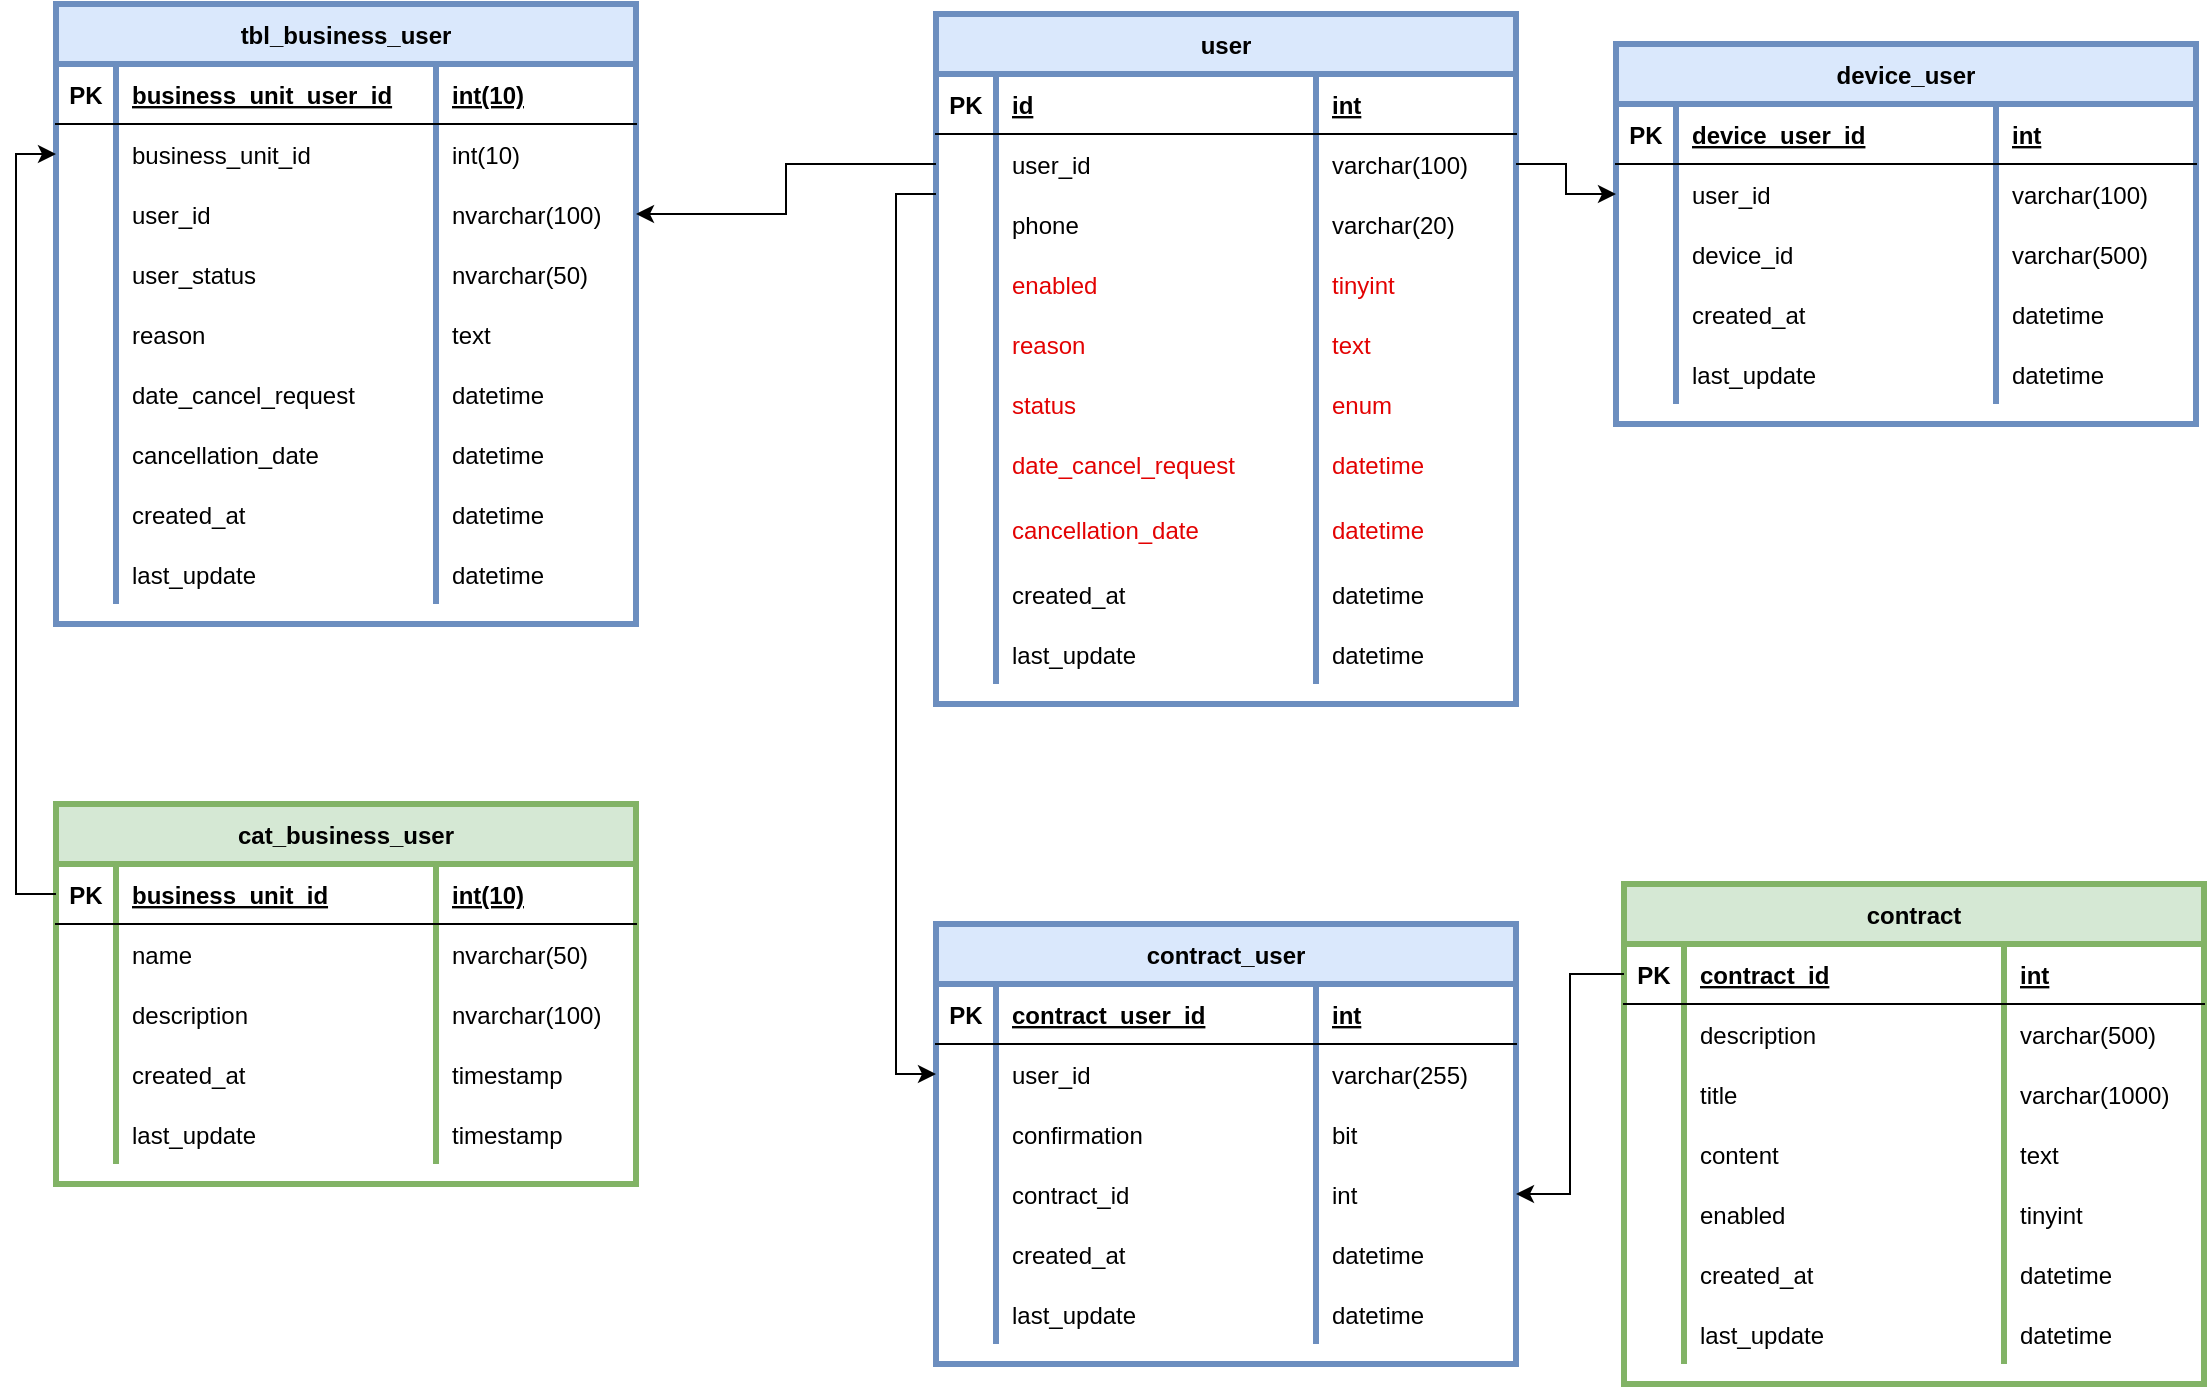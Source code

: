 <mxfile version="22.1.11" type="github" pages="4">
  <diagram id="k2up0oz3k8yShrCpkX5X" name="Users">
    <mxGraphModel dx="2837" dy="1121" grid="1" gridSize="10" guides="1" tooltips="1" connect="1" arrows="1" fold="1" page="1" pageScale="1" pageWidth="827" pageHeight="1169" math="0" shadow="0">
      <root>
        <mxCell id="0" />
        <mxCell id="1" parent="0" />
        <mxCell id="4l44zv7yi4_-1pWKLnvk-1" value="user" style="shape=table;startSize=30;container=1;collapsible=1;childLayout=tableLayout;fixedRows=1;rowLines=0;fontStyle=1;align=center;resizeLast=1;fillColor=#dae8fc;strokeColor=#6c8ebf;strokeWidth=3;" parent="1" vertex="1">
          <mxGeometry x="-340" y="35" width="290" height="345" as="geometry" />
        </mxCell>
        <mxCell id="4l44zv7yi4_-1pWKLnvk-2" value="" style="shape=partialRectangle;collapsible=0;dropTarget=0;pointerEvents=0;fillColor=none;points=[[0,0.5],[1,0.5]];portConstraint=eastwest;top=0;left=0;right=0;bottom=1;" parent="4l44zv7yi4_-1pWKLnvk-1" vertex="1">
          <mxGeometry y="30" width="290" height="30" as="geometry" />
        </mxCell>
        <mxCell id="4l44zv7yi4_-1pWKLnvk-3" value="PK" style="shape=partialRectangle;overflow=hidden;connectable=0;fillColor=none;top=0;left=0;bottom=0;right=0;fontStyle=1;" parent="4l44zv7yi4_-1pWKLnvk-2" vertex="1">
          <mxGeometry width="30" height="30" as="geometry">
            <mxRectangle width="30" height="30" as="alternateBounds" />
          </mxGeometry>
        </mxCell>
        <mxCell id="4l44zv7yi4_-1pWKLnvk-4" value="id" style="shape=partialRectangle;overflow=hidden;connectable=0;fillColor=none;top=0;left=0;bottom=0;right=0;align=left;spacingLeft=6;fontStyle=5;" parent="4l44zv7yi4_-1pWKLnvk-2" vertex="1">
          <mxGeometry x="30" width="160" height="30" as="geometry">
            <mxRectangle width="160" height="30" as="alternateBounds" />
          </mxGeometry>
        </mxCell>
        <mxCell id="4l44zv7yi4_-1pWKLnvk-5" value="int" style="shape=partialRectangle;overflow=hidden;connectable=0;fillColor=none;top=0;left=0;bottom=0;right=0;align=left;spacingLeft=6;fontStyle=5;" parent="4l44zv7yi4_-1pWKLnvk-2" vertex="1">
          <mxGeometry x="190" width="100" height="30" as="geometry">
            <mxRectangle width="100" height="30" as="alternateBounds" />
          </mxGeometry>
        </mxCell>
        <mxCell id="4l44zv7yi4_-1pWKLnvk-6" value="" style="shape=partialRectangle;collapsible=0;dropTarget=0;pointerEvents=0;fillColor=none;points=[[0,0.5],[1,0.5]];portConstraint=eastwest;top=0;left=0;right=0;bottom=0;" parent="4l44zv7yi4_-1pWKLnvk-1" vertex="1">
          <mxGeometry y="60" width="290" height="30" as="geometry" />
        </mxCell>
        <mxCell id="4l44zv7yi4_-1pWKLnvk-7" value="" style="shape=partialRectangle;overflow=hidden;connectable=0;fillColor=none;top=0;left=0;bottom=0;right=0;" parent="4l44zv7yi4_-1pWKLnvk-6" vertex="1">
          <mxGeometry width="30" height="30" as="geometry">
            <mxRectangle width="30" height="30" as="alternateBounds" />
          </mxGeometry>
        </mxCell>
        <mxCell id="4l44zv7yi4_-1pWKLnvk-8" value="user_id" style="shape=partialRectangle;overflow=hidden;connectable=0;fillColor=none;top=0;left=0;bottom=0;right=0;align=left;spacingLeft=6;" parent="4l44zv7yi4_-1pWKLnvk-6" vertex="1">
          <mxGeometry x="30" width="160" height="30" as="geometry">
            <mxRectangle width="160" height="30" as="alternateBounds" />
          </mxGeometry>
        </mxCell>
        <mxCell id="4l44zv7yi4_-1pWKLnvk-9" value="varchar(100)" style="shape=partialRectangle;overflow=hidden;connectable=0;fillColor=none;top=0;left=0;bottom=0;right=0;align=left;spacingLeft=6;" parent="4l44zv7yi4_-1pWKLnvk-6" vertex="1">
          <mxGeometry x="190" width="100" height="30" as="geometry">
            <mxRectangle width="100" height="30" as="alternateBounds" />
          </mxGeometry>
        </mxCell>
        <mxCell id="4l44zv7yi4_-1pWKLnvk-10" style="shape=partialRectangle;collapsible=0;dropTarget=0;pointerEvents=0;fillColor=none;points=[[0,0.5],[1,0.5]];portConstraint=eastwest;top=0;left=0;right=0;bottom=0;" parent="4l44zv7yi4_-1pWKLnvk-1" vertex="1">
          <mxGeometry y="90" width="290" height="30" as="geometry" />
        </mxCell>
        <mxCell id="4l44zv7yi4_-1pWKLnvk-11" style="shape=partialRectangle;overflow=hidden;connectable=0;fillColor=none;top=0;left=0;bottom=0;right=0;" parent="4l44zv7yi4_-1pWKLnvk-10" vertex="1">
          <mxGeometry width="30" height="30" as="geometry">
            <mxRectangle width="30" height="30" as="alternateBounds" />
          </mxGeometry>
        </mxCell>
        <mxCell id="4l44zv7yi4_-1pWKLnvk-12" value="phone" style="shape=partialRectangle;overflow=hidden;connectable=0;fillColor=none;top=0;left=0;bottom=0;right=0;align=left;spacingLeft=6;" parent="4l44zv7yi4_-1pWKLnvk-10" vertex="1">
          <mxGeometry x="30" width="160" height="30" as="geometry">
            <mxRectangle width="160" height="30" as="alternateBounds" />
          </mxGeometry>
        </mxCell>
        <mxCell id="4l44zv7yi4_-1pWKLnvk-13" value="varchar(20)" style="shape=partialRectangle;overflow=hidden;connectable=0;fillColor=none;top=0;left=0;bottom=0;right=0;align=left;spacingLeft=6;" parent="4l44zv7yi4_-1pWKLnvk-10" vertex="1">
          <mxGeometry x="190" width="100" height="30" as="geometry">
            <mxRectangle width="100" height="30" as="alternateBounds" />
          </mxGeometry>
        </mxCell>
        <mxCell id="4l44zv7yi4_-1pWKLnvk-14" style="shape=partialRectangle;collapsible=0;dropTarget=0;pointerEvents=0;fillColor=none;points=[[0,0.5],[1,0.5]];portConstraint=eastwest;top=0;left=0;right=0;bottom=0;" parent="4l44zv7yi4_-1pWKLnvk-1" vertex="1">
          <mxGeometry y="120" width="290" height="30" as="geometry" />
        </mxCell>
        <mxCell id="4l44zv7yi4_-1pWKLnvk-15" style="shape=partialRectangle;overflow=hidden;connectable=0;fillColor=none;top=0;left=0;bottom=0;right=0;" parent="4l44zv7yi4_-1pWKLnvk-14" vertex="1">
          <mxGeometry width="30" height="30" as="geometry">
            <mxRectangle width="30" height="30" as="alternateBounds" />
          </mxGeometry>
        </mxCell>
        <mxCell id="4l44zv7yi4_-1pWKLnvk-16" value="enabled" style="shape=partialRectangle;overflow=hidden;connectable=0;fillColor=none;top=0;left=0;bottom=0;right=0;align=left;spacingLeft=6;fontColor=#e30202;" parent="4l44zv7yi4_-1pWKLnvk-14" vertex="1">
          <mxGeometry x="30" width="160" height="30" as="geometry">
            <mxRectangle width="160" height="30" as="alternateBounds" />
          </mxGeometry>
        </mxCell>
        <mxCell id="4l44zv7yi4_-1pWKLnvk-17" value="tinyint" style="shape=partialRectangle;overflow=hidden;connectable=0;fillColor=none;top=0;left=0;bottom=0;right=0;align=left;spacingLeft=6;fontColor=#e30202;" parent="4l44zv7yi4_-1pWKLnvk-14" vertex="1">
          <mxGeometry x="190" width="100" height="30" as="geometry">
            <mxRectangle width="100" height="30" as="alternateBounds" />
          </mxGeometry>
        </mxCell>
        <mxCell id="4l44zv7yi4_-1pWKLnvk-18" style="shape=partialRectangle;collapsible=0;dropTarget=0;pointerEvents=0;fillColor=none;points=[[0,0.5],[1,0.5]];portConstraint=eastwest;top=0;left=0;right=0;bottom=0;" parent="4l44zv7yi4_-1pWKLnvk-1" vertex="1">
          <mxGeometry y="150" width="290" height="30" as="geometry" />
        </mxCell>
        <mxCell id="4l44zv7yi4_-1pWKLnvk-19" style="shape=partialRectangle;overflow=hidden;connectable=0;fillColor=none;top=0;left=0;bottom=0;right=0;" parent="4l44zv7yi4_-1pWKLnvk-18" vertex="1">
          <mxGeometry width="30" height="30" as="geometry">
            <mxRectangle width="30" height="30" as="alternateBounds" />
          </mxGeometry>
        </mxCell>
        <mxCell id="4l44zv7yi4_-1pWKLnvk-20" value="reason" style="shape=partialRectangle;overflow=hidden;connectable=0;fillColor=none;top=0;left=0;bottom=0;right=0;align=left;spacingLeft=6;fontColor=#e30202;" parent="4l44zv7yi4_-1pWKLnvk-18" vertex="1">
          <mxGeometry x="30" width="160" height="30" as="geometry">
            <mxRectangle width="160" height="30" as="alternateBounds" />
          </mxGeometry>
        </mxCell>
        <mxCell id="4l44zv7yi4_-1pWKLnvk-21" value="text" style="shape=partialRectangle;overflow=hidden;connectable=0;fillColor=none;top=0;left=0;bottom=0;right=0;align=left;spacingLeft=6;fontColor=#e30202;" parent="4l44zv7yi4_-1pWKLnvk-18" vertex="1">
          <mxGeometry x="190" width="100" height="30" as="geometry">
            <mxRectangle width="100" height="30" as="alternateBounds" />
          </mxGeometry>
        </mxCell>
        <mxCell id="4l44zv7yi4_-1pWKLnvk-22" style="shape=partialRectangle;collapsible=0;dropTarget=0;pointerEvents=0;fillColor=none;points=[[0,0.5],[1,0.5]];portConstraint=eastwest;top=0;left=0;right=0;bottom=0;" parent="4l44zv7yi4_-1pWKLnvk-1" vertex="1">
          <mxGeometry y="180" width="290" height="30" as="geometry" />
        </mxCell>
        <mxCell id="4l44zv7yi4_-1pWKLnvk-23" style="shape=partialRectangle;overflow=hidden;connectable=0;fillColor=none;top=0;left=0;bottom=0;right=0;" parent="4l44zv7yi4_-1pWKLnvk-22" vertex="1">
          <mxGeometry width="30" height="30" as="geometry">
            <mxRectangle width="30" height="30" as="alternateBounds" />
          </mxGeometry>
        </mxCell>
        <mxCell id="4l44zv7yi4_-1pWKLnvk-24" value="status" style="shape=partialRectangle;overflow=hidden;connectable=0;fillColor=none;top=0;left=0;bottom=0;right=0;align=left;spacingLeft=6;fontColor=#e30202;" parent="4l44zv7yi4_-1pWKLnvk-22" vertex="1">
          <mxGeometry x="30" width="160" height="30" as="geometry">
            <mxRectangle width="160" height="30" as="alternateBounds" />
          </mxGeometry>
        </mxCell>
        <mxCell id="4l44zv7yi4_-1pWKLnvk-25" value="enum" style="shape=partialRectangle;overflow=hidden;connectable=0;fillColor=none;top=0;left=0;bottom=0;right=0;align=left;spacingLeft=6;fontColor=#e30202;" parent="4l44zv7yi4_-1pWKLnvk-22" vertex="1">
          <mxGeometry x="190" width="100" height="30" as="geometry">
            <mxRectangle width="100" height="30" as="alternateBounds" />
          </mxGeometry>
        </mxCell>
        <mxCell id="4l44zv7yi4_-1pWKLnvk-26" style="shape=partialRectangle;collapsible=0;dropTarget=0;pointerEvents=0;fillColor=none;points=[[0,0.5],[1,0.5]];portConstraint=eastwest;top=0;left=0;right=0;bottom=0;" parent="4l44zv7yi4_-1pWKLnvk-1" vertex="1">
          <mxGeometry y="210" width="290" height="30" as="geometry" />
        </mxCell>
        <mxCell id="4l44zv7yi4_-1pWKLnvk-27" style="shape=partialRectangle;overflow=hidden;connectable=0;fillColor=none;top=0;left=0;bottom=0;right=0;" parent="4l44zv7yi4_-1pWKLnvk-26" vertex="1">
          <mxGeometry width="30" height="30" as="geometry">
            <mxRectangle width="30" height="30" as="alternateBounds" />
          </mxGeometry>
        </mxCell>
        <mxCell id="4l44zv7yi4_-1pWKLnvk-28" value="date_cancel_request" style="shape=partialRectangle;overflow=hidden;connectable=0;fillColor=none;top=0;left=0;bottom=0;right=0;align=left;spacingLeft=6;fontColor=#e30202;" parent="4l44zv7yi4_-1pWKLnvk-26" vertex="1">
          <mxGeometry x="30" width="160" height="30" as="geometry">
            <mxRectangle width="160" height="30" as="alternateBounds" />
          </mxGeometry>
        </mxCell>
        <mxCell id="4l44zv7yi4_-1pWKLnvk-29" value="datetime" style="shape=partialRectangle;overflow=hidden;connectable=0;fillColor=none;top=0;left=0;bottom=0;right=0;align=left;spacingLeft=6;strokeWidth=3;fontColor=#e30202;" parent="4l44zv7yi4_-1pWKLnvk-26" vertex="1">
          <mxGeometry x="190" width="100" height="30" as="geometry">
            <mxRectangle width="100" height="30" as="alternateBounds" />
          </mxGeometry>
        </mxCell>
        <mxCell id="4l44zv7yi4_-1pWKLnvk-30" style="shape=partialRectangle;collapsible=0;dropTarget=0;pointerEvents=0;fillColor=none;points=[[0,0.5],[1,0.5]];portConstraint=eastwest;top=0;left=0;right=0;bottom=0;" parent="4l44zv7yi4_-1pWKLnvk-1" vertex="1">
          <mxGeometry y="240" width="290" height="35" as="geometry" />
        </mxCell>
        <mxCell id="4l44zv7yi4_-1pWKLnvk-31" style="shape=partialRectangle;overflow=hidden;connectable=0;fillColor=none;top=0;left=0;bottom=0;right=0;" parent="4l44zv7yi4_-1pWKLnvk-30" vertex="1">
          <mxGeometry width="30" height="35" as="geometry">
            <mxRectangle width="30" height="35" as="alternateBounds" />
          </mxGeometry>
        </mxCell>
        <mxCell id="4l44zv7yi4_-1pWKLnvk-32" value="cancellation_date" style="shape=partialRectangle;overflow=hidden;connectable=0;fillColor=none;top=0;left=0;bottom=0;right=0;align=left;spacingLeft=6;fontColor=#e30202;" parent="4l44zv7yi4_-1pWKLnvk-30" vertex="1">
          <mxGeometry x="30" width="160" height="35" as="geometry">
            <mxRectangle width="160" height="35" as="alternateBounds" />
          </mxGeometry>
        </mxCell>
        <mxCell id="4l44zv7yi4_-1pWKLnvk-33" value="datetime" style="shape=partialRectangle;overflow=hidden;connectable=0;fillColor=none;top=0;left=0;bottom=0;right=0;align=left;spacingLeft=6;fontColor=#e30202;" parent="4l44zv7yi4_-1pWKLnvk-30" vertex="1">
          <mxGeometry x="190" width="100" height="35" as="geometry">
            <mxRectangle width="100" height="35" as="alternateBounds" />
          </mxGeometry>
        </mxCell>
        <mxCell id="4l44zv7yi4_-1pWKLnvk-34" style="shape=partialRectangle;collapsible=0;dropTarget=0;pointerEvents=0;fillColor=none;points=[[0,0.5],[1,0.5]];portConstraint=eastwest;top=0;left=0;right=0;bottom=0;" parent="4l44zv7yi4_-1pWKLnvk-1" vertex="1">
          <mxGeometry y="275" width="290" height="30" as="geometry" />
        </mxCell>
        <mxCell id="4l44zv7yi4_-1pWKLnvk-35" style="shape=partialRectangle;overflow=hidden;connectable=0;fillColor=none;top=0;left=0;bottom=0;right=0;" parent="4l44zv7yi4_-1pWKLnvk-34" vertex="1">
          <mxGeometry width="30" height="30" as="geometry">
            <mxRectangle width="30" height="30" as="alternateBounds" />
          </mxGeometry>
        </mxCell>
        <mxCell id="4l44zv7yi4_-1pWKLnvk-36" value="created_at" style="shape=partialRectangle;overflow=hidden;connectable=0;fillColor=none;top=0;left=0;bottom=0;right=0;align=left;spacingLeft=6;" parent="4l44zv7yi4_-1pWKLnvk-34" vertex="1">
          <mxGeometry x="30" width="160" height="30" as="geometry">
            <mxRectangle width="160" height="30" as="alternateBounds" />
          </mxGeometry>
        </mxCell>
        <mxCell id="4l44zv7yi4_-1pWKLnvk-37" value="datetime" style="shape=partialRectangle;overflow=hidden;connectable=0;fillColor=none;top=0;left=0;bottom=0;right=0;align=left;spacingLeft=6;" parent="4l44zv7yi4_-1pWKLnvk-34" vertex="1">
          <mxGeometry x="190" width="100" height="30" as="geometry">
            <mxRectangle width="100" height="30" as="alternateBounds" />
          </mxGeometry>
        </mxCell>
        <mxCell id="4l44zv7yi4_-1pWKLnvk-38" style="shape=partialRectangle;collapsible=0;dropTarget=0;pointerEvents=0;fillColor=none;points=[[0,0.5],[1,0.5]];portConstraint=eastwest;top=0;left=0;right=0;bottom=0;" parent="4l44zv7yi4_-1pWKLnvk-1" vertex="1">
          <mxGeometry y="305" width="290" height="30" as="geometry" />
        </mxCell>
        <mxCell id="4l44zv7yi4_-1pWKLnvk-39" style="shape=partialRectangle;overflow=hidden;connectable=0;fillColor=none;top=0;left=0;bottom=0;right=0;" parent="4l44zv7yi4_-1pWKLnvk-38" vertex="1">
          <mxGeometry width="30" height="30" as="geometry">
            <mxRectangle width="30" height="30" as="alternateBounds" />
          </mxGeometry>
        </mxCell>
        <mxCell id="4l44zv7yi4_-1pWKLnvk-40" value="last_update" style="shape=partialRectangle;overflow=hidden;connectable=0;fillColor=none;top=0;left=0;bottom=0;right=0;align=left;spacingLeft=6;" parent="4l44zv7yi4_-1pWKLnvk-38" vertex="1">
          <mxGeometry x="30" width="160" height="30" as="geometry">
            <mxRectangle width="160" height="30" as="alternateBounds" />
          </mxGeometry>
        </mxCell>
        <mxCell id="4l44zv7yi4_-1pWKLnvk-41" value="datetime" style="shape=partialRectangle;overflow=hidden;connectable=0;fillColor=none;top=0;left=0;bottom=0;right=0;align=left;spacingLeft=6;" parent="4l44zv7yi4_-1pWKLnvk-38" vertex="1">
          <mxGeometry x="190" width="100" height="30" as="geometry">
            <mxRectangle width="100" height="30" as="alternateBounds" />
          </mxGeometry>
        </mxCell>
        <mxCell id="4l44zv7yi4_-1pWKLnvk-42" value="contract" style="shape=table;startSize=30;container=1;collapsible=1;childLayout=tableLayout;fixedRows=1;rowLines=0;fontStyle=1;align=center;resizeLast=1;strokeColor=#82b366;fillColor=#d5e8d4;strokeWidth=3;" parent="1" vertex="1">
          <mxGeometry x="4" y="470" width="290" height="250" as="geometry" />
        </mxCell>
        <mxCell id="4l44zv7yi4_-1pWKLnvk-43" value="" style="shape=partialRectangle;collapsible=0;dropTarget=0;pointerEvents=0;fillColor=none;points=[[0,0.5],[1,0.5]];portConstraint=eastwest;top=0;left=0;right=0;bottom=1;" parent="4l44zv7yi4_-1pWKLnvk-42" vertex="1">
          <mxGeometry y="30" width="290" height="30" as="geometry" />
        </mxCell>
        <mxCell id="4l44zv7yi4_-1pWKLnvk-44" value="PK" style="shape=partialRectangle;overflow=hidden;connectable=0;fillColor=none;top=0;left=0;bottom=0;right=0;fontStyle=1;" parent="4l44zv7yi4_-1pWKLnvk-43" vertex="1">
          <mxGeometry width="30" height="30" as="geometry">
            <mxRectangle width="30" height="30" as="alternateBounds" />
          </mxGeometry>
        </mxCell>
        <mxCell id="4l44zv7yi4_-1pWKLnvk-45" value="contract_id" style="shape=partialRectangle;overflow=hidden;connectable=0;fillColor=none;top=0;left=0;bottom=0;right=0;align=left;spacingLeft=6;fontStyle=5;" parent="4l44zv7yi4_-1pWKLnvk-43" vertex="1">
          <mxGeometry x="30" width="160" height="30" as="geometry">
            <mxRectangle width="160" height="30" as="alternateBounds" />
          </mxGeometry>
        </mxCell>
        <mxCell id="4l44zv7yi4_-1pWKLnvk-46" value="int" style="shape=partialRectangle;overflow=hidden;connectable=0;fillColor=none;top=0;left=0;bottom=0;right=0;align=left;spacingLeft=6;fontStyle=5;" parent="4l44zv7yi4_-1pWKLnvk-43" vertex="1">
          <mxGeometry x="190" width="100" height="30" as="geometry">
            <mxRectangle width="100" height="30" as="alternateBounds" />
          </mxGeometry>
        </mxCell>
        <mxCell id="4l44zv7yi4_-1pWKLnvk-47" value="" style="shape=partialRectangle;collapsible=0;dropTarget=0;pointerEvents=0;fillColor=none;points=[[0,0.5],[1,0.5]];portConstraint=eastwest;top=0;left=0;right=0;bottom=0;" parent="4l44zv7yi4_-1pWKLnvk-42" vertex="1">
          <mxGeometry y="60" width="290" height="30" as="geometry" />
        </mxCell>
        <mxCell id="4l44zv7yi4_-1pWKLnvk-48" value="" style="shape=partialRectangle;overflow=hidden;connectable=0;fillColor=none;top=0;left=0;bottom=0;right=0;" parent="4l44zv7yi4_-1pWKLnvk-47" vertex="1">
          <mxGeometry width="30" height="30" as="geometry">
            <mxRectangle width="30" height="30" as="alternateBounds" />
          </mxGeometry>
        </mxCell>
        <mxCell id="4l44zv7yi4_-1pWKLnvk-49" value="description" style="shape=partialRectangle;overflow=hidden;connectable=0;fillColor=none;top=0;left=0;bottom=0;right=0;align=left;spacingLeft=6;" parent="4l44zv7yi4_-1pWKLnvk-47" vertex="1">
          <mxGeometry x="30" width="160" height="30" as="geometry">
            <mxRectangle width="160" height="30" as="alternateBounds" />
          </mxGeometry>
        </mxCell>
        <mxCell id="4l44zv7yi4_-1pWKLnvk-50" value="varchar(500)" style="shape=partialRectangle;overflow=hidden;connectable=0;fillColor=none;top=0;left=0;bottom=0;right=0;align=left;spacingLeft=6;" parent="4l44zv7yi4_-1pWKLnvk-47" vertex="1">
          <mxGeometry x="190" width="100" height="30" as="geometry">
            <mxRectangle width="100" height="30" as="alternateBounds" />
          </mxGeometry>
        </mxCell>
        <mxCell id="4l44zv7yi4_-1pWKLnvk-51" style="shape=partialRectangle;collapsible=0;dropTarget=0;pointerEvents=0;fillColor=none;points=[[0,0.5],[1,0.5]];portConstraint=eastwest;top=0;left=0;right=0;bottom=0;" parent="4l44zv7yi4_-1pWKLnvk-42" vertex="1">
          <mxGeometry y="90" width="290" height="30" as="geometry" />
        </mxCell>
        <mxCell id="4l44zv7yi4_-1pWKLnvk-52" style="shape=partialRectangle;overflow=hidden;connectable=0;fillColor=none;top=0;left=0;bottom=0;right=0;" parent="4l44zv7yi4_-1pWKLnvk-51" vertex="1">
          <mxGeometry width="30" height="30" as="geometry">
            <mxRectangle width="30" height="30" as="alternateBounds" />
          </mxGeometry>
        </mxCell>
        <mxCell id="4l44zv7yi4_-1pWKLnvk-53" value="title" style="shape=partialRectangle;overflow=hidden;connectable=0;fillColor=none;top=0;left=0;bottom=0;right=0;align=left;spacingLeft=6;" parent="4l44zv7yi4_-1pWKLnvk-51" vertex="1">
          <mxGeometry x="30" width="160" height="30" as="geometry">
            <mxRectangle width="160" height="30" as="alternateBounds" />
          </mxGeometry>
        </mxCell>
        <mxCell id="4l44zv7yi4_-1pWKLnvk-54" value="varchar(1000)" style="shape=partialRectangle;overflow=hidden;connectable=0;fillColor=none;top=0;left=0;bottom=0;right=0;align=left;spacingLeft=6;" parent="4l44zv7yi4_-1pWKLnvk-51" vertex="1">
          <mxGeometry x="190" width="100" height="30" as="geometry">
            <mxRectangle width="100" height="30" as="alternateBounds" />
          </mxGeometry>
        </mxCell>
        <mxCell id="4l44zv7yi4_-1pWKLnvk-55" style="shape=partialRectangle;collapsible=0;dropTarget=0;pointerEvents=0;fillColor=none;points=[[0,0.5],[1,0.5]];portConstraint=eastwest;top=0;left=0;right=0;bottom=0;" parent="4l44zv7yi4_-1pWKLnvk-42" vertex="1">
          <mxGeometry y="120" width="290" height="30" as="geometry" />
        </mxCell>
        <mxCell id="4l44zv7yi4_-1pWKLnvk-56" style="shape=partialRectangle;overflow=hidden;connectable=0;fillColor=none;top=0;left=0;bottom=0;right=0;" parent="4l44zv7yi4_-1pWKLnvk-55" vertex="1">
          <mxGeometry width="30" height="30" as="geometry">
            <mxRectangle width="30" height="30" as="alternateBounds" />
          </mxGeometry>
        </mxCell>
        <mxCell id="4l44zv7yi4_-1pWKLnvk-57" value="content" style="shape=partialRectangle;overflow=hidden;connectable=0;fillColor=none;top=0;left=0;bottom=0;right=0;align=left;spacingLeft=6;" parent="4l44zv7yi4_-1pWKLnvk-55" vertex="1">
          <mxGeometry x="30" width="160" height="30" as="geometry">
            <mxRectangle width="160" height="30" as="alternateBounds" />
          </mxGeometry>
        </mxCell>
        <mxCell id="4l44zv7yi4_-1pWKLnvk-58" value="text" style="shape=partialRectangle;overflow=hidden;connectable=0;fillColor=none;top=0;left=0;bottom=0;right=0;align=left;spacingLeft=6;" parent="4l44zv7yi4_-1pWKLnvk-55" vertex="1">
          <mxGeometry x="190" width="100" height="30" as="geometry">
            <mxRectangle width="100" height="30" as="alternateBounds" />
          </mxGeometry>
        </mxCell>
        <mxCell id="4l44zv7yi4_-1pWKLnvk-59" style="shape=partialRectangle;collapsible=0;dropTarget=0;pointerEvents=0;fillColor=none;points=[[0,0.5],[1,0.5]];portConstraint=eastwest;top=0;left=0;right=0;bottom=0;" parent="4l44zv7yi4_-1pWKLnvk-42" vertex="1">
          <mxGeometry y="150" width="290" height="30" as="geometry" />
        </mxCell>
        <mxCell id="4l44zv7yi4_-1pWKLnvk-60" style="shape=partialRectangle;overflow=hidden;connectable=0;fillColor=none;top=0;left=0;bottom=0;right=0;" parent="4l44zv7yi4_-1pWKLnvk-59" vertex="1">
          <mxGeometry width="30" height="30" as="geometry">
            <mxRectangle width="30" height="30" as="alternateBounds" />
          </mxGeometry>
        </mxCell>
        <mxCell id="4l44zv7yi4_-1pWKLnvk-61" value="enabled" style="shape=partialRectangle;overflow=hidden;connectable=0;fillColor=none;top=0;left=0;bottom=0;right=0;align=left;spacingLeft=6;" parent="4l44zv7yi4_-1pWKLnvk-59" vertex="1">
          <mxGeometry x="30" width="160" height="30" as="geometry">
            <mxRectangle width="160" height="30" as="alternateBounds" />
          </mxGeometry>
        </mxCell>
        <mxCell id="4l44zv7yi4_-1pWKLnvk-62" value="tinyint" style="shape=partialRectangle;overflow=hidden;connectable=0;fillColor=none;top=0;left=0;bottom=0;right=0;align=left;spacingLeft=6;" parent="4l44zv7yi4_-1pWKLnvk-59" vertex="1">
          <mxGeometry x="190" width="100" height="30" as="geometry">
            <mxRectangle width="100" height="30" as="alternateBounds" />
          </mxGeometry>
        </mxCell>
        <mxCell id="4l44zv7yi4_-1pWKLnvk-63" style="shape=partialRectangle;collapsible=0;dropTarget=0;pointerEvents=0;fillColor=none;points=[[0,0.5],[1,0.5]];portConstraint=eastwest;top=0;left=0;right=0;bottom=0;" parent="4l44zv7yi4_-1pWKLnvk-42" vertex="1">
          <mxGeometry y="180" width="290" height="30" as="geometry" />
        </mxCell>
        <mxCell id="4l44zv7yi4_-1pWKLnvk-64" style="shape=partialRectangle;overflow=hidden;connectable=0;fillColor=none;top=0;left=0;bottom=0;right=0;" parent="4l44zv7yi4_-1pWKLnvk-63" vertex="1">
          <mxGeometry width="30" height="30" as="geometry">
            <mxRectangle width="30" height="30" as="alternateBounds" />
          </mxGeometry>
        </mxCell>
        <mxCell id="4l44zv7yi4_-1pWKLnvk-65" value="created_at" style="shape=partialRectangle;overflow=hidden;connectable=0;fillColor=none;top=0;left=0;bottom=0;right=0;align=left;spacingLeft=6;" parent="4l44zv7yi4_-1pWKLnvk-63" vertex="1">
          <mxGeometry x="30" width="160" height="30" as="geometry">
            <mxRectangle width="160" height="30" as="alternateBounds" />
          </mxGeometry>
        </mxCell>
        <mxCell id="4l44zv7yi4_-1pWKLnvk-66" value="datetime" style="shape=partialRectangle;overflow=hidden;connectable=0;fillColor=none;top=0;left=0;bottom=0;right=0;align=left;spacingLeft=6;" parent="4l44zv7yi4_-1pWKLnvk-63" vertex="1">
          <mxGeometry x="190" width="100" height="30" as="geometry">
            <mxRectangle width="100" height="30" as="alternateBounds" />
          </mxGeometry>
        </mxCell>
        <mxCell id="4l44zv7yi4_-1pWKLnvk-67" style="shape=partialRectangle;collapsible=0;dropTarget=0;pointerEvents=0;fillColor=none;points=[[0,0.5],[1,0.5]];portConstraint=eastwest;top=0;left=0;right=0;bottom=0;" parent="4l44zv7yi4_-1pWKLnvk-42" vertex="1">
          <mxGeometry y="210" width="290" height="30" as="geometry" />
        </mxCell>
        <mxCell id="4l44zv7yi4_-1pWKLnvk-68" style="shape=partialRectangle;overflow=hidden;connectable=0;fillColor=none;top=0;left=0;bottom=0;right=0;" parent="4l44zv7yi4_-1pWKLnvk-67" vertex="1">
          <mxGeometry width="30" height="30" as="geometry">
            <mxRectangle width="30" height="30" as="alternateBounds" />
          </mxGeometry>
        </mxCell>
        <mxCell id="4l44zv7yi4_-1pWKLnvk-69" value="last_update" style="shape=partialRectangle;overflow=hidden;connectable=0;fillColor=none;top=0;left=0;bottom=0;right=0;align=left;spacingLeft=6;" parent="4l44zv7yi4_-1pWKLnvk-67" vertex="1">
          <mxGeometry x="30" width="160" height="30" as="geometry">
            <mxRectangle width="160" height="30" as="alternateBounds" />
          </mxGeometry>
        </mxCell>
        <mxCell id="4l44zv7yi4_-1pWKLnvk-70" value="datetime" style="shape=partialRectangle;overflow=hidden;connectable=0;fillColor=none;top=0;left=0;bottom=0;right=0;align=left;spacingLeft=6;" parent="4l44zv7yi4_-1pWKLnvk-67" vertex="1">
          <mxGeometry x="190" width="100" height="30" as="geometry">
            <mxRectangle width="100" height="30" as="alternateBounds" />
          </mxGeometry>
        </mxCell>
        <mxCell id="4l44zv7yi4_-1pWKLnvk-83" value="contract_user" style="shape=table;startSize=30;container=1;collapsible=1;childLayout=tableLayout;fixedRows=1;rowLines=0;fontStyle=1;align=center;resizeLast=1;strokeColor=#6c8ebf;fillColor=#dae8fc;strokeWidth=3;" parent="1" vertex="1">
          <mxGeometry x="-340" y="490" width="290" height="220" as="geometry" />
        </mxCell>
        <mxCell id="4l44zv7yi4_-1pWKLnvk-84" value="" style="shape=partialRectangle;collapsible=0;dropTarget=0;pointerEvents=0;fillColor=none;points=[[0,0.5],[1,0.5]];portConstraint=eastwest;top=0;left=0;right=0;bottom=1;" parent="4l44zv7yi4_-1pWKLnvk-83" vertex="1">
          <mxGeometry y="30" width="290" height="30" as="geometry" />
        </mxCell>
        <mxCell id="4l44zv7yi4_-1pWKLnvk-85" value="PK" style="shape=partialRectangle;overflow=hidden;connectable=0;fillColor=none;top=0;left=0;bottom=0;right=0;fontStyle=1;" parent="4l44zv7yi4_-1pWKLnvk-84" vertex="1">
          <mxGeometry width="30" height="30" as="geometry">
            <mxRectangle width="30" height="30" as="alternateBounds" />
          </mxGeometry>
        </mxCell>
        <mxCell id="4l44zv7yi4_-1pWKLnvk-86" value="contract_user_id" style="shape=partialRectangle;overflow=hidden;connectable=0;fillColor=none;top=0;left=0;bottom=0;right=0;align=left;spacingLeft=6;fontStyle=5;" parent="4l44zv7yi4_-1pWKLnvk-84" vertex="1">
          <mxGeometry x="30" width="160" height="30" as="geometry">
            <mxRectangle width="160" height="30" as="alternateBounds" />
          </mxGeometry>
        </mxCell>
        <mxCell id="4l44zv7yi4_-1pWKLnvk-87" value="int" style="shape=partialRectangle;overflow=hidden;connectable=0;fillColor=none;top=0;left=0;bottom=0;right=0;align=left;spacingLeft=6;fontStyle=5;" parent="4l44zv7yi4_-1pWKLnvk-84" vertex="1">
          <mxGeometry x="190" width="100" height="30" as="geometry">
            <mxRectangle width="100" height="30" as="alternateBounds" />
          </mxGeometry>
        </mxCell>
        <mxCell id="4l44zv7yi4_-1pWKLnvk-88" value="" style="shape=partialRectangle;collapsible=0;dropTarget=0;pointerEvents=0;fillColor=none;points=[[0,0.5],[1,0.5]];portConstraint=eastwest;top=0;left=0;right=0;bottom=0;" parent="4l44zv7yi4_-1pWKLnvk-83" vertex="1">
          <mxGeometry y="60" width="290" height="30" as="geometry" />
        </mxCell>
        <mxCell id="4l44zv7yi4_-1pWKLnvk-89" value="" style="shape=partialRectangle;overflow=hidden;connectable=0;fillColor=none;top=0;left=0;bottom=0;right=0;" parent="4l44zv7yi4_-1pWKLnvk-88" vertex="1">
          <mxGeometry width="30" height="30" as="geometry">
            <mxRectangle width="30" height="30" as="alternateBounds" />
          </mxGeometry>
        </mxCell>
        <mxCell id="4l44zv7yi4_-1pWKLnvk-90" value="user_id" style="shape=partialRectangle;overflow=hidden;connectable=0;fillColor=none;top=0;left=0;bottom=0;right=0;align=left;spacingLeft=6;" parent="4l44zv7yi4_-1pWKLnvk-88" vertex="1">
          <mxGeometry x="30" width="160" height="30" as="geometry">
            <mxRectangle width="160" height="30" as="alternateBounds" />
          </mxGeometry>
        </mxCell>
        <mxCell id="4l44zv7yi4_-1pWKLnvk-91" value="varchar(255)" style="shape=partialRectangle;overflow=hidden;connectable=0;fillColor=none;top=0;left=0;bottom=0;right=0;align=left;spacingLeft=6;" parent="4l44zv7yi4_-1pWKLnvk-88" vertex="1">
          <mxGeometry x="190" width="100" height="30" as="geometry">
            <mxRectangle width="100" height="30" as="alternateBounds" />
          </mxGeometry>
        </mxCell>
        <mxCell id="4l44zv7yi4_-1pWKLnvk-92" style="shape=partialRectangle;collapsible=0;dropTarget=0;pointerEvents=0;fillColor=none;points=[[0,0.5],[1,0.5]];portConstraint=eastwest;top=0;left=0;right=0;bottom=0;" parent="4l44zv7yi4_-1pWKLnvk-83" vertex="1">
          <mxGeometry y="90" width="290" height="30" as="geometry" />
        </mxCell>
        <mxCell id="4l44zv7yi4_-1pWKLnvk-93" style="shape=partialRectangle;overflow=hidden;connectable=0;fillColor=none;top=0;left=0;bottom=0;right=0;" parent="4l44zv7yi4_-1pWKLnvk-92" vertex="1">
          <mxGeometry width="30" height="30" as="geometry">
            <mxRectangle width="30" height="30" as="alternateBounds" />
          </mxGeometry>
        </mxCell>
        <mxCell id="4l44zv7yi4_-1pWKLnvk-94" value="confirmation" style="shape=partialRectangle;overflow=hidden;connectable=0;fillColor=none;top=0;left=0;bottom=0;right=0;align=left;spacingLeft=6;" parent="4l44zv7yi4_-1pWKLnvk-92" vertex="1">
          <mxGeometry x="30" width="160" height="30" as="geometry">
            <mxRectangle width="160" height="30" as="alternateBounds" />
          </mxGeometry>
        </mxCell>
        <mxCell id="4l44zv7yi4_-1pWKLnvk-95" value="bit" style="shape=partialRectangle;overflow=hidden;connectable=0;fillColor=none;top=0;left=0;bottom=0;right=0;align=left;spacingLeft=6;" parent="4l44zv7yi4_-1pWKLnvk-92" vertex="1">
          <mxGeometry x="190" width="100" height="30" as="geometry">
            <mxRectangle width="100" height="30" as="alternateBounds" />
          </mxGeometry>
        </mxCell>
        <mxCell id="4l44zv7yi4_-1pWKLnvk-96" style="shape=partialRectangle;collapsible=0;dropTarget=0;pointerEvents=0;fillColor=none;points=[[0,0.5],[1,0.5]];portConstraint=eastwest;top=0;left=0;right=0;bottom=0;" parent="4l44zv7yi4_-1pWKLnvk-83" vertex="1">
          <mxGeometry y="120" width="290" height="30" as="geometry" />
        </mxCell>
        <mxCell id="4l44zv7yi4_-1pWKLnvk-97" style="shape=partialRectangle;overflow=hidden;connectable=0;fillColor=none;top=0;left=0;bottom=0;right=0;" parent="4l44zv7yi4_-1pWKLnvk-96" vertex="1">
          <mxGeometry width="30" height="30" as="geometry">
            <mxRectangle width="30" height="30" as="alternateBounds" />
          </mxGeometry>
        </mxCell>
        <mxCell id="4l44zv7yi4_-1pWKLnvk-98" value="contract_id" style="shape=partialRectangle;overflow=hidden;connectable=0;fillColor=none;top=0;left=0;bottom=0;right=0;align=left;spacingLeft=6;" parent="4l44zv7yi4_-1pWKLnvk-96" vertex="1">
          <mxGeometry x="30" width="160" height="30" as="geometry">
            <mxRectangle width="160" height="30" as="alternateBounds" />
          </mxGeometry>
        </mxCell>
        <mxCell id="4l44zv7yi4_-1pWKLnvk-99" value="int" style="shape=partialRectangle;overflow=hidden;connectable=0;fillColor=none;top=0;left=0;bottom=0;right=0;align=left;spacingLeft=6;" parent="4l44zv7yi4_-1pWKLnvk-96" vertex="1">
          <mxGeometry x="190" width="100" height="30" as="geometry">
            <mxRectangle width="100" height="30" as="alternateBounds" />
          </mxGeometry>
        </mxCell>
        <mxCell id="4l44zv7yi4_-1pWKLnvk-100" style="shape=partialRectangle;collapsible=0;dropTarget=0;pointerEvents=0;fillColor=none;points=[[0,0.5],[1,0.5]];portConstraint=eastwest;top=0;left=0;right=0;bottom=0;" parent="4l44zv7yi4_-1pWKLnvk-83" vertex="1">
          <mxGeometry y="150" width="290" height="30" as="geometry" />
        </mxCell>
        <mxCell id="4l44zv7yi4_-1pWKLnvk-101" style="shape=partialRectangle;overflow=hidden;connectable=0;fillColor=none;top=0;left=0;bottom=0;right=0;" parent="4l44zv7yi4_-1pWKLnvk-100" vertex="1">
          <mxGeometry width="30" height="30" as="geometry">
            <mxRectangle width="30" height="30" as="alternateBounds" />
          </mxGeometry>
        </mxCell>
        <mxCell id="4l44zv7yi4_-1pWKLnvk-102" value="created_at" style="shape=partialRectangle;overflow=hidden;connectable=0;fillColor=none;top=0;left=0;bottom=0;right=0;align=left;spacingLeft=6;" parent="4l44zv7yi4_-1pWKLnvk-100" vertex="1">
          <mxGeometry x="30" width="160" height="30" as="geometry">
            <mxRectangle width="160" height="30" as="alternateBounds" />
          </mxGeometry>
        </mxCell>
        <mxCell id="4l44zv7yi4_-1pWKLnvk-103" value="datetime" style="shape=partialRectangle;overflow=hidden;connectable=0;fillColor=none;top=0;left=0;bottom=0;right=0;align=left;spacingLeft=6;" parent="4l44zv7yi4_-1pWKLnvk-100" vertex="1">
          <mxGeometry x="190" width="100" height="30" as="geometry">
            <mxRectangle width="100" height="30" as="alternateBounds" />
          </mxGeometry>
        </mxCell>
        <mxCell id="4l44zv7yi4_-1pWKLnvk-104" style="shape=partialRectangle;collapsible=0;dropTarget=0;pointerEvents=0;fillColor=none;points=[[0,0.5],[1,0.5]];portConstraint=eastwest;top=0;left=0;right=0;bottom=0;" parent="4l44zv7yi4_-1pWKLnvk-83" vertex="1">
          <mxGeometry y="180" width="290" height="30" as="geometry" />
        </mxCell>
        <mxCell id="4l44zv7yi4_-1pWKLnvk-105" style="shape=partialRectangle;overflow=hidden;connectable=0;fillColor=none;top=0;left=0;bottom=0;right=0;" parent="4l44zv7yi4_-1pWKLnvk-104" vertex="1">
          <mxGeometry width="30" height="30" as="geometry">
            <mxRectangle width="30" height="30" as="alternateBounds" />
          </mxGeometry>
        </mxCell>
        <mxCell id="4l44zv7yi4_-1pWKLnvk-106" value="last_update" style="shape=partialRectangle;overflow=hidden;connectable=0;fillColor=none;top=0;left=0;bottom=0;right=0;align=left;spacingLeft=6;" parent="4l44zv7yi4_-1pWKLnvk-104" vertex="1">
          <mxGeometry x="30" width="160" height="30" as="geometry">
            <mxRectangle width="160" height="30" as="alternateBounds" />
          </mxGeometry>
        </mxCell>
        <mxCell id="4l44zv7yi4_-1pWKLnvk-107" value="datetime" style="shape=partialRectangle;overflow=hidden;connectable=0;fillColor=none;top=0;left=0;bottom=0;right=0;align=left;spacingLeft=6;" parent="4l44zv7yi4_-1pWKLnvk-104" vertex="1">
          <mxGeometry x="190" width="100" height="30" as="geometry">
            <mxRectangle width="100" height="30" as="alternateBounds" />
          </mxGeometry>
        </mxCell>
        <mxCell id="4l44zv7yi4_-1pWKLnvk-112" value="device_user" style="shape=table;startSize=30;container=1;collapsible=1;childLayout=tableLayout;fixedRows=1;rowLines=0;fontStyle=1;align=center;resizeLast=1;strokeColor=#6c8ebf;fillColor=#dae8fc;strokeWidth=3;" parent="1" vertex="1">
          <mxGeometry y="50" width="290" height="190" as="geometry" />
        </mxCell>
        <mxCell id="4l44zv7yi4_-1pWKLnvk-113" value="" style="shape=partialRectangle;collapsible=0;dropTarget=0;pointerEvents=0;fillColor=none;points=[[0,0.5],[1,0.5]];portConstraint=eastwest;top=0;left=0;right=0;bottom=1;" parent="4l44zv7yi4_-1pWKLnvk-112" vertex="1">
          <mxGeometry y="30" width="290" height="30" as="geometry" />
        </mxCell>
        <mxCell id="4l44zv7yi4_-1pWKLnvk-114" value="PK" style="shape=partialRectangle;overflow=hidden;connectable=0;fillColor=none;top=0;left=0;bottom=0;right=0;fontStyle=1;" parent="4l44zv7yi4_-1pWKLnvk-113" vertex="1">
          <mxGeometry width="30" height="30" as="geometry">
            <mxRectangle width="30" height="30" as="alternateBounds" />
          </mxGeometry>
        </mxCell>
        <mxCell id="4l44zv7yi4_-1pWKLnvk-115" value="device_user_id" style="shape=partialRectangle;overflow=hidden;connectable=0;fillColor=none;top=0;left=0;bottom=0;right=0;align=left;spacingLeft=6;fontStyle=5;" parent="4l44zv7yi4_-1pWKLnvk-113" vertex="1">
          <mxGeometry x="30" width="160" height="30" as="geometry">
            <mxRectangle width="160" height="30" as="alternateBounds" />
          </mxGeometry>
        </mxCell>
        <mxCell id="4l44zv7yi4_-1pWKLnvk-116" value="int" style="shape=partialRectangle;overflow=hidden;connectable=0;fillColor=none;top=0;left=0;bottom=0;right=0;align=left;spacingLeft=6;fontStyle=5;" parent="4l44zv7yi4_-1pWKLnvk-113" vertex="1">
          <mxGeometry x="190" width="100" height="30" as="geometry">
            <mxRectangle width="100" height="30" as="alternateBounds" />
          </mxGeometry>
        </mxCell>
        <mxCell id="4l44zv7yi4_-1pWKLnvk-117" value="" style="shape=partialRectangle;collapsible=0;dropTarget=0;pointerEvents=0;fillColor=none;points=[[0,0.5],[1,0.5]];portConstraint=eastwest;top=0;left=0;right=0;bottom=0;" parent="4l44zv7yi4_-1pWKLnvk-112" vertex="1">
          <mxGeometry y="60" width="290" height="30" as="geometry" />
        </mxCell>
        <mxCell id="4l44zv7yi4_-1pWKLnvk-118" value="" style="shape=partialRectangle;overflow=hidden;connectable=0;fillColor=none;top=0;left=0;bottom=0;right=0;" parent="4l44zv7yi4_-1pWKLnvk-117" vertex="1">
          <mxGeometry width="30" height="30" as="geometry">
            <mxRectangle width="30" height="30" as="alternateBounds" />
          </mxGeometry>
        </mxCell>
        <mxCell id="4l44zv7yi4_-1pWKLnvk-119" value="user_id" style="shape=partialRectangle;overflow=hidden;connectable=0;fillColor=none;top=0;left=0;bottom=0;right=0;align=left;spacingLeft=6;" parent="4l44zv7yi4_-1pWKLnvk-117" vertex="1">
          <mxGeometry x="30" width="160" height="30" as="geometry">
            <mxRectangle width="160" height="30" as="alternateBounds" />
          </mxGeometry>
        </mxCell>
        <mxCell id="4l44zv7yi4_-1pWKLnvk-120" value="varchar(100)" style="shape=partialRectangle;overflow=hidden;connectable=0;fillColor=none;top=0;left=0;bottom=0;right=0;align=left;spacingLeft=6;" parent="4l44zv7yi4_-1pWKLnvk-117" vertex="1">
          <mxGeometry x="190" width="100" height="30" as="geometry">
            <mxRectangle width="100" height="30" as="alternateBounds" />
          </mxGeometry>
        </mxCell>
        <mxCell id="4l44zv7yi4_-1pWKLnvk-121" style="shape=partialRectangle;collapsible=0;dropTarget=0;pointerEvents=0;fillColor=none;points=[[0,0.5],[1,0.5]];portConstraint=eastwest;top=0;left=0;right=0;bottom=0;" parent="4l44zv7yi4_-1pWKLnvk-112" vertex="1">
          <mxGeometry y="90" width="290" height="30" as="geometry" />
        </mxCell>
        <mxCell id="4l44zv7yi4_-1pWKLnvk-122" style="shape=partialRectangle;overflow=hidden;connectable=0;fillColor=none;top=0;left=0;bottom=0;right=0;" parent="4l44zv7yi4_-1pWKLnvk-121" vertex="1">
          <mxGeometry width="30" height="30" as="geometry">
            <mxRectangle width="30" height="30" as="alternateBounds" />
          </mxGeometry>
        </mxCell>
        <mxCell id="4l44zv7yi4_-1pWKLnvk-123" value="device_id" style="shape=partialRectangle;overflow=hidden;connectable=0;fillColor=none;top=0;left=0;bottom=0;right=0;align=left;spacingLeft=6;" parent="4l44zv7yi4_-1pWKLnvk-121" vertex="1">
          <mxGeometry x="30" width="160" height="30" as="geometry">
            <mxRectangle width="160" height="30" as="alternateBounds" />
          </mxGeometry>
        </mxCell>
        <mxCell id="4l44zv7yi4_-1pWKLnvk-124" value="varchar(500)" style="shape=partialRectangle;overflow=hidden;connectable=0;fillColor=none;top=0;left=0;bottom=0;right=0;align=left;spacingLeft=6;" parent="4l44zv7yi4_-1pWKLnvk-121" vertex="1">
          <mxGeometry x="190" width="100" height="30" as="geometry">
            <mxRectangle width="100" height="30" as="alternateBounds" />
          </mxGeometry>
        </mxCell>
        <mxCell id="4l44zv7yi4_-1pWKLnvk-129" style="shape=partialRectangle;collapsible=0;dropTarget=0;pointerEvents=0;fillColor=none;points=[[0,0.5],[1,0.5]];portConstraint=eastwest;top=0;left=0;right=0;bottom=0;" parent="4l44zv7yi4_-1pWKLnvk-112" vertex="1">
          <mxGeometry y="120" width="290" height="30" as="geometry" />
        </mxCell>
        <mxCell id="4l44zv7yi4_-1pWKLnvk-130" style="shape=partialRectangle;overflow=hidden;connectable=0;fillColor=none;top=0;left=0;bottom=0;right=0;" parent="4l44zv7yi4_-1pWKLnvk-129" vertex="1">
          <mxGeometry width="30" height="30" as="geometry">
            <mxRectangle width="30" height="30" as="alternateBounds" />
          </mxGeometry>
        </mxCell>
        <mxCell id="4l44zv7yi4_-1pWKLnvk-131" value="created_at" style="shape=partialRectangle;overflow=hidden;connectable=0;fillColor=none;top=0;left=0;bottom=0;right=0;align=left;spacingLeft=6;" parent="4l44zv7yi4_-1pWKLnvk-129" vertex="1">
          <mxGeometry x="30" width="160" height="30" as="geometry">
            <mxRectangle width="160" height="30" as="alternateBounds" />
          </mxGeometry>
        </mxCell>
        <mxCell id="4l44zv7yi4_-1pWKLnvk-132" value="datetime" style="shape=partialRectangle;overflow=hidden;connectable=0;fillColor=none;top=0;left=0;bottom=0;right=0;align=left;spacingLeft=6;" parent="4l44zv7yi4_-1pWKLnvk-129" vertex="1">
          <mxGeometry x="190" width="100" height="30" as="geometry">
            <mxRectangle width="100" height="30" as="alternateBounds" />
          </mxGeometry>
        </mxCell>
        <mxCell id="4l44zv7yi4_-1pWKLnvk-133" style="shape=partialRectangle;collapsible=0;dropTarget=0;pointerEvents=0;fillColor=none;points=[[0,0.5],[1,0.5]];portConstraint=eastwest;top=0;left=0;right=0;bottom=0;" parent="4l44zv7yi4_-1pWKLnvk-112" vertex="1">
          <mxGeometry y="150" width="290" height="30" as="geometry" />
        </mxCell>
        <mxCell id="4l44zv7yi4_-1pWKLnvk-134" style="shape=partialRectangle;overflow=hidden;connectable=0;fillColor=none;top=0;left=0;bottom=0;right=0;" parent="4l44zv7yi4_-1pWKLnvk-133" vertex="1">
          <mxGeometry width="30" height="30" as="geometry">
            <mxRectangle width="30" height="30" as="alternateBounds" />
          </mxGeometry>
        </mxCell>
        <mxCell id="4l44zv7yi4_-1pWKLnvk-135" value="last_update" style="shape=partialRectangle;overflow=hidden;connectable=0;fillColor=none;top=0;left=0;bottom=0;right=0;align=left;spacingLeft=6;" parent="4l44zv7yi4_-1pWKLnvk-133" vertex="1">
          <mxGeometry x="30" width="160" height="30" as="geometry">
            <mxRectangle width="160" height="30" as="alternateBounds" />
          </mxGeometry>
        </mxCell>
        <mxCell id="4l44zv7yi4_-1pWKLnvk-136" value="datetime" style="shape=partialRectangle;overflow=hidden;connectable=0;fillColor=none;top=0;left=0;bottom=0;right=0;align=left;spacingLeft=6;" parent="4l44zv7yi4_-1pWKLnvk-133" vertex="1">
          <mxGeometry x="190" width="100" height="30" as="geometry">
            <mxRectangle width="100" height="30" as="alternateBounds" />
          </mxGeometry>
        </mxCell>
        <mxCell id="4l44zv7yi4_-1pWKLnvk-137" style="edgeStyle=orthogonalEdgeStyle;rounded=0;orthogonalLoop=1;jettySize=auto;html=1;exitX=1;exitY=0.5;exitDx=0;exitDy=0;" parent="1" source="4l44zv7yi4_-1pWKLnvk-6" target="4l44zv7yi4_-1pWKLnvk-117" edge="1">
          <mxGeometry relative="1" as="geometry" />
        </mxCell>
        <mxCell id="4l44zv7yi4_-1pWKLnvk-140" style="edgeStyle=orthogonalEdgeStyle;rounded=0;orthogonalLoop=1;jettySize=auto;html=1;entryX=0;entryY=0.5;entryDx=0;entryDy=0;" parent="1" source="4l44zv7yi4_-1pWKLnvk-6" target="4l44zv7yi4_-1pWKLnvk-88" edge="1">
          <mxGeometry relative="1" as="geometry">
            <Array as="points">
              <mxPoint x="-360" y="125" />
              <mxPoint x="-360" y="565" />
            </Array>
          </mxGeometry>
        </mxCell>
        <mxCell id="4l44zv7yi4_-1pWKLnvk-141" style="edgeStyle=orthogonalEdgeStyle;rounded=0;orthogonalLoop=1;jettySize=auto;html=1;" parent="1" source="4l44zv7yi4_-1pWKLnvk-43" target="4l44zv7yi4_-1pWKLnvk-96" edge="1">
          <mxGeometry relative="1" as="geometry" />
        </mxCell>
        <mxCell id="ix8oOyxv7FknWkVThEUv-1" value="tbl_business_user" style="shape=table;startSize=30;container=1;collapsible=1;childLayout=tableLayout;fixedRows=1;rowLines=0;fontStyle=1;align=center;resizeLast=1;fillColor=#dae8fc;strokeColor=#6c8ebf;strokeWidth=3;" vertex="1" parent="1">
          <mxGeometry x="-780" y="30" width="290" height="310" as="geometry" />
        </mxCell>
        <mxCell id="ix8oOyxv7FknWkVThEUv-2" value="" style="shape=partialRectangle;collapsible=0;dropTarget=0;pointerEvents=0;fillColor=none;points=[[0,0.5],[1,0.5]];portConstraint=eastwest;top=0;left=0;right=0;bottom=1;" vertex="1" parent="ix8oOyxv7FknWkVThEUv-1">
          <mxGeometry y="30" width="290" height="30" as="geometry" />
        </mxCell>
        <mxCell id="ix8oOyxv7FknWkVThEUv-3" value="PK" style="shape=partialRectangle;overflow=hidden;connectable=0;fillColor=none;top=0;left=0;bottom=0;right=0;fontStyle=1;" vertex="1" parent="ix8oOyxv7FknWkVThEUv-2">
          <mxGeometry width="30" height="30" as="geometry">
            <mxRectangle width="30" height="30" as="alternateBounds" />
          </mxGeometry>
        </mxCell>
        <mxCell id="ix8oOyxv7FknWkVThEUv-4" value="business_unit_user_id" style="shape=partialRectangle;overflow=hidden;connectable=0;fillColor=none;top=0;left=0;bottom=0;right=0;align=left;spacingLeft=6;fontStyle=5;" vertex="1" parent="ix8oOyxv7FknWkVThEUv-2">
          <mxGeometry x="30" width="160" height="30" as="geometry">
            <mxRectangle width="160" height="30" as="alternateBounds" />
          </mxGeometry>
        </mxCell>
        <mxCell id="ix8oOyxv7FknWkVThEUv-5" value="int(10)" style="shape=partialRectangle;overflow=hidden;connectable=0;fillColor=none;top=0;left=0;bottom=0;right=0;align=left;spacingLeft=6;fontStyle=5;" vertex="1" parent="ix8oOyxv7FknWkVThEUv-2">
          <mxGeometry x="190" width="100" height="30" as="geometry">
            <mxRectangle width="100" height="30" as="alternateBounds" />
          </mxGeometry>
        </mxCell>
        <mxCell id="ix8oOyxv7FknWkVThEUv-6" value="" style="shape=partialRectangle;collapsible=0;dropTarget=0;pointerEvents=0;fillColor=none;points=[[0,0.5],[1,0.5]];portConstraint=eastwest;top=0;left=0;right=0;bottom=0;" vertex="1" parent="ix8oOyxv7FknWkVThEUv-1">
          <mxGeometry y="60" width="290" height="30" as="geometry" />
        </mxCell>
        <mxCell id="ix8oOyxv7FknWkVThEUv-7" value="" style="shape=partialRectangle;overflow=hidden;connectable=0;fillColor=none;top=0;left=0;bottom=0;right=0;" vertex="1" parent="ix8oOyxv7FknWkVThEUv-6">
          <mxGeometry width="30" height="30" as="geometry">
            <mxRectangle width="30" height="30" as="alternateBounds" />
          </mxGeometry>
        </mxCell>
        <mxCell id="ix8oOyxv7FknWkVThEUv-8" value="business_unit_id" style="shape=partialRectangle;overflow=hidden;connectable=0;fillColor=none;top=0;left=0;bottom=0;right=0;align=left;spacingLeft=6;" vertex="1" parent="ix8oOyxv7FknWkVThEUv-6">
          <mxGeometry x="30" width="160" height="30" as="geometry">
            <mxRectangle width="160" height="30" as="alternateBounds" />
          </mxGeometry>
        </mxCell>
        <mxCell id="ix8oOyxv7FknWkVThEUv-9" value="int(10)" style="shape=partialRectangle;overflow=hidden;connectable=0;fillColor=none;top=0;left=0;bottom=0;right=0;align=left;spacingLeft=6;" vertex="1" parent="ix8oOyxv7FknWkVThEUv-6">
          <mxGeometry x="190" width="100" height="30" as="geometry">
            <mxRectangle width="100" height="30" as="alternateBounds" />
          </mxGeometry>
        </mxCell>
        <mxCell id="ix8oOyxv7FknWkVThEUv-10" style="shape=partialRectangle;collapsible=0;dropTarget=0;pointerEvents=0;fillColor=none;points=[[0,0.5],[1,0.5]];portConstraint=eastwest;top=0;left=0;right=0;bottom=0;" vertex="1" parent="ix8oOyxv7FknWkVThEUv-1">
          <mxGeometry y="90" width="290" height="30" as="geometry" />
        </mxCell>
        <mxCell id="ix8oOyxv7FknWkVThEUv-11" style="shape=partialRectangle;overflow=hidden;connectable=0;fillColor=none;top=0;left=0;bottom=0;right=0;" vertex="1" parent="ix8oOyxv7FknWkVThEUv-10">
          <mxGeometry width="30" height="30" as="geometry">
            <mxRectangle width="30" height="30" as="alternateBounds" />
          </mxGeometry>
        </mxCell>
        <mxCell id="ix8oOyxv7FknWkVThEUv-12" value="user_id" style="shape=partialRectangle;overflow=hidden;connectable=0;fillColor=none;top=0;left=0;bottom=0;right=0;align=left;spacingLeft=6;" vertex="1" parent="ix8oOyxv7FknWkVThEUv-10">
          <mxGeometry x="30" width="160" height="30" as="geometry">
            <mxRectangle width="160" height="30" as="alternateBounds" />
          </mxGeometry>
        </mxCell>
        <mxCell id="ix8oOyxv7FknWkVThEUv-13" value="nvarchar(100)" style="shape=partialRectangle;overflow=hidden;connectable=0;fillColor=none;top=0;left=0;bottom=0;right=0;align=left;spacingLeft=6;" vertex="1" parent="ix8oOyxv7FknWkVThEUv-10">
          <mxGeometry x="190" width="100" height="30" as="geometry">
            <mxRectangle width="100" height="30" as="alternateBounds" />
          </mxGeometry>
        </mxCell>
        <mxCell id="ix8oOyxv7FknWkVThEUv-14" style="shape=partialRectangle;collapsible=0;dropTarget=0;pointerEvents=0;fillColor=none;points=[[0,0.5],[1,0.5]];portConstraint=eastwest;top=0;left=0;right=0;bottom=0;" vertex="1" parent="ix8oOyxv7FknWkVThEUv-1">
          <mxGeometry y="120" width="290" height="30" as="geometry" />
        </mxCell>
        <mxCell id="ix8oOyxv7FknWkVThEUv-15" style="shape=partialRectangle;overflow=hidden;connectable=0;fillColor=none;top=0;left=0;bottom=0;right=0;" vertex="1" parent="ix8oOyxv7FknWkVThEUv-14">
          <mxGeometry width="30" height="30" as="geometry">
            <mxRectangle width="30" height="30" as="alternateBounds" />
          </mxGeometry>
        </mxCell>
        <mxCell id="ix8oOyxv7FknWkVThEUv-16" value="user_status" style="shape=partialRectangle;overflow=hidden;connectable=0;fillColor=none;top=0;left=0;bottom=0;right=0;align=left;spacingLeft=6;" vertex="1" parent="ix8oOyxv7FknWkVThEUv-14">
          <mxGeometry x="30" width="160" height="30" as="geometry">
            <mxRectangle width="160" height="30" as="alternateBounds" />
          </mxGeometry>
        </mxCell>
        <mxCell id="ix8oOyxv7FknWkVThEUv-17" value="nvarchar(50)" style="shape=partialRectangle;overflow=hidden;connectable=0;fillColor=none;top=0;left=0;bottom=0;right=0;align=left;spacingLeft=6;" vertex="1" parent="ix8oOyxv7FknWkVThEUv-14">
          <mxGeometry x="190" width="100" height="30" as="geometry">
            <mxRectangle width="100" height="30" as="alternateBounds" />
          </mxGeometry>
        </mxCell>
        <mxCell id="ix8oOyxv7FknWkVThEUv-18" style="shape=partialRectangle;collapsible=0;dropTarget=0;pointerEvents=0;fillColor=none;points=[[0,0.5],[1,0.5]];portConstraint=eastwest;top=0;left=0;right=0;bottom=0;" vertex="1" parent="ix8oOyxv7FknWkVThEUv-1">
          <mxGeometry y="150" width="290" height="30" as="geometry" />
        </mxCell>
        <mxCell id="ix8oOyxv7FknWkVThEUv-19" style="shape=partialRectangle;overflow=hidden;connectable=0;fillColor=none;top=0;left=0;bottom=0;right=0;" vertex="1" parent="ix8oOyxv7FknWkVThEUv-18">
          <mxGeometry width="30" height="30" as="geometry">
            <mxRectangle width="30" height="30" as="alternateBounds" />
          </mxGeometry>
        </mxCell>
        <mxCell id="ix8oOyxv7FknWkVThEUv-20" value="reason" style="shape=partialRectangle;overflow=hidden;connectable=0;fillColor=none;top=0;left=0;bottom=0;right=0;align=left;spacingLeft=6;" vertex="1" parent="ix8oOyxv7FknWkVThEUv-18">
          <mxGeometry x="30" width="160" height="30" as="geometry">
            <mxRectangle width="160" height="30" as="alternateBounds" />
          </mxGeometry>
        </mxCell>
        <mxCell id="ix8oOyxv7FknWkVThEUv-21" value="text" style="shape=partialRectangle;overflow=hidden;connectable=0;fillColor=none;top=0;left=0;bottom=0;right=0;align=left;spacingLeft=6;" vertex="1" parent="ix8oOyxv7FknWkVThEUv-18">
          <mxGeometry x="190" width="100" height="30" as="geometry">
            <mxRectangle width="100" height="30" as="alternateBounds" />
          </mxGeometry>
        </mxCell>
        <mxCell id="ix8oOyxv7FknWkVThEUv-22" style="shape=partialRectangle;collapsible=0;dropTarget=0;pointerEvents=0;fillColor=none;points=[[0,0.5],[1,0.5]];portConstraint=eastwest;top=0;left=0;right=0;bottom=0;" vertex="1" parent="ix8oOyxv7FknWkVThEUv-1">
          <mxGeometry y="180" width="290" height="30" as="geometry" />
        </mxCell>
        <mxCell id="ix8oOyxv7FknWkVThEUv-23" style="shape=partialRectangle;overflow=hidden;connectable=0;fillColor=none;top=0;left=0;bottom=0;right=0;" vertex="1" parent="ix8oOyxv7FknWkVThEUv-22">
          <mxGeometry width="30" height="30" as="geometry">
            <mxRectangle width="30" height="30" as="alternateBounds" />
          </mxGeometry>
        </mxCell>
        <mxCell id="ix8oOyxv7FknWkVThEUv-24" value="date_cancel_request" style="shape=partialRectangle;overflow=hidden;connectable=0;fillColor=none;top=0;left=0;bottom=0;right=0;align=left;spacingLeft=6;" vertex="1" parent="ix8oOyxv7FknWkVThEUv-22">
          <mxGeometry x="30" width="160" height="30" as="geometry">
            <mxRectangle width="160" height="30" as="alternateBounds" />
          </mxGeometry>
        </mxCell>
        <mxCell id="ix8oOyxv7FknWkVThEUv-25" value="datetime" style="shape=partialRectangle;overflow=hidden;connectable=0;fillColor=none;top=0;left=0;bottom=0;right=0;align=left;spacingLeft=6;" vertex="1" parent="ix8oOyxv7FknWkVThEUv-22">
          <mxGeometry x="190" width="100" height="30" as="geometry">
            <mxRectangle width="100" height="30" as="alternateBounds" />
          </mxGeometry>
        </mxCell>
        <mxCell id="ix8oOyxv7FknWkVThEUv-26" style="shape=partialRectangle;collapsible=0;dropTarget=0;pointerEvents=0;fillColor=none;points=[[0,0.5],[1,0.5]];portConstraint=eastwest;top=0;left=0;right=0;bottom=0;" vertex="1" parent="ix8oOyxv7FknWkVThEUv-1">
          <mxGeometry y="210" width="290" height="30" as="geometry" />
        </mxCell>
        <mxCell id="ix8oOyxv7FknWkVThEUv-27" style="shape=partialRectangle;overflow=hidden;connectable=0;fillColor=none;top=0;left=0;bottom=0;right=0;" vertex="1" parent="ix8oOyxv7FknWkVThEUv-26">
          <mxGeometry width="30" height="30" as="geometry">
            <mxRectangle width="30" height="30" as="alternateBounds" />
          </mxGeometry>
        </mxCell>
        <mxCell id="ix8oOyxv7FknWkVThEUv-28" value="cancellation_date" style="shape=partialRectangle;overflow=hidden;connectable=0;fillColor=none;top=0;left=0;bottom=0;right=0;align=left;spacingLeft=6;" vertex="1" parent="ix8oOyxv7FknWkVThEUv-26">
          <mxGeometry x="30" width="160" height="30" as="geometry">
            <mxRectangle width="160" height="30" as="alternateBounds" />
          </mxGeometry>
        </mxCell>
        <mxCell id="ix8oOyxv7FknWkVThEUv-29" value="datetime" style="shape=partialRectangle;overflow=hidden;connectable=0;fillColor=none;top=0;left=0;bottom=0;right=0;align=left;spacingLeft=6;strokeWidth=3;" vertex="1" parent="ix8oOyxv7FknWkVThEUv-26">
          <mxGeometry x="190" width="100" height="30" as="geometry">
            <mxRectangle width="100" height="30" as="alternateBounds" />
          </mxGeometry>
        </mxCell>
        <mxCell id="ix8oOyxv7FknWkVThEUv-30" style="shape=partialRectangle;collapsible=0;dropTarget=0;pointerEvents=0;fillColor=none;points=[[0,0.5],[1,0.5]];portConstraint=eastwest;top=0;left=0;right=0;bottom=0;" vertex="1" parent="ix8oOyxv7FknWkVThEUv-1">
          <mxGeometry y="240" width="290" height="30" as="geometry" />
        </mxCell>
        <mxCell id="ix8oOyxv7FknWkVThEUv-31" style="shape=partialRectangle;overflow=hidden;connectable=0;fillColor=none;top=0;left=0;bottom=0;right=0;" vertex="1" parent="ix8oOyxv7FknWkVThEUv-30">
          <mxGeometry width="30" height="30" as="geometry">
            <mxRectangle width="30" height="30" as="alternateBounds" />
          </mxGeometry>
        </mxCell>
        <mxCell id="ix8oOyxv7FknWkVThEUv-32" value="created_at" style="shape=partialRectangle;overflow=hidden;connectable=0;fillColor=none;top=0;left=0;bottom=0;right=0;align=left;spacingLeft=6;" vertex="1" parent="ix8oOyxv7FknWkVThEUv-30">
          <mxGeometry x="30" width="160" height="30" as="geometry">
            <mxRectangle width="160" height="30" as="alternateBounds" />
          </mxGeometry>
        </mxCell>
        <mxCell id="ix8oOyxv7FknWkVThEUv-33" value="datetime" style="shape=partialRectangle;overflow=hidden;connectable=0;fillColor=none;top=0;left=0;bottom=0;right=0;align=left;spacingLeft=6;" vertex="1" parent="ix8oOyxv7FknWkVThEUv-30">
          <mxGeometry x="190" width="100" height="30" as="geometry">
            <mxRectangle width="100" height="30" as="alternateBounds" />
          </mxGeometry>
        </mxCell>
        <mxCell id="ix8oOyxv7FknWkVThEUv-34" style="shape=partialRectangle;collapsible=0;dropTarget=0;pointerEvents=0;fillColor=none;points=[[0,0.5],[1,0.5]];portConstraint=eastwest;top=0;left=0;right=0;bottom=0;" vertex="1" parent="ix8oOyxv7FknWkVThEUv-1">
          <mxGeometry y="270" width="290" height="30" as="geometry" />
        </mxCell>
        <mxCell id="ix8oOyxv7FknWkVThEUv-35" style="shape=partialRectangle;overflow=hidden;connectable=0;fillColor=none;top=0;left=0;bottom=0;right=0;" vertex="1" parent="ix8oOyxv7FknWkVThEUv-34">
          <mxGeometry width="30" height="30" as="geometry">
            <mxRectangle width="30" height="30" as="alternateBounds" />
          </mxGeometry>
        </mxCell>
        <mxCell id="ix8oOyxv7FknWkVThEUv-36" value="last_update" style="shape=partialRectangle;overflow=hidden;connectable=0;fillColor=none;top=0;left=0;bottom=0;right=0;align=left;spacingLeft=6;" vertex="1" parent="ix8oOyxv7FknWkVThEUv-34">
          <mxGeometry x="30" width="160" height="30" as="geometry">
            <mxRectangle width="160" height="30" as="alternateBounds" />
          </mxGeometry>
        </mxCell>
        <mxCell id="ix8oOyxv7FknWkVThEUv-37" value="datetime" style="shape=partialRectangle;overflow=hidden;connectable=0;fillColor=none;top=0;left=0;bottom=0;right=0;align=left;spacingLeft=6;" vertex="1" parent="ix8oOyxv7FknWkVThEUv-34">
          <mxGeometry x="190" width="100" height="30" as="geometry">
            <mxRectangle width="100" height="30" as="alternateBounds" />
          </mxGeometry>
        </mxCell>
        <mxCell id="ix8oOyxv7FknWkVThEUv-42" value="cat_business_user" style="shape=table;startSize=30;container=1;collapsible=1;childLayout=tableLayout;fixedRows=1;rowLines=0;fontStyle=1;align=center;resizeLast=1;fillColor=#d5e8d4;strokeColor=#82b366;strokeWidth=3;" vertex="1" parent="1">
          <mxGeometry x="-780" y="430" width="290" height="190" as="geometry" />
        </mxCell>
        <mxCell id="ix8oOyxv7FknWkVThEUv-43" value="" style="shape=partialRectangle;collapsible=0;dropTarget=0;pointerEvents=0;fillColor=none;points=[[0,0.5],[1,0.5]];portConstraint=eastwest;top=0;left=0;right=0;bottom=1;" vertex="1" parent="ix8oOyxv7FknWkVThEUv-42">
          <mxGeometry y="30" width="290" height="30" as="geometry" />
        </mxCell>
        <mxCell id="ix8oOyxv7FknWkVThEUv-44" value="PK" style="shape=partialRectangle;overflow=hidden;connectable=0;fillColor=none;top=0;left=0;bottom=0;right=0;fontStyle=1;" vertex="1" parent="ix8oOyxv7FknWkVThEUv-43">
          <mxGeometry width="30" height="30" as="geometry">
            <mxRectangle width="30" height="30" as="alternateBounds" />
          </mxGeometry>
        </mxCell>
        <mxCell id="ix8oOyxv7FknWkVThEUv-45" value="business_unit_id" style="shape=partialRectangle;overflow=hidden;connectable=0;fillColor=none;top=0;left=0;bottom=0;right=0;align=left;spacingLeft=6;fontStyle=5;" vertex="1" parent="ix8oOyxv7FknWkVThEUv-43">
          <mxGeometry x="30" width="160" height="30" as="geometry">
            <mxRectangle width="160" height="30" as="alternateBounds" />
          </mxGeometry>
        </mxCell>
        <mxCell id="ix8oOyxv7FknWkVThEUv-46" value="int(10)" style="shape=partialRectangle;overflow=hidden;connectable=0;fillColor=none;top=0;left=0;bottom=0;right=0;align=left;spacingLeft=6;fontStyle=5;" vertex="1" parent="ix8oOyxv7FknWkVThEUv-43">
          <mxGeometry x="190" width="100" height="30" as="geometry">
            <mxRectangle width="100" height="30" as="alternateBounds" />
          </mxGeometry>
        </mxCell>
        <mxCell id="ix8oOyxv7FknWkVThEUv-47" value="" style="shape=partialRectangle;collapsible=0;dropTarget=0;pointerEvents=0;fillColor=none;points=[[0,0.5],[1,0.5]];portConstraint=eastwest;top=0;left=0;right=0;bottom=0;" vertex="1" parent="ix8oOyxv7FknWkVThEUv-42">
          <mxGeometry y="60" width="290" height="30" as="geometry" />
        </mxCell>
        <mxCell id="ix8oOyxv7FknWkVThEUv-48" value="" style="shape=partialRectangle;overflow=hidden;connectable=0;fillColor=none;top=0;left=0;bottom=0;right=0;" vertex="1" parent="ix8oOyxv7FknWkVThEUv-47">
          <mxGeometry width="30" height="30" as="geometry">
            <mxRectangle width="30" height="30" as="alternateBounds" />
          </mxGeometry>
        </mxCell>
        <mxCell id="ix8oOyxv7FknWkVThEUv-49" value="name" style="shape=partialRectangle;overflow=hidden;connectable=0;fillColor=none;top=0;left=0;bottom=0;right=0;align=left;spacingLeft=6;" vertex="1" parent="ix8oOyxv7FknWkVThEUv-47">
          <mxGeometry x="30" width="160" height="30" as="geometry">
            <mxRectangle width="160" height="30" as="alternateBounds" />
          </mxGeometry>
        </mxCell>
        <mxCell id="ix8oOyxv7FknWkVThEUv-50" value="nvarchar(50)" style="shape=partialRectangle;overflow=hidden;connectable=0;fillColor=none;top=0;left=0;bottom=0;right=0;align=left;spacingLeft=6;" vertex="1" parent="ix8oOyxv7FknWkVThEUv-47">
          <mxGeometry x="190" width="100" height="30" as="geometry">
            <mxRectangle width="100" height="30" as="alternateBounds" />
          </mxGeometry>
        </mxCell>
        <mxCell id="ix8oOyxv7FknWkVThEUv-51" style="shape=partialRectangle;collapsible=0;dropTarget=0;pointerEvents=0;fillColor=none;points=[[0,0.5],[1,0.5]];portConstraint=eastwest;top=0;left=0;right=0;bottom=0;" vertex="1" parent="ix8oOyxv7FknWkVThEUv-42">
          <mxGeometry y="90" width="290" height="30" as="geometry" />
        </mxCell>
        <mxCell id="ix8oOyxv7FknWkVThEUv-52" style="shape=partialRectangle;overflow=hidden;connectable=0;fillColor=none;top=0;left=0;bottom=0;right=0;" vertex="1" parent="ix8oOyxv7FknWkVThEUv-51">
          <mxGeometry width="30" height="30" as="geometry">
            <mxRectangle width="30" height="30" as="alternateBounds" />
          </mxGeometry>
        </mxCell>
        <mxCell id="ix8oOyxv7FknWkVThEUv-53" value="description" style="shape=partialRectangle;overflow=hidden;connectable=0;fillColor=none;top=0;left=0;bottom=0;right=0;align=left;spacingLeft=6;" vertex="1" parent="ix8oOyxv7FknWkVThEUv-51">
          <mxGeometry x="30" width="160" height="30" as="geometry">
            <mxRectangle width="160" height="30" as="alternateBounds" />
          </mxGeometry>
        </mxCell>
        <mxCell id="ix8oOyxv7FknWkVThEUv-54" value="nvarchar(100)" style="shape=partialRectangle;overflow=hidden;connectable=0;fillColor=none;top=0;left=0;bottom=0;right=0;align=left;spacingLeft=6;" vertex="1" parent="ix8oOyxv7FknWkVThEUv-51">
          <mxGeometry x="190" width="100" height="30" as="geometry">
            <mxRectangle width="100" height="30" as="alternateBounds" />
          </mxGeometry>
        </mxCell>
        <mxCell id="ix8oOyxv7FknWkVThEUv-55" style="shape=partialRectangle;collapsible=0;dropTarget=0;pointerEvents=0;fillColor=none;points=[[0,0.5],[1,0.5]];portConstraint=eastwest;top=0;left=0;right=0;bottom=0;" vertex="1" parent="ix8oOyxv7FknWkVThEUv-42">
          <mxGeometry y="120" width="290" height="30" as="geometry" />
        </mxCell>
        <mxCell id="ix8oOyxv7FknWkVThEUv-56" style="shape=partialRectangle;overflow=hidden;connectable=0;fillColor=none;top=0;left=0;bottom=0;right=0;" vertex="1" parent="ix8oOyxv7FknWkVThEUv-55">
          <mxGeometry width="30" height="30" as="geometry">
            <mxRectangle width="30" height="30" as="alternateBounds" />
          </mxGeometry>
        </mxCell>
        <mxCell id="ix8oOyxv7FknWkVThEUv-57" value="created_at" style="shape=partialRectangle;overflow=hidden;connectable=0;fillColor=none;top=0;left=0;bottom=0;right=0;align=left;spacingLeft=6;" vertex="1" parent="ix8oOyxv7FknWkVThEUv-55">
          <mxGeometry x="30" width="160" height="30" as="geometry">
            <mxRectangle width="160" height="30" as="alternateBounds" />
          </mxGeometry>
        </mxCell>
        <mxCell id="ix8oOyxv7FknWkVThEUv-58" value="timestamp" style="shape=partialRectangle;overflow=hidden;connectable=0;fillColor=none;top=0;left=0;bottom=0;right=0;align=left;spacingLeft=6;" vertex="1" parent="ix8oOyxv7FknWkVThEUv-55">
          <mxGeometry x="190" width="100" height="30" as="geometry">
            <mxRectangle width="100" height="30" as="alternateBounds" />
          </mxGeometry>
        </mxCell>
        <mxCell id="ix8oOyxv7FknWkVThEUv-59" style="shape=partialRectangle;collapsible=0;dropTarget=0;pointerEvents=0;fillColor=none;points=[[0,0.5],[1,0.5]];portConstraint=eastwest;top=0;left=0;right=0;bottom=0;" vertex="1" parent="ix8oOyxv7FknWkVThEUv-42">
          <mxGeometry y="150" width="290" height="30" as="geometry" />
        </mxCell>
        <mxCell id="ix8oOyxv7FknWkVThEUv-60" style="shape=partialRectangle;overflow=hidden;connectable=0;fillColor=none;top=0;left=0;bottom=0;right=0;" vertex="1" parent="ix8oOyxv7FknWkVThEUv-59">
          <mxGeometry width="30" height="30" as="geometry">
            <mxRectangle width="30" height="30" as="alternateBounds" />
          </mxGeometry>
        </mxCell>
        <mxCell id="ix8oOyxv7FknWkVThEUv-61" value="last_update" style="shape=partialRectangle;overflow=hidden;connectable=0;fillColor=none;top=0;left=0;bottom=0;right=0;align=left;spacingLeft=6;" vertex="1" parent="ix8oOyxv7FknWkVThEUv-59">
          <mxGeometry x="30" width="160" height="30" as="geometry">
            <mxRectangle width="160" height="30" as="alternateBounds" />
          </mxGeometry>
        </mxCell>
        <mxCell id="ix8oOyxv7FknWkVThEUv-62" value="timestamp" style="shape=partialRectangle;overflow=hidden;connectable=0;fillColor=none;top=0;left=0;bottom=0;right=0;align=left;spacingLeft=6;" vertex="1" parent="ix8oOyxv7FknWkVThEUv-59">
          <mxGeometry x="190" width="100" height="30" as="geometry">
            <mxRectangle width="100" height="30" as="alternateBounds" />
          </mxGeometry>
        </mxCell>
        <mxCell id="ix8oOyxv7FknWkVThEUv-83" style="edgeStyle=orthogonalEdgeStyle;rounded=0;orthogonalLoop=1;jettySize=auto;html=1;entryX=0;entryY=0.5;entryDx=0;entryDy=0;" edge="1" parent="1" source="ix8oOyxv7FknWkVThEUv-43" target="ix8oOyxv7FknWkVThEUv-6">
          <mxGeometry relative="1" as="geometry" />
        </mxCell>
        <mxCell id="ix8oOyxv7FknWkVThEUv-84" style="edgeStyle=orthogonalEdgeStyle;rounded=0;orthogonalLoop=1;jettySize=auto;html=1;entryX=1;entryY=0.5;entryDx=0;entryDy=0;" edge="1" parent="1" source="4l44zv7yi4_-1pWKLnvk-6" target="ix8oOyxv7FknWkVThEUv-10">
          <mxGeometry relative="1" as="geometry" />
        </mxCell>
      </root>
    </mxGraphModel>
  </diagram>
  <diagram id="R2lEEEUBdFMjLlhIrx00" name="Surveys">
    <mxGraphModel dx="2010" dy="1121" grid="1" gridSize="10" guides="1" tooltips="1" connect="1" arrows="1" fold="1" page="1" pageScale="1" pageWidth="850" pageHeight="1100" math="0" shadow="0" extFonts="Permanent Marker^https://fonts.googleapis.com/css?family=Permanent+Marker">
      <root>
        <mxCell id="0" />
        <mxCell id="1" parent="0" />
        <mxCell id="C-vyLk0tnHw3VtMMgP7b-1" value="" style="edgeStyle=entityRelationEdgeStyle;endArrow=ERzeroToMany;startArrow=ERone;endFill=1;startFill=0;" parent="1" source="C-vyLk0tnHw3VtMMgP7b-24" target="C-vyLk0tnHw3VtMMgP7b-6" edge="1">
          <mxGeometry width="100" height="100" relative="1" as="geometry">
            <mxPoint x="340" y="720" as="sourcePoint" />
            <mxPoint x="440" y="620" as="targetPoint" />
          </mxGeometry>
        </mxCell>
        <mxCell id="C-vyLk0tnHw3VtMMgP7b-12" value="" style="edgeStyle=entityRelationEdgeStyle;endArrow=ERzeroToMany;startArrow=ERone;endFill=1;startFill=0;" parent="1" source="C-vyLk0tnHw3VtMMgP7b-3" target="C-vyLk0tnHw3VtMMgP7b-17" edge="1">
          <mxGeometry width="100" height="100" relative="1" as="geometry">
            <mxPoint x="400" y="180" as="sourcePoint" />
            <mxPoint x="460" y="205" as="targetPoint" />
          </mxGeometry>
        </mxCell>
        <mxCell id="C-vyLk0tnHw3VtMMgP7b-2" value="questions" style="shape=table;startSize=30;container=1;collapsible=1;childLayout=tableLayout;fixedRows=1;rowLines=0;fontStyle=1;align=center;resizeLast=1;" parent="1" vertex="1">
          <mxGeometry x="450" y="270" width="220" height="310" as="geometry" />
        </mxCell>
        <mxCell id="C-vyLk0tnHw3VtMMgP7b-3" value="" style="shape=partialRectangle;collapsible=0;dropTarget=0;pointerEvents=0;fillColor=none;points=[[0,0.5],[1,0.5]];portConstraint=eastwest;top=0;left=0;right=0;bottom=1;" parent="C-vyLk0tnHw3VtMMgP7b-2" vertex="1">
          <mxGeometry y="30" width="220" height="30" as="geometry" />
        </mxCell>
        <mxCell id="C-vyLk0tnHw3VtMMgP7b-4" value="PK" style="shape=partialRectangle;overflow=hidden;connectable=0;fillColor=none;top=0;left=0;bottom=0;right=0;fontStyle=1;" parent="C-vyLk0tnHw3VtMMgP7b-3" vertex="1">
          <mxGeometry width="30" height="30" as="geometry">
            <mxRectangle width="30" height="30" as="alternateBounds" />
          </mxGeometry>
        </mxCell>
        <mxCell id="C-vyLk0tnHw3VtMMgP7b-5" value="question_id" style="shape=partialRectangle;overflow=hidden;connectable=0;fillColor=none;top=0;left=0;bottom=0;right=0;align=left;spacingLeft=6;fontStyle=5;" parent="C-vyLk0tnHw3VtMMgP7b-3" vertex="1">
          <mxGeometry x="30" width="100" height="30" as="geometry">
            <mxRectangle width="100" height="30" as="alternateBounds" />
          </mxGeometry>
        </mxCell>
        <mxCell id="gXZR5Ut2mxVApA_5AGp8-87" value="int" style="shape=partialRectangle;overflow=hidden;connectable=0;fillColor=none;top=0;left=0;bottom=0;right=0;align=left;spacingLeft=6;fontStyle=5;" parent="C-vyLk0tnHw3VtMMgP7b-3" vertex="1">
          <mxGeometry x="130" width="90" height="30" as="geometry">
            <mxRectangle width="90" height="30" as="alternateBounds" />
          </mxGeometry>
        </mxCell>
        <mxCell id="C-vyLk0tnHw3VtMMgP7b-6" value="" style="shape=partialRectangle;collapsible=0;dropTarget=0;pointerEvents=0;fillColor=none;points=[[0,0.5],[1,0.5]];portConstraint=eastwest;top=0;left=0;right=0;bottom=0;" parent="C-vyLk0tnHw3VtMMgP7b-2" vertex="1">
          <mxGeometry y="60" width="220" height="30" as="geometry" />
        </mxCell>
        <mxCell id="C-vyLk0tnHw3VtMMgP7b-7" value="FK1" style="shape=partialRectangle;overflow=hidden;connectable=0;fillColor=none;top=0;left=0;bottom=0;right=0;" parent="C-vyLk0tnHw3VtMMgP7b-6" vertex="1">
          <mxGeometry width="30" height="30" as="geometry">
            <mxRectangle width="30" height="30" as="alternateBounds" />
          </mxGeometry>
        </mxCell>
        <mxCell id="C-vyLk0tnHw3VtMMgP7b-8" value="survey_id       " style="shape=partialRectangle;overflow=hidden;connectable=0;fillColor=none;top=0;left=0;bottom=0;right=0;align=left;spacingLeft=6;" parent="C-vyLk0tnHw3VtMMgP7b-6" vertex="1">
          <mxGeometry x="30" width="100" height="30" as="geometry">
            <mxRectangle width="100" height="30" as="alternateBounds" />
          </mxGeometry>
        </mxCell>
        <mxCell id="gXZR5Ut2mxVApA_5AGp8-88" value="int" style="shape=partialRectangle;overflow=hidden;connectable=0;fillColor=none;top=0;left=0;bottom=0;right=0;align=left;spacingLeft=6;" parent="C-vyLk0tnHw3VtMMgP7b-6" vertex="1">
          <mxGeometry x="130" width="90" height="30" as="geometry">
            <mxRectangle width="90" height="30" as="alternateBounds" />
          </mxGeometry>
        </mxCell>
        <mxCell id="C-vyLk0tnHw3VtMMgP7b-9" value="" style="shape=partialRectangle;collapsible=0;dropTarget=0;pointerEvents=0;fillColor=none;points=[[0,0.5],[1,0.5]];portConstraint=eastwest;top=0;left=0;right=0;bottom=0;" parent="C-vyLk0tnHw3VtMMgP7b-2" vertex="1">
          <mxGeometry y="90" width="220" height="30" as="geometry" />
        </mxCell>
        <mxCell id="C-vyLk0tnHw3VtMMgP7b-10" value="" style="shape=partialRectangle;overflow=hidden;connectable=0;fillColor=none;top=0;left=0;bottom=0;right=0;" parent="C-vyLk0tnHw3VtMMgP7b-9" vertex="1">
          <mxGeometry width="30" height="30" as="geometry">
            <mxRectangle width="30" height="30" as="alternateBounds" />
          </mxGeometry>
        </mxCell>
        <mxCell id="C-vyLk0tnHw3VtMMgP7b-11" value="description        " style="shape=partialRectangle;overflow=hidden;connectable=0;fillColor=none;top=0;left=0;bottom=0;right=0;align=left;spacingLeft=6;" parent="C-vyLk0tnHw3VtMMgP7b-9" vertex="1">
          <mxGeometry x="30" width="100" height="30" as="geometry">
            <mxRectangle width="100" height="30" as="alternateBounds" />
          </mxGeometry>
        </mxCell>
        <mxCell id="gXZR5Ut2mxVApA_5AGp8-89" value="varchar(500)" style="shape=partialRectangle;overflow=hidden;connectable=0;fillColor=none;top=0;left=0;bottom=0;right=0;align=left;spacingLeft=6;" parent="C-vyLk0tnHw3VtMMgP7b-9" vertex="1">
          <mxGeometry x="130" width="90" height="30" as="geometry">
            <mxRectangle width="90" height="30" as="alternateBounds" />
          </mxGeometry>
        </mxCell>
        <mxCell id="gXZR5Ut2mxVApA_5AGp8-14" style="shape=partialRectangle;collapsible=0;dropTarget=0;pointerEvents=0;fillColor=none;points=[[0,0.5],[1,0.5]];portConstraint=eastwest;top=0;left=0;right=0;bottom=0;" parent="C-vyLk0tnHw3VtMMgP7b-2" vertex="1">
          <mxGeometry y="120" width="220" height="30" as="geometry" />
        </mxCell>
        <mxCell id="gXZR5Ut2mxVApA_5AGp8-15" style="shape=partialRectangle;overflow=hidden;connectable=0;fillColor=none;top=0;left=0;bottom=0;right=0;" parent="gXZR5Ut2mxVApA_5AGp8-14" vertex="1">
          <mxGeometry width="30" height="30" as="geometry">
            <mxRectangle width="30" height="30" as="alternateBounds" />
          </mxGeometry>
        </mxCell>
        <mxCell id="gXZR5Ut2mxVApA_5AGp8-16" value="type_question    " style="shape=partialRectangle;overflow=hidden;connectable=0;fillColor=none;top=0;left=0;bottom=0;right=0;align=left;spacingLeft=6;" parent="gXZR5Ut2mxVApA_5AGp8-14" vertex="1">
          <mxGeometry x="30" width="100" height="30" as="geometry">
            <mxRectangle width="100" height="30" as="alternateBounds" />
          </mxGeometry>
        </mxCell>
        <mxCell id="gXZR5Ut2mxVApA_5AGp8-90" value="varchar(50)" style="shape=partialRectangle;overflow=hidden;connectable=0;fillColor=none;top=0;left=0;bottom=0;right=0;align=left;spacingLeft=6;" parent="gXZR5Ut2mxVApA_5AGp8-14" vertex="1">
          <mxGeometry x="130" width="90" height="30" as="geometry">
            <mxRectangle width="90" height="30" as="alternateBounds" />
          </mxGeometry>
        </mxCell>
        <mxCell id="gXZR5Ut2mxVApA_5AGp8-17" style="shape=partialRectangle;collapsible=0;dropTarget=0;pointerEvents=0;fillColor=none;points=[[0,0.5],[1,0.5]];portConstraint=eastwest;top=0;left=0;right=0;bottom=0;" parent="C-vyLk0tnHw3VtMMgP7b-2" vertex="1">
          <mxGeometry y="150" width="220" height="30" as="geometry" />
        </mxCell>
        <mxCell id="gXZR5Ut2mxVApA_5AGp8-18" style="shape=partialRectangle;overflow=hidden;connectable=0;fillColor=none;top=0;left=0;bottom=0;right=0;" parent="gXZR5Ut2mxVApA_5AGp8-17" vertex="1">
          <mxGeometry width="30" height="30" as="geometry">
            <mxRectangle width="30" height="30" as="alternateBounds" />
          </mxGeometry>
        </mxCell>
        <mxCell id="gXZR5Ut2mxVApA_5AGp8-19" value="tidy                    " style="shape=partialRectangle;overflow=hidden;connectable=0;fillColor=none;top=0;left=0;bottom=0;right=0;align=left;spacingLeft=6;" parent="gXZR5Ut2mxVApA_5AGp8-17" vertex="1">
          <mxGeometry x="30" width="100" height="30" as="geometry">
            <mxRectangle width="100" height="30" as="alternateBounds" />
          </mxGeometry>
        </mxCell>
        <mxCell id="gXZR5Ut2mxVApA_5AGp8-91" value="int" style="shape=partialRectangle;overflow=hidden;connectable=0;fillColor=none;top=0;left=0;bottom=0;right=0;align=left;spacingLeft=6;" parent="gXZR5Ut2mxVApA_5AGp8-17" vertex="1">
          <mxGeometry x="130" width="90" height="30" as="geometry">
            <mxRectangle width="90" height="30" as="alternateBounds" />
          </mxGeometry>
        </mxCell>
        <mxCell id="gXZR5Ut2mxVApA_5AGp8-20" style="shape=partialRectangle;collapsible=0;dropTarget=0;pointerEvents=0;fillColor=none;points=[[0,0.5],[1,0.5]];portConstraint=eastwest;top=0;left=0;right=0;bottom=0;" parent="C-vyLk0tnHw3VtMMgP7b-2" vertex="1">
          <mxGeometry y="180" width="220" height="30" as="geometry" />
        </mxCell>
        <mxCell id="gXZR5Ut2mxVApA_5AGp8-21" style="shape=partialRectangle;overflow=hidden;connectable=0;fillColor=none;top=0;left=0;bottom=0;right=0;" parent="gXZR5Ut2mxVApA_5AGp8-20" vertex="1">
          <mxGeometry width="30" height="30" as="geometry">
            <mxRectangle width="30" height="30" as="alternateBounds" />
          </mxGeometry>
        </mxCell>
        <mxCell id="gXZR5Ut2mxVApA_5AGp8-22" value="showQ                " style="shape=partialRectangle;overflow=hidden;connectable=0;fillColor=none;top=0;left=0;bottom=0;right=0;align=left;spacingLeft=6;" parent="gXZR5Ut2mxVApA_5AGp8-20" vertex="1">
          <mxGeometry x="30" width="100" height="30" as="geometry">
            <mxRectangle width="100" height="30" as="alternateBounds" />
          </mxGeometry>
        </mxCell>
        <mxCell id="gXZR5Ut2mxVApA_5AGp8-92" value="tinyint(1)" style="shape=partialRectangle;overflow=hidden;connectable=0;fillColor=none;top=0;left=0;bottom=0;right=0;align=left;spacingLeft=6;" parent="gXZR5Ut2mxVApA_5AGp8-20" vertex="1">
          <mxGeometry x="130" width="90" height="30" as="geometry">
            <mxRectangle width="90" height="30" as="alternateBounds" />
          </mxGeometry>
        </mxCell>
        <mxCell id="gXZR5Ut2mxVApA_5AGp8-23" style="shape=partialRectangle;collapsible=0;dropTarget=0;pointerEvents=0;fillColor=none;points=[[0,0.5],[1,0.5]];portConstraint=eastwest;top=0;left=0;right=0;bottom=0;" parent="C-vyLk0tnHw3VtMMgP7b-2" vertex="1">
          <mxGeometry y="210" width="220" height="30" as="geometry" />
        </mxCell>
        <mxCell id="gXZR5Ut2mxVApA_5AGp8-24" style="shape=partialRectangle;overflow=hidden;connectable=0;fillColor=none;top=0;left=0;bottom=0;right=0;" parent="gXZR5Ut2mxVApA_5AGp8-23" vertex="1">
          <mxGeometry width="30" height="30" as="geometry">
            <mxRectangle width="30" height="30" as="alternateBounds" />
          </mxGeometry>
        </mxCell>
        <mxCell id="gXZR5Ut2mxVApA_5AGp8-25" value="enabled               " style="shape=partialRectangle;overflow=hidden;connectable=0;fillColor=none;top=0;left=0;bottom=0;right=0;align=left;spacingLeft=6;" parent="gXZR5Ut2mxVApA_5AGp8-23" vertex="1">
          <mxGeometry x="30" width="100" height="30" as="geometry">
            <mxRectangle width="100" height="30" as="alternateBounds" />
          </mxGeometry>
        </mxCell>
        <mxCell id="gXZR5Ut2mxVApA_5AGp8-93" value="tinyint(1)" style="shape=partialRectangle;overflow=hidden;connectable=0;fillColor=none;top=0;left=0;bottom=0;right=0;align=left;spacingLeft=6;" parent="gXZR5Ut2mxVApA_5AGp8-23" vertex="1">
          <mxGeometry x="130" width="90" height="30" as="geometry">
            <mxRectangle width="90" height="30" as="alternateBounds" />
          </mxGeometry>
        </mxCell>
        <mxCell id="gXZR5Ut2mxVApA_5AGp8-26" style="shape=partialRectangle;collapsible=0;dropTarget=0;pointerEvents=0;fillColor=none;points=[[0,0.5],[1,0.5]];portConstraint=eastwest;top=0;left=0;right=0;bottom=0;" parent="C-vyLk0tnHw3VtMMgP7b-2" vertex="1">
          <mxGeometry y="240" width="220" height="30" as="geometry" />
        </mxCell>
        <mxCell id="gXZR5Ut2mxVApA_5AGp8-27" style="shape=partialRectangle;overflow=hidden;connectable=0;fillColor=none;top=0;left=0;bottom=0;right=0;" parent="gXZR5Ut2mxVApA_5AGp8-26" vertex="1">
          <mxGeometry width="30" height="30" as="geometry">
            <mxRectangle width="30" height="30" as="alternateBounds" />
          </mxGeometry>
        </mxCell>
        <mxCell id="gXZR5Ut2mxVApA_5AGp8-28" value="created_at        " style="shape=partialRectangle;overflow=hidden;connectable=0;fillColor=none;top=0;left=0;bottom=0;right=0;align=left;spacingLeft=6;" parent="gXZR5Ut2mxVApA_5AGp8-26" vertex="1">
          <mxGeometry x="30" width="100" height="30" as="geometry">
            <mxRectangle width="100" height="30" as="alternateBounds" />
          </mxGeometry>
        </mxCell>
        <mxCell id="gXZR5Ut2mxVApA_5AGp8-94" value="datetime" style="shape=partialRectangle;overflow=hidden;connectable=0;fillColor=none;top=0;left=0;bottom=0;right=0;align=left;spacingLeft=6;" parent="gXZR5Ut2mxVApA_5AGp8-26" vertex="1">
          <mxGeometry x="130" width="90" height="30" as="geometry">
            <mxRectangle width="90" height="30" as="alternateBounds" />
          </mxGeometry>
        </mxCell>
        <mxCell id="gXZR5Ut2mxVApA_5AGp8-29" style="shape=partialRectangle;collapsible=0;dropTarget=0;pointerEvents=0;fillColor=none;points=[[0,0.5],[1,0.5]];portConstraint=eastwest;top=0;left=0;right=0;bottom=0;" parent="C-vyLk0tnHw3VtMMgP7b-2" vertex="1">
          <mxGeometry y="270" width="220" height="30" as="geometry" />
        </mxCell>
        <mxCell id="gXZR5Ut2mxVApA_5AGp8-30" style="shape=partialRectangle;overflow=hidden;connectable=0;fillColor=none;top=0;left=0;bottom=0;right=0;" parent="gXZR5Ut2mxVApA_5AGp8-29" vertex="1">
          <mxGeometry width="30" height="30" as="geometry">
            <mxRectangle width="30" height="30" as="alternateBounds" />
          </mxGeometry>
        </mxCell>
        <mxCell id="gXZR5Ut2mxVApA_5AGp8-31" value="last_update       " style="shape=partialRectangle;overflow=hidden;connectable=0;fillColor=none;top=0;left=0;bottom=0;right=0;align=left;spacingLeft=6;" parent="gXZR5Ut2mxVApA_5AGp8-29" vertex="1">
          <mxGeometry x="30" width="100" height="30" as="geometry">
            <mxRectangle width="100" height="30" as="alternateBounds" />
          </mxGeometry>
        </mxCell>
        <mxCell id="gXZR5Ut2mxVApA_5AGp8-95" value="datetime" style="shape=partialRectangle;overflow=hidden;connectable=0;fillColor=none;top=0;left=0;bottom=0;right=0;align=left;spacingLeft=6;" parent="gXZR5Ut2mxVApA_5AGp8-29" vertex="1">
          <mxGeometry x="130" width="90" height="30" as="geometry">
            <mxRectangle width="90" height="30" as="alternateBounds" />
          </mxGeometry>
        </mxCell>
        <mxCell id="C-vyLk0tnHw3VtMMgP7b-13" value="options" style="shape=table;startSize=30;container=1;collapsible=1;childLayout=tableLayout;fixedRows=1;rowLines=0;fontStyle=1;align=center;resizeLast=1;" parent="1" vertex="1">
          <mxGeometry x="450" y="610" width="230" height="310" as="geometry" />
        </mxCell>
        <mxCell id="C-vyLk0tnHw3VtMMgP7b-14" value="" style="shape=partialRectangle;collapsible=0;dropTarget=0;pointerEvents=0;fillColor=none;points=[[0,0.5],[1,0.5]];portConstraint=eastwest;top=0;left=0;right=0;bottom=1;" parent="C-vyLk0tnHw3VtMMgP7b-13" vertex="1">
          <mxGeometry y="30" width="230" height="30" as="geometry" />
        </mxCell>
        <mxCell id="C-vyLk0tnHw3VtMMgP7b-15" value="PK" style="shape=partialRectangle;overflow=hidden;connectable=0;fillColor=none;top=0;left=0;bottom=0;right=0;fontStyle=1;" parent="C-vyLk0tnHw3VtMMgP7b-14" vertex="1">
          <mxGeometry width="30" height="30" as="geometry">
            <mxRectangle width="30" height="30" as="alternateBounds" />
          </mxGeometry>
        </mxCell>
        <mxCell id="C-vyLk0tnHw3VtMMgP7b-16" value="optionId   " style="shape=partialRectangle;overflow=hidden;connectable=0;fillColor=none;top=0;left=0;bottom=0;right=0;align=left;spacingLeft=6;fontStyle=5;" parent="C-vyLk0tnHw3VtMMgP7b-14" vertex="1">
          <mxGeometry x="30" width="100" height="30" as="geometry">
            <mxRectangle width="100" height="30" as="alternateBounds" />
          </mxGeometry>
        </mxCell>
        <mxCell id="gXZR5Ut2mxVApA_5AGp8-96" value="int" style="shape=partialRectangle;overflow=hidden;connectable=0;fillColor=none;top=0;left=0;bottom=0;right=0;align=left;spacingLeft=6;fontStyle=5;" parent="C-vyLk0tnHw3VtMMgP7b-14" vertex="1">
          <mxGeometry x="130" width="100" height="30" as="geometry">
            <mxRectangle width="100" height="30" as="alternateBounds" />
          </mxGeometry>
        </mxCell>
        <mxCell id="C-vyLk0tnHw3VtMMgP7b-17" value="" style="shape=partialRectangle;collapsible=0;dropTarget=0;pointerEvents=0;fillColor=none;points=[[0,0.5],[1,0.5]];portConstraint=eastwest;top=0;left=0;right=0;bottom=0;" parent="C-vyLk0tnHw3VtMMgP7b-13" vertex="1">
          <mxGeometry y="60" width="230" height="30" as="geometry" />
        </mxCell>
        <mxCell id="C-vyLk0tnHw3VtMMgP7b-18" value="FK1" style="shape=partialRectangle;overflow=hidden;connectable=0;fillColor=none;top=0;left=0;bottom=0;right=0;" parent="C-vyLk0tnHw3VtMMgP7b-17" vertex="1">
          <mxGeometry width="30" height="30" as="geometry">
            <mxRectangle width="30" height="30" as="alternateBounds" />
          </mxGeometry>
        </mxCell>
        <mxCell id="C-vyLk0tnHw3VtMMgP7b-19" value="questionId       " style="shape=partialRectangle;overflow=hidden;connectable=0;fillColor=none;top=0;left=0;bottom=0;right=0;align=left;spacingLeft=6;" parent="C-vyLk0tnHw3VtMMgP7b-17" vertex="1">
          <mxGeometry x="30" width="100" height="30" as="geometry">
            <mxRectangle width="100" height="30" as="alternateBounds" />
          </mxGeometry>
        </mxCell>
        <mxCell id="gXZR5Ut2mxVApA_5AGp8-97" value="int" style="shape=partialRectangle;overflow=hidden;connectable=0;fillColor=none;top=0;left=0;bottom=0;right=0;align=left;spacingLeft=6;" parent="C-vyLk0tnHw3VtMMgP7b-17" vertex="1">
          <mxGeometry x="130" width="100" height="30" as="geometry">
            <mxRectangle width="100" height="30" as="alternateBounds" />
          </mxGeometry>
        </mxCell>
        <mxCell id="C-vyLk0tnHw3VtMMgP7b-20" value="" style="shape=partialRectangle;collapsible=0;dropTarget=0;pointerEvents=0;fillColor=none;points=[[0,0.5],[1,0.5]];portConstraint=eastwest;top=0;left=0;right=0;bottom=0;" parent="C-vyLk0tnHw3VtMMgP7b-13" vertex="1">
          <mxGeometry y="90" width="230" height="30" as="geometry" />
        </mxCell>
        <mxCell id="C-vyLk0tnHw3VtMMgP7b-21" value="" style="shape=partialRectangle;overflow=hidden;connectable=0;fillColor=none;top=0;left=0;bottom=0;right=0;" parent="C-vyLk0tnHw3VtMMgP7b-20" vertex="1">
          <mxGeometry width="30" height="30" as="geometry">
            <mxRectangle width="30" height="30" as="alternateBounds" />
          </mxGeometry>
        </mxCell>
        <mxCell id="C-vyLk0tnHw3VtMMgP7b-22" value="description        " style="shape=partialRectangle;overflow=hidden;connectable=0;fillColor=none;top=0;left=0;bottom=0;right=0;align=left;spacingLeft=6;" parent="C-vyLk0tnHw3VtMMgP7b-20" vertex="1">
          <mxGeometry x="30" width="100" height="30" as="geometry">
            <mxRectangle width="100" height="30" as="alternateBounds" />
          </mxGeometry>
        </mxCell>
        <mxCell id="gXZR5Ut2mxVApA_5AGp8-98" value="varchar(500)" style="shape=partialRectangle;overflow=hidden;connectable=0;fillColor=none;top=0;left=0;bottom=0;right=0;align=left;spacingLeft=6;" parent="C-vyLk0tnHw3VtMMgP7b-20" vertex="1">
          <mxGeometry x="130" width="100" height="30" as="geometry">
            <mxRectangle width="100" height="30" as="alternateBounds" />
          </mxGeometry>
        </mxCell>
        <mxCell id="gXZR5Ut2mxVApA_5AGp8-32" style="shape=partialRectangle;collapsible=0;dropTarget=0;pointerEvents=0;fillColor=none;points=[[0,0.5],[1,0.5]];portConstraint=eastwest;top=0;left=0;right=0;bottom=0;" parent="C-vyLk0tnHw3VtMMgP7b-13" vertex="1">
          <mxGeometry y="120" width="230" height="30" as="geometry" />
        </mxCell>
        <mxCell id="gXZR5Ut2mxVApA_5AGp8-33" style="shape=partialRectangle;overflow=hidden;connectable=0;fillColor=none;top=0;left=0;bottom=0;right=0;" parent="gXZR5Ut2mxVApA_5AGp8-32" vertex="1">
          <mxGeometry width="30" height="30" as="geometry">
            <mxRectangle width="30" height="30" as="alternateBounds" />
          </mxGeometry>
        </mxCell>
        <mxCell id="gXZR5Ut2mxVApA_5AGp8-34" value="image               " style="shape=partialRectangle;overflow=hidden;connectable=0;fillColor=none;top=0;left=0;bottom=0;right=0;align=left;spacingLeft=6;" parent="gXZR5Ut2mxVApA_5AGp8-32" vertex="1">
          <mxGeometry x="30" width="100" height="30" as="geometry">
            <mxRectangle width="100" height="30" as="alternateBounds" />
          </mxGeometry>
        </mxCell>
        <mxCell id="gXZR5Ut2mxVApA_5AGp8-99" value="varchar(100)" style="shape=partialRectangle;overflow=hidden;connectable=0;fillColor=none;top=0;left=0;bottom=0;right=0;align=left;spacingLeft=6;" parent="gXZR5Ut2mxVApA_5AGp8-32" vertex="1">
          <mxGeometry x="130" width="100" height="30" as="geometry">
            <mxRectangle width="100" height="30" as="alternateBounds" />
          </mxGeometry>
        </mxCell>
        <mxCell id="gXZR5Ut2mxVApA_5AGp8-35" style="shape=partialRectangle;collapsible=0;dropTarget=0;pointerEvents=0;fillColor=none;points=[[0,0.5],[1,0.5]];portConstraint=eastwest;top=0;left=0;right=0;bottom=0;" parent="C-vyLk0tnHw3VtMMgP7b-13" vertex="1">
          <mxGeometry y="150" width="230" height="30" as="geometry" />
        </mxCell>
        <mxCell id="gXZR5Ut2mxVApA_5AGp8-36" style="shape=partialRectangle;overflow=hidden;connectable=0;fillColor=none;top=0;left=0;bottom=0;right=0;" parent="gXZR5Ut2mxVApA_5AGp8-35" vertex="1">
          <mxGeometry width="30" height="30" as="geometry">
            <mxRectangle width="30" height="30" as="alternateBounds" />
          </mxGeometry>
        </mxCell>
        <mxCell id="gXZR5Ut2mxVApA_5AGp8-37" value="tidy                    " style="shape=partialRectangle;overflow=hidden;connectable=0;fillColor=none;top=0;left=0;bottom=0;right=0;align=left;spacingLeft=6;" parent="gXZR5Ut2mxVApA_5AGp8-35" vertex="1">
          <mxGeometry x="30" width="100" height="30" as="geometry">
            <mxRectangle width="100" height="30" as="alternateBounds" />
          </mxGeometry>
        </mxCell>
        <mxCell id="gXZR5Ut2mxVApA_5AGp8-100" value=" tinyint(1)" style="shape=partialRectangle;overflow=hidden;connectable=0;fillColor=none;top=0;left=0;bottom=0;right=0;align=left;spacingLeft=6;" parent="gXZR5Ut2mxVApA_5AGp8-35" vertex="1">
          <mxGeometry x="130" width="100" height="30" as="geometry">
            <mxRectangle width="100" height="30" as="alternateBounds" />
          </mxGeometry>
        </mxCell>
        <mxCell id="gXZR5Ut2mxVApA_5AGp8-38" style="shape=partialRectangle;collapsible=0;dropTarget=0;pointerEvents=0;fillColor=none;points=[[0,0.5],[1,0.5]];portConstraint=eastwest;top=0;left=0;right=0;bottom=0;" parent="C-vyLk0tnHw3VtMMgP7b-13" vertex="1">
          <mxGeometry y="180" width="230" height="30" as="geometry" />
        </mxCell>
        <mxCell id="gXZR5Ut2mxVApA_5AGp8-39" style="shape=partialRectangle;overflow=hidden;connectable=0;fillColor=none;top=0;left=0;bottom=0;right=0;" parent="gXZR5Ut2mxVApA_5AGp8-38" vertex="1">
          <mxGeometry width="30" height="30" as="geometry">
            <mxRectangle width="30" height="30" as="alternateBounds" />
          </mxGeometry>
        </mxCell>
        <mxCell id="gXZR5Ut2mxVApA_5AGp8-40" value="show_question   " style="shape=partialRectangle;overflow=hidden;connectable=0;fillColor=none;top=0;left=0;bottom=0;right=0;align=left;spacingLeft=6;" parent="gXZR5Ut2mxVApA_5AGp8-38" vertex="1">
          <mxGeometry x="30" width="100" height="30" as="geometry">
            <mxRectangle width="100" height="30" as="alternateBounds" />
          </mxGeometry>
        </mxCell>
        <mxCell id="gXZR5Ut2mxVApA_5AGp8-101" value="int" style="shape=partialRectangle;overflow=hidden;connectable=0;fillColor=none;top=0;left=0;bottom=0;right=0;align=left;spacingLeft=6;" parent="gXZR5Ut2mxVApA_5AGp8-38" vertex="1">
          <mxGeometry x="130" width="100" height="30" as="geometry">
            <mxRectangle width="100" height="30" as="alternateBounds" />
          </mxGeometry>
        </mxCell>
        <mxCell id="gXZR5Ut2mxVApA_5AGp8-41" style="shape=partialRectangle;collapsible=0;dropTarget=0;pointerEvents=0;fillColor=none;points=[[0,0.5],[1,0.5]];portConstraint=eastwest;top=0;left=0;right=0;bottom=0;" parent="C-vyLk0tnHw3VtMMgP7b-13" vertex="1">
          <mxGeometry y="210" width="230" height="30" as="geometry" />
        </mxCell>
        <mxCell id="gXZR5Ut2mxVApA_5AGp8-42" style="shape=partialRectangle;overflow=hidden;connectable=0;fillColor=none;top=0;left=0;bottom=0;right=0;" parent="gXZR5Ut2mxVApA_5AGp8-41" vertex="1">
          <mxGeometry width="30" height="30" as="geometry">
            <mxRectangle width="30" height="30" as="alternateBounds" />
          </mxGeometry>
        </mxCell>
        <mxCell id="gXZR5Ut2mxVApA_5AGp8-43" value="enabled                " style="shape=partialRectangle;overflow=hidden;connectable=0;fillColor=none;top=0;left=0;bottom=0;right=0;align=left;spacingLeft=6;" parent="gXZR5Ut2mxVApA_5AGp8-41" vertex="1">
          <mxGeometry x="30" width="100" height="30" as="geometry">
            <mxRectangle width="100" height="30" as="alternateBounds" />
          </mxGeometry>
        </mxCell>
        <mxCell id="gXZR5Ut2mxVApA_5AGp8-102" value="tinyint(1)" style="shape=partialRectangle;overflow=hidden;connectable=0;fillColor=none;top=0;left=0;bottom=0;right=0;align=left;spacingLeft=6;" parent="gXZR5Ut2mxVApA_5AGp8-41" vertex="1">
          <mxGeometry x="130" width="100" height="30" as="geometry">
            <mxRectangle width="100" height="30" as="alternateBounds" />
          </mxGeometry>
        </mxCell>
        <mxCell id="gXZR5Ut2mxVApA_5AGp8-44" style="shape=partialRectangle;collapsible=0;dropTarget=0;pointerEvents=0;fillColor=none;points=[[0,0.5],[1,0.5]];portConstraint=eastwest;top=0;left=0;right=0;bottom=0;" parent="C-vyLk0tnHw3VtMMgP7b-13" vertex="1">
          <mxGeometry y="240" width="230" height="30" as="geometry" />
        </mxCell>
        <mxCell id="gXZR5Ut2mxVApA_5AGp8-45" style="shape=partialRectangle;overflow=hidden;connectable=0;fillColor=none;top=0;left=0;bottom=0;right=0;" parent="gXZR5Ut2mxVApA_5AGp8-44" vertex="1">
          <mxGeometry width="30" height="30" as="geometry">
            <mxRectangle width="30" height="30" as="alternateBounds" />
          </mxGeometry>
        </mxCell>
        <mxCell id="gXZR5Ut2mxVApA_5AGp8-46" value="created_at           " style="shape=partialRectangle;overflow=hidden;connectable=0;fillColor=none;top=0;left=0;bottom=0;right=0;align=left;spacingLeft=6;" parent="gXZR5Ut2mxVApA_5AGp8-44" vertex="1">
          <mxGeometry x="30" width="100" height="30" as="geometry">
            <mxRectangle width="100" height="30" as="alternateBounds" />
          </mxGeometry>
        </mxCell>
        <mxCell id="gXZR5Ut2mxVApA_5AGp8-103" value="datetime" style="shape=partialRectangle;overflow=hidden;connectable=0;fillColor=none;top=0;left=0;bottom=0;right=0;align=left;spacingLeft=6;" parent="gXZR5Ut2mxVApA_5AGp8-44" vertex="1">
          <mxGeometry x="130" width="100" height="30" as="geometry">
            <mxRectangle width="100" height="30" as="alternateBounds" />
          </mxGeometry>
        </mxCell>
        <mxCell id="gXZR5Ut2mxVApA_5AGp8-47" style="shape=partialRectangle;collapsible=0;dropTarget=0;pointerEvents=0;fillColor=none;points=[[0,0.5],[1,0.5]];portConstraint=eastwest;top=0;left=0;right=0;bottom=0;" parent="C-vyLk0tnHw3VtMMgP7b-13" vertex="1">
          <mxGeometry y="270" width="230" height="30" as="geometry" />
        </mxCell>
        <mxCell id="gXZR5Ut2mxVApA_5AGp8-48" style="shape=partialRectangle;overflow=hidden;connectable=0;fillColor=none;top=0;left=0;bottom=0;right=0;" parent="gXZR5Ut2mxVApA_5AGp8-47" vertex="1">
          <mxGeometry width="30" height="30" as="geometry">
            <mxRectangle width="30" height="30" as="alternateBounds" />
          </mxGeometry>
        </mxCell>
        <mxCell id="gXZR5Ut2mxVApA_5AGp8-49" value="last_update         " style="shape=partialRectangle;overflow=hidden;connectable=0;fillColor=none;top=0;left=0;bottom=0;right=0;align=left;spacingLeft=6;" parent="gXZR5Ut2mxVApA_5AGp8-47" vertex="1">
          <mxGeometry x="30" width="100" height="30" as="geometry">
            <mxRectangle width="100" height="30" as="alternateBounds" />
          </mxGeometry>
        </mxCell>
        <mxCell id="gXZR5Ut2mxVApA_5AGp8-104" value="datetime" style="shape=partialRectangle;overflow=hidden;connectable=0;fillColor=none;top=0;left=0;bottom=0;right=0;align=left;spacingLeft=6;" parent="gXZR5Ut2mxVApA_5AGp8-47" vertex="1">
          <mxGeometry x="130" width="100" height="30" as="geometry">
            <mxRectangle width="100" height="30" as="alternateBounds" />
          </mxGeometry>
        </mxCell>
        <mxCell id="C-vyLk0tnHw3VtMMgP7b-23" value="cat_survey" style="shape=table;startSize=30;container=1;collapsible=1;childLayout=tableLayout;fixedRows=1;rowLines=0;fontStyle=1;align=center;resizeLast=1;" parent="1" vertex="1">
          <mxGeometry x="120" y="120" width="220" height="190" as="geometry" />
        </mxCell>
        <mxCell id="C-vyLk0tnHw3VtMMgP7b-24" value="" style="shape=partialRectangle;collapsible=0;dropTarget=0;pointerEvents=0;fillColor=none;points=[[0,0.5],[1,0.5]];portConstraint=eastwest;top=0;left=0;right=0;bottom=1;" parent="C-vyLk0tnHw3VtMMgP7b-23" vertex="1">
          <mxGeometry y="30" width="220" height="30" as="geometry" />
        </mxCell>
        <mxCell id="C-vyLk0tnHw3VtMMgP7b-25" value="PK" style="shape=partialRectangle;overflow=hidden;connectable=0;fillColor=none;top=0;left=0;bottom=0;right=0;fontStyle=1;" parent="C-vyLk0tnHw3VtMMgP7b-24" vertex="1">
          <mxGeometry width="30" height="30" as="geometry">
            <mxRectangle width="30" height="30" as="alternateBounds" />
          </mxGeometry>
        </mxCell>
        <mxCell id="C-vyLk0tnHw3VtMMgP7b-26" value="survey_id" style="shape=partialRectangle;overflow=hidden;connectable=0;fillColor=none;top=0;left=0;bottom=0;right=0;align=left;spacingLeft=6;fontStyle=5;" parent="C-vyLk0tnHw3VtMMgP7b-24" vertex="1">
          <mxGeometry x="30" width="100" height="30" as="geometry">
            <mxRectangle width="100" height="30" as="alternateBounds" />
          </mxGeometry>
        </mxCell>
        <mxCell id="gXZR5Ut2mxVApA_5AGp8-75" value="int" style="shape=partialRectangle;overflow=hidden;connectable=0;fillColor=none;top=0;left=0;bottom=0;right=0;align=left;spacingLeft=6;fontStyle=5;" parent="C-vyLk0tnHw3VtMMgP7b-24" vertex="1">
          <mxGeometry x="130" width="90" height="30" as="geometry">
            <mxRectangle width="90" height="30" as="alternateBounds" />
          </mxGeometry>
        </mxCell>
        <mxCell id="C-vyLk0tnHw3VtMMgP7b-27" value="" style="shape=partialRectangle;collapsible=0;dropTarget=0;pointerEvents=0;fillColor=none;points=[[0,0.5],[1,0.5]];portConstraint=eastwest;top=0;left=0;right=0;bottom=0;" parent="C-vyLk0tnHw3VtMMgP7b-23" vertex="1">
          <mxGeometry y="60" width="220" height="30" as="geometry" />
        </mxCell>
        <mxCell id="C-vyLk0tnHw3VtMMgP7b-28" value="" style="shape=partialRectangle;overflow=hidden;connectable=0;fillColor=none;top=0;left=0;bottom=0;right=0;" parent="C-vyLk0tnHw3VtMMgP7b-27" vertex="1">
          <mxGeometry width="30" height="30" as="geometry">
            <mxRectangle width="30" height="30" as="alternateBounds" />
          </mxGeometry>
        </mxCell>
        <mxCell id="C-vyLk0tnHw3VtMMgP7b-29" value="description        " style="shape=partialRectangle;overflow=hidden;connectable=0;fillColor=none;top=0;left=0;bottom=0;right=0;align=left;spacingLeft=6;" parent="C-vyLk0tnHw3VtMMgP7b-27" vertex="1">
          <mxGeometry x="30" width="100" height="30" as="geometry">
            <mxRectangle width="100" height="30" as="alternateBounds" />
          </mxGeometry>
        </mxCell>
        <mxCell id="gXZR5Ut2mxVApA_5AGp8-76" value="varchar(500)" style="shape=partialRectangle;overflow=hidden;connectable=0;fillColor=none;top=0;left=0;bottom=0;right=0;align=left;spacingLeft=6;" parent="C-vyLk0tnHw3VtMMgP7b-27" vertex="1">
          <mxGeometry x="130" width="90" height="30" as="geometry">
            <mxRectangle width="90" height="30" as="alternateBounds" />
          </mxGeometry>
        </mxCell>
        <mxCell id="gXZR5Ut2mxVApA_5AGp8-5" style="shape=partialRectangle;collapsible=0;dropTarget=0;pointerEvents=0;fillColor=none;points=[[0,0.5],[1,0.5]];portConstraint=eastwest;top=0;left=0;right=0;bottom=0;" parent="C-vyLk0tnHw3VtMMgP7b-23" vertex="1">
          <mxGeometry y="90" width="220" height="30" as="geometry" />
        </mxCell>
        <mxCell id="gXZR5Ut2mxVApA_5AGp8-6" style="shape=partialRectangle;overflow=hidden;connectable=0;fillColor=none;top=0;left=0;bottom=0;right=0;" parent="gXZR5Ut2mxVApA_5AGp8-5" vertex="1">
          <mxGeometry width="30" height="30" as="geometry">
            <mxRectangle width="30" height="30" as="alternateBounds" />
          </mxGeometry>
        </mxCell>
        <mxCell id="gXZR5Ut2mxVApA_5AGp8-7" value="enabled            " style="shape=partialRectangle;overflow=hidden;connectable=0;fillColor=none;top=0;left=0;bottom=0;right=0;align=left;spacingLeft=6;" parent="gXZR5Ut2mxVApA_5AGp8-5" vertex="1">
          <mxGeometry x="30" width="100" height="30" as="geometry">
            <mxRectangle width="100" height="30" as="alternateBounds" />
          </mxGeometry>
        </mxCell>
        <mxCell id="gXZR5Ut2mxVApA_5AGp8-77" value="tinyint(1)" style="shape=partialRectangle;overflow=hidden;connectable=0;fillColor=none;top=0;left=0;bottom=0;right=0;align=left;spacingLeft=6;" parent="gXZR5Ut2mxVApA_5AGp8-5" vertex="1">
          <mxGeometry x="130" width="90" height="30" as="geometry">
            <mxRectangle width="90" height="30" as="alternateBounds" />
          </mxGeometry>
        </mxCell>
        <mxCell id="gXZR5Ut2mxVApA_5AGp8-8" style="shape=partialRectangle;collapsible=0;dropTarget=0;pointerEvents=0;fillColor=none;points=[[0,0.5],[1,0.5]];portConstraint=eastwest;top=0;left=0;right=0;bottom=0;" parent="C-vyLk0tnHw3VtMMgP7b-23" vertex="1">
          <mxGeometry y="120" width="220" height="30" as="geometry" />
        </mxCell>
        <mxCell id="gXZR5Ut2mxVApA_5AGp8-9" style="shape=partialRectangle;overflow=hidden;connectable=0;fillColor=none;top=0;left=0;bottom=0;right=0;" parent="gXZR5Ut2mxVApA_5AGp8-8" vertex="1">
          <mxGeometry width="30" height="30" as="geometry">
            <mxRectangle width="30" height="30" as="alternateBounds" />
          </mxGeometry>
        </mxCell>
        <mxCell id="gXZR5Ut2mxVApA_5AGp8-10" value="created_at       " style="shape=partialRectangle;overflow=hidden;connectable=0;fillColor=none;top=0;left=0;bottom=0;right=0;align=left;spacingLeft=6;" parent="gXZR5Ut2mxVApA_5AGp8-8" vertex="1">
          <mxGeometry x="30" width="100" height="30" as="geometry">
            <mxRectangle width="100" height="30" as="alternateBounds" />
          </mxGeometry>
        </mxCell>
        <mxCell id="gXZR5Ut2mxVApA_5AGp8-78" value="datetime" style="shape=partialRectangle;overflow=hidden;connectable=0;fillColor=none;top=0;left=0;bottom=0;right=0;align=left;spacingLeft=6;" parent="gXZR5Ut2mxVApA_5AGp8-8" vertex="1">
          <mxGeometry x="130" width="90" height="30" as="geometry">
            <mxRectangle width="90" height="30" as="alternateBounds" />
          </mxGeometry>
        </mxCell>
        <mxCell id="gXZR5Ut2mxVApA_5AGp8-11" style="shape=partialRectangle;collapsible=0;dropTarget=0;pointerEvents=0;fillColor=none;points=[[0,0.5],[1,0.5]];portConstraint=eastwest;top=0;left=0;right=0;bottom=0;" parent="C-vyLk0tnHw3VtMMgP7b-23" vertex="1">
          <mxGeometry y="150" width="220" height="30" as="geometry" />
        </mxCell>
        <mxCell id="gXZR5Ut2mxVApA_5AGp8-12" style="shape=partialRectangle;overflow=hidden;connectable=0;fillColor=none;top=0;left=0;bottom=0;right=0;" parent="gXZR5Ut2mxVApA_5AGp8-11" vertex="1">
          <mxGeometry width="30" height="30" as="geometry">
            <mxRectangle width="30" height="30" as="alternateBounds" />
          </mxGeometry>
        </mxCell>
        <mxCell id="gXZR5Ut2mxVApA_5AGp8-13" value="last_update     " style="shape=partialRectangle;overflow=hidden;connectable=0;fillColor=none;top=0;left=0;bottom=0;right=0;align=left;spacingLeft=6;" parent="gXZR5Ut2mxVApA_5AGp8-11" vertex="1">
          <mxGeometry x="30" width="100" height="30" as="geometry">
            <mxRectangle width="100" height="30" as="alternateBounds" />
          </mxGeometry>
        </mxCell>
        <mxCell id="gXZR5Ut2mxVApA_5AGp8-79" value="datetime" style="shape=partialRectangle;overflow=hidden;connectable=0;fillColor=none;top=0;left=0;bottom=0;right=0;align=left;spacingLeft=6;" parent="gXZR5Ut2mxVApA_5AGp8-11" vertex="1">
          <mxGeometry x="130" width="90" height="30" as="geometry">
            <mxRectangle width="90" height="30" as="alternateBounds" />
          </mxGeometry>
        </mxCell>
        <mxCell id="gXZR5Ut2mxVApA_5AGp8-50" value="surveys_users" style="shape=table;startSize=30;container=1;collapsible=1;childLayout=tableLayout;fixedRows=1;rowLines=0;fontStyle=1;align=center;resizeLast=1;" parent="1" vertex="1">
          <mxGeometry x="450" y="10" width="230" height="220" as="geometry" />
        </mxCell>
        <mxCell id="gXZR5Ut2mxVApA_5AGp8-51" value="" style="shape=partialRectangle;collapsible=0;dropTarget=0;pointerEvents=0;fillColor=none;points=[[0,0.5],[1,0.5]];portConstraint=eastwest;top=0;left=0;right=0;bottom=1;" parent="gXZR5Ut2mxVApA_5AGp8-50" vertex="1">
          <mxGeometry y="30" width="230" height="30" as="geometry" />
        </mxCell>
        <mxCell id="gXZR5Ut2mxVApA_5AGp8-52" value="PK" style="shape=partialRectangle;overflow=hidden;connectable=0;fillColor=none;top=0;left=0;bottom=0;right=0;fontStyle=1;" parent="gXZR5Ut2mxVApA_5AGp8-51" vertex="1">
          <mxGeometry width="30" height="30" as="geometry">
            <mxRectangle width="30" height="30" as="alternateBounds" />
          </mxGeometry>
        </mxCell>
        <mxCell id="gXZR5Ut2mxVApA_5AGp8-53" value="survey_user_id" style="shape=partialRectangle;overflow=hidden;connectable=0;fillColor=none;top=0;left=0;bottom=0;right=0;align=left;spacingLeft=6;fontStyle=5;" parent="gXZR5Ut2mxVApA_5AGp8-51" vertex="1">
          <mxGeometry x="30" width="110" height="30" as="geometry">
            <mxRectangle width="110" height="30" as="alternateBounds" />
          </mxGeometry>
        </mxCell>
        <mxCell id="gXZR5Ut2mxVApA_5AGp8-66" value="int" style="shape=partialRectangle;overflow=hidden;connectable=0;fillColor=none;top=0;left=0;bottom=0;right=0;align=left;spacingLeft=6;fontStyle=5;" parent="gXZR5Ut2mxVApA_5AGp8-51" vertex="1">
          <mxGeometry x="140" width="90" height="30" as="geometry">
            <mxRectangle width="90" height="30" as="alternateBounds" />
          </mxGeometry>
        </mxCell>
        <mxCell id="gXZR5Ut2mxVApA_5AGp8-54" value="" style="shape=partialRectangle;collapsible=0;dropTarget=0;pointerEvents=0;fillColor=none;points=[[0,0.5],[1,0.5]];portConstraint=eastwest;top=0;left=0;right=0;bottom=0;" parent="gXZR5Ut2mxVApA_5AGp8-50" vertex="1">
          <mxGeometry y="60" width="230" height="30" as="geometry" />
        </mxCell>
        <mxCell id="gXZR5Ut2mxVApA_5AGp8-55" value="" style="shape=partialRectangle;overflow=hidden;connectable=0;fillColor=none;top=0;left=0;bottom=0;right=0;" parent="gXZR5Ut2mxVApA_5AGp8-54" vertex="1">
          <mxGeometry width="30" height="30" as="geometry">
            <mxRectangle width="30" height="30" as="alternateBounds" />
          </mxGeometry>
        </mxCell>
        <mxCell id="gXZR5Ut2mxVApA_5AGp8-56" value="user_id" style="shape=partialRectangle;overflow=hidden;connectable=0;fillColor=none;top=0;left=0;bottom=0;right=0;align=left;spacingLeft=6;" parent="gXZR5Ut2mxVApA_5AGp8-54" vertex="1">
          <mxGeometry x="30" width="110" height="30" as="geometry">
            <mxRectangle width="110" height="30" as="alternateBounds" />
          </mxGeometry>
        </mxCell>
        <mxCell id="gXZR5Ut2mxVApA_5AGp8-67" value="varchar(100)" style="shape=partialRectangle;overflow=hidden;connectable=0;fillColor=none;top=0;left=0;bottom=0;right=0;align=left;spacingLeft=6;" parent="gXZR5Ut2mxVApA_5AGp8-54" vertex="1">
          <mxGeometry x="140" width="90" height="30" as="geometry">
            <mxRectangle width="90" height="30" as="alternateBounds" />
          </mxGeometry>
        </mxCell>
        <mxCell id="gXZR5Ut2mxVApA_5AGp8-57" style="shape=partialRectangle;collapsible=0;dropTarget=0;pointerEvents=0;fillColor=none;points=[[0,0.5],[1,0.5]];portConstraint=eastwest;top=0;left=0;right=0;bottom=0;" parent="gXZR5Ut2mxVApA_5AGp8-50" vertex="1">
          <mxGeometry y="90" width="230" height="30" as="geometry" />
        </mxCell>
        <mxCell id="gXZR5Ut2mxVApA_5AGp8-58" value="FK" style="shape=partialRectangle;overflow=hidden;connectable=0;fillColor=none;top=0;left=0;bottom=0;right=0;" parent="gXZR5Ut2mxVApA_5AGp8-57" vertex="1">
          <mxGeometry width="30" height="30" as="geometry">
            <mxRectangle width="30" height="30" as="alternateBounds" />
          </mxGeometry>
        </mxCell>
        <mxCell id="gXZR5Ut2mxVApA_5AGp8-59" value="survey_id" style="shape=partialRectangle;overflow=hidden;connectable=0;fillColor=none;top=0;left=0;bottom=0;right=0;align=left;spacingLeft=6;" parent="gXZR5Ut2mxVApA_5AGp8-57" vertex="1">
          <mxGeometry x="30" width="110" height="30" as="geometry">
            <mxRectangle width="110" height="30" as="alternateBounds" />
          </mxGeometry>
        </mxCell>
        <mxCell id="gXZR5Ut2mxVApA_5AGp8-68" value="int" style="shape=partialRectangle;overflow=hidden;connectable=0;fillColor=none;top=0;left=0;bottom=0;right=0;align=left;spacingLeft=6;" parent="gXZR5Ut2mxVApA_5AGp8-57" vertex="1">
          <mxGeometry x="140" width="90" height="30" as="geometry">
            <mxRectangle width="90" height="30" as="alternateBounds" />
          </mxGeometry>
        </mxCell>
        <mxCell id="gXZR5Ut2mxVApA_5AGp8-60" style="shape=partialRectangle;collapsible=0;dropTarget=0;pointerEvents=0;fillColor=none;points=[[0,0.5],[1,0.5]];portConstraint=eastwest;top=0;left=0;right=0;bottom=0;" parent="gXZR5Ut2mxVApA_5AGp8-50" vertex="1">
          <mxGeometry y="120" width="230" height="30" as="geometry" />
        </mxCell>
        <mxCell id="gXZR5Ut2mxVApA_5AGp8-61" style="shape=partialRectangle;overflow=hidden;connectable=0;fillColor=none;top=0;left=0;bottom=0;right=0;" parent="gXZR5Ut2mxVApA_5AGp8-60" vertex="1">
          <mxGeometry width="30" height="30" as="geometry">
            <mxRectangle width="30" height="30" as="alternateBounds" />
          </mxGeometry>
        </mxCell>
        <mxCell id="gXZR5Ut2mxVApA_5AGp8-62" value="reference" style="shape=partialRectangle;overflow=hidden;connectable=0;fillColor=none;top=0;left=0;bottom=0;right=0;align=left;spacingLeft=6;" parent="gXZR5Ut2mxVApA_5AGp8-60" vertex="1">
          <mxGeometry x="30" width="110" height="30" as="geometry">
            <mxRectangle width="110" height="30" as="alternateBounds" />
          </mxGeometry>
        </mxCell>
        <mxCell id="gXZR5Ut2mxVApA_5AGp8-69" value="varchar(100)" style="shape=partialRectangle;overflow=hidden;connectable=0;fillColor=none;top=0;left=0;bottom=0;right=0;align=left;spacingLeft=6;" parent="gXZR5Ut2mxVApA_5AGp8-60" vertex="1">
          <mxGeometry x="140" width="90" height="30" as="geometry">
            <mxRectangle width="90" height="30" as="alternateBounds" />
          </mxGeometry>
        </mxCell>
        <mxCell id="gXZR5Ut2mxVApA_5AGp8-63" style="shape=partialRectangle;collapsible=0;dropTarget=0;pointerEvents=0;fillColor=none;points=[[0,0.5],[1,0.5]];portConstraint=eastwest;top=0;left=0;right=0;bottom=0;" parent="gXZR5Ut2mxVApA_5AGp8-50" vertex="1">
          <mxGeometry y="150" width="230" height="30" as="geometry" />
        </mxCell>
        <mxCell id="gXZR5Ut2mxVApA_5AGp8-64" style="shape=partialRectangle;overflow=hidden;connectable=0;fillColor=none;top=0;left=0;bottom=0;right=0;" parent="gXZR5Ut2mxVApA_5AGp8-63" vertex="1">
          <mxGeometry width="30" height="30" as="geometry">
            <mxRectangle width="30" height="30" as="alternateBounds" />
          </mxGeometry>
        </mxCell>
        <mxCell id="gXZR5Ut2mxVApA_5AGp8-65" value="created_at " style="shape=partialRectangle;overflow=hidden;connectable=0;fillColor=none;top=0;left=0;bottom=0;right=0;align=left;spacingLeft=6;" parent="gXZR5Ut2mxVApA_5AGp8-63" vertex="1">
          <mxGeometry x="30" width="110" height="30" as="geometry">
            <mxRectangle width="110" height="30" as="alternateBounds" />
          </mxGeometry>
        </mxCell>
        <mxCell id="gXZR5Ut2mxVApA_5AGp8-70" value="datetime" style="shape=partialRectangle;overflow=hidden;connectable=0;fillColor=none;top=0;left=0;bottom=0;right=0;align=left;spacingLeft=6;" parent="gXZR5Ut2mxVApA_5AGp8-63" vertex="1">
          <mxGeometry x="140" width="90" height="30" as="geometry">
            <mxRectangle width="90" height="30" as="alternateBounds" />
          </mxGeometry>
        </mxCell>
        <mxCell id="gXZR5Ut2mxVApA_5AGp8-71" style="shape=partialRectangle;collapsible=0;dropTarget=0;pointerEvents=0;fillColor=none;points=[[0,0.5],[1,0.5]];portConstraint=eastwest;top=0;left=0;right=0;bottom=0;" parent="gXZR5Ut2mxVApA_5AGp8-50" vertex="1">
          <mxGeometry y="180" width="230" height="30" as="geometry" />
        </mxCell>
        <mxCell id="gXZR5Ut2mxVApA_5AGp8-72" style="shape=partialRectangle;overflow=hidden;connectable=0;fillColor=none;top=0;left=0;bottom=0;right=0;" parent="gXZR5Ut2mxVApA_5AGp8-71" vertex="1">
          <mxGeometry width="30" height="30" as="geometry">
            <mxRectangle width="30" height="30" as="alternateBounds" />
          </mxGeometry>
        </mxCell>
        <mxCell id="gXZR5Ut2mxVApA_5AGp8-73" value="last_update" style="shape=partialRectangle;overflow=hidden;connectable=0;fillColor=none;top=0;left=0;bottom=0;right=0;align=left;spacingLeft=6;" parent="gXZR5Ut2mxVApA_5AGp8-71" vertex="1">
          <mxGeometry x="30" width="110" height="30" as="geometry">
            <mxRectangle width="110" height="30" as="alternateBounds" />
          </mxGeometry>
        </mxCell>
        <mxCell id="gXZR5Ut2mxVApA_5AGp8-74" value="datetime" style="shape=partialRectangle;overflow=hidden;connectable=0;fillColor=none;top=0;left=0;bottom=0;right=0;align=left;spacingLeft=6;" parent="gXZR5Ut2mxVApA_5AGp8-71" vertex="1">
          <mxGeometry x="140" width="90" height="30" as="geometry">
            <mxRectangle width="90" height="30" as="alternateBounds" />
          </mxGeometry>
        </mxCell>
        <mxCell id="gXZR5Ut2mxVApA_5AGp8-86" value="" style="edgeStyle=entityRelationEdgeStyle;endArrow=ERzeroToMany;startArrow=ERone;endFill=1;startFill=0;exitX=1;exitY=0.5;exitDx=0;exitDy=0;entryX=-0.009;entryY=0.313;entryDx=0;entryDy=0;entryPerimeter=0;" parent="1" source="C-vyLk0tnHw3VtMMgP7b-24" target="gXZR5Ut2mxVApA_5AGp8-57" edge="1">
          <mxGeometry width="100" height="100" relative="1" as="geometry">
            <mxPoint x="60" y="160" as="sourcePoint" />
            <mxPoint x="60" y="520" as="targetPoint" />
            <Array as="points">
              <mxPoint y="345" />
            </Array>
          </mxGeometry>
        </mxCell>
        <mxCell id="gXZR5Ut2mxVApA_5AGp8-105" value="survey_detail" style="shape=table;startSize=30;container=1;collapsible=1;childLayout=tableLayout;fixedRows=1;rowLines=0;fontStyle=1;align=center;resizeLast=1;" parent="1" vertex="1">
          <mxGeometry x="770" y="10" width="230" height="250" as="geometry" />
        </mxCell>
        <mxCell id="gXZR5Ut2mxVApA_5AGp8-106" value="" style="shape=partialRectangle;collapsible=0;dropTarget=0;pointerEvents=0;fillColor=none;points=[[0,0.5],[1,0.5]];portConstraint=eastwest;top=0;left=0;right=0;bottom=1;" parent="gXZR5Ut2mxVApA_5AGp8-105" vertex="1">
          <mxGeometry y="30" width="230" height="30" as="geometry" />
        </mxCell>
        <mxCell id="gXZR5Ut2mxVApA_5AGp8-107" value="PK" style="shape=partialRectangle;overflow=hidden;connectable=0;fillColor=none;top=0;left=0;bottom=0;right=0;fontStyle=1;" parent="gXZR5Ut2mxVApA_5AGp8-106" vertex="1">
          <mxGeometry width="30" height="30" as="geometry">
            <mxRectangle width="30" height="30" as="alternateBounds" />
          </mxGeometry>
        </mxCell>
        <mxCell id="gXZR5Ut2mxVApA_5AGp8-108" value="survey_detail_id" style="shape=partialRectangle;overflow=hidden;connectable=0;fillColor=none;top=0;left=0;bottom=0;right=0;align=left;spacingLeft=6;fontStyle=5;" parent="gXZR5Ut2mxVApA_5AGp8-106" vertex="1">
          <mxGeometry x="30" width="110" height="30" as="geometry">
            <mxRectangle width="110" height="30" as="alternateBounds" />
          </mxGeometry>
        </mxCell>
        <mxCell id="gXZR5Ut2mxVApA_5AGp8-109" value="int" style="shape=partialRectangle;overflow=hidden;connectable=0;fillColor=none;top=0;left=0;bottom=0;right=0;align=left;spacingLeft=6;fontStyle=5;" parent="gXZR5Ut2mxVApA_5AGp8-106" vertex="1">
          <mxGeometry x="140" width="90" height="30" as="geometry">
            <mxRectangle width="90" height="30" as="alternateBounds" />
          </mxGeometry>
        </mxCell>
        <mxCell id="gXZR5Ut2mxVApA_5AGp8-110" value="" style="shape=partialRectangle;collapsible=0;dropTarget=0;pointerEvents=0;fillColor=none;points=[[0,0.5],[1,0.5]];portConstraint=eastwest;top=0;left=0;right=0;bottom=0;" parent="gXZR5Ut2mxVApA_5AGp8-105" vertex="1">
          <mxGeometry y="60" width="230" height="30" as="geometry" />
        </mxCell>
        <mxCell id="gXZR5Ut2mxVApA_5AGp8-111" value="FK" style="shape=partialRectangle;overflow=hidden;connectable=0;fillColor=none;top=0;left=0;bottom=0;right=0;" parent="gXZR5Ut2mxVApA_5AGp8-110" vertex="1">
          <mxGeometry width="30" height="30" as="geometry">
            <mxRectangle width="30" height="30" as="alternateBounds" />
          </mxGeometry>
        </mxCell>
        <mxCell id="gXZR5Ut2mxVApA_5AGp8-112" value="survey_user_id" style="shape=partialRectangle;overflow=hidden;connectable=0;fillColor=none;top=0;left=0;bottom=0;right=0;align=left;spacingLeft=6;" parent="gXZR5Ut2mxVApA_5AGp8-110" vertex="1">
          <mxGeometry x="30" width="110" height="30" as="geometry">
            <mxRectangle width="110" height="30" as="alternateBounds" />
          </mxGeometry>
        </mxCell>
        <mxCell id="gXZR5Ut2mxVApA_5AGp8-113" value="int" style="shape=partialRectangle;overflow=hidden;connectable=0;fillColor=none;top=0;left=0;bottom=0;right=0;align=left;spacingLeft=6;" parent="gXZR5Ut2mxVApA_5AGp8-110" vertex="1">
          <mxGeometry x="140" width="90" height="30" as="geometry">
            <mxRectangle width="90" height="30" as="alternateBounds" />
          </mxGeometry>
        </mxCell>
        <mxCell id="gXZR5Ut2mxVApA_5AGp8-114" style="shape=partialRectangle;collapsible=0;dropTarget=0;pointerEvents=0;fillColor=none;points=[[0,0.5],[1,0.5]];portConstraint=eastwest;top=0;left=0;right=0;bottom=0;" parent="gXZR5Ut2mxVApA_5AGp8-105" vertex="1">
          <mxGeometry y="90" width="230" height="30" as="geometry" />
        </mxCell>
        <mxCell id="gXZR5Ut2mxVApA_5AGp8-115" value="" style="shape=partialRectangle;overflow=hidden;connectable=0;fillColor=none;top=0;left=0;bottom=0;right=0;" parent="gXZR5Ut2mxVApA_5AGp8-114" vertex="1">
          <mxGeometry width="30" height="30" as="geometry">
            <mxRectangle width="30" height="30" as="alternateBounds" />
          </mxGeometry>
        </mxCell>
        <mxCell id="gXZR5Ut2mxVApA_5AGp8-116" value="question_id" style="shape=partialRectangle;overflow=hidden;connectable=0;fillColor=none;top=0;left=0;bottom=0;right=0;align=left;spacingLeft=6;" parent="gXZR5Ut2mxVApA_5AGp8-114" vertex="1">
          <mxGeometry x="30" width="110" height="30" as="geometry">
            <mxRectangle width="110" height="30" as="alternateBounds" />
          </mxGeometry>
        </mxCell>
        <mxCell id="gXZR5Ut2mxVApA_5AGp8-117" value="int" style="shape=partialRectangle;overflow=hidden;connectable=0;fillColor=none;top=0;left=0;bottom=0;right=0;align=left;spacingLeft=6;" parent="gXZR5Ut2mxVApA_5AGp8-114" vertex="1">
          <mxGeometry x="140" width="90" height="30" as="geometry">
            <mxRectangle width="90" height="30" as="alternateBounds" />
          </mxGeometry>
        </mxCell>
        <mxCell id="gXZR5Ut2mxVApA_5AGp8-118" style="shape=partialRectangle;collapsible=0;dropTarget=0;pointerEvents=0;fillColor=none;points=[[0,0.5],[1,0.5]];portConstraint=eastwest;top=0;left=0;right=0;bottom=0;" parent="gXZR5Ut2mxVApA_5AGp8-105" vertex="1">
          <mxGeometry y="120" width="230" height="30" as="geometry" />
        </mxCell>
        <mxCell id="gXZR5Ut2mxVApA_5AGp8-119" style="shape=partialRectangle;overflow=hidden;connectable=0;fillColor=none;top=0;left=0;bottom=0;right=0;" parent="gXZR5Ut2mxVApA_5AGp8-118" vertex="1">
          <mxGeometry width="30" height="30" as="geometry">
            <mxRectangle width="30" height="30" as="alternateBounds" />
          </mxGeometry>
        </mxCell>
        <mxCell id="gXZR5Ut2mxVApA_5AGp8-120" value="option_id" style="shape=partialRectangle;overflow=hidden;connectable=0;fillColor=none;top=0;left=0;bottom=0;right=0;align=left;spacingLeft=6;" parent="gXZR5Ut2mxVApA_5AGp8-118" vertex="1">
          <mxGeometry x="30" width="110" height="30" as="geometry">
            <mxRectangle width="110" height="30" as="alternateBounds" />
          </mxGeometry>
        </mxCell>
        <mxCell id="gXZR5Ut2mxVApA_5AGp8-121" value="int" style="shape=partialRectangle;overflow=hidden;connectable=0;fillColor=none;top=0;left=0;bottom=0;right=0;align=left;spacingLeft=6;" parent="gXZR5Ut2mxVApA_5AGp8-118" vertex="1">
          <mxGeometry x="140" width="90" height="30" as="geometry">
            <mxRectangle width="90" height="30" as="alternateBounds" />
          </mxGeometry>
        </mxCell>
        <mxCell id="gXZR5Ut2mxVApA_5AGp8-122" style="shape=partialRectangle;collapsible=0;dropTarget=0;pointerEvents=0;fillColor=none;points=[[0,0.5],[1,0.5]];portConstraint=eastwest;top=0;left=0;right=0;bottom=0;" parent="gXZR5Ut2mxVApA_5AGp8-105" vertex="1">
          <mxGeometry y="150" width="230" height="30" as="geometry" />
        </mxCell>
        <mxCell id="gXZR5Ut2mxVApA_5AGp8-123" style="shape=partialRectangle;overflow=hidden;connectable=0;fillColor=none;top=0;left=0;bottom=0;right=0;" parent="gXZR5Ut2mxVApA_5AGp8-122" vertex="1">
          <mxGeometry width="30" height="30" as="geometry">
            <mxRectangle width="30" height="30" as="alternateBounds" />
          </mxGeometry>
        </mxCell>
        <mxCell id="gXZR5Ut2mxVApA_5AGp8-124" value="comments" style="shape=partialRectangle;overflow=hidden;connectable=0;fillColor=none;top=0;left=0;bottom=0;right=0;align=left;spacingLeft=6;" parent="gXZR5Ut2mxVApA_5AGp8-122" vertex="1">
          <mxGeometry x="30" width="110" height="30" as="geometry">
            <mxRectangle width="110" height="30" as="alternateBounds" />
          </mxGeometry>
        </mxCell>
        <mxCell id="gXZR5Ut2mxVApA_5AGp8-125" value="varchar(500)" style="shape=partialRectangle;overflow=hidden;connectable=0;fillColor=none;top=0;left=0;bottom=0;right=0;align=left;spacingLeft=6;" parent="gXZR5Ut2mxVApA_5AGp8-122" vertex="1">
          <mxGeometry x="140" width="90" height="30" as="geometry">
            <mxRectangle width="90" height="30" as="alternateBounds" />
          </mxGeometry>
        </mxCell>
        <mxCell id="gXZR5Ut2mxVApA_5AGp8-126" style="shape=partialRectangle;collapsible=0;dropTarget=0;pointerEvents=0;fillColor=none;points=[[0,0.5],[1,0.5]];portConstraint=eastwest;top=0;left=0;right=0;bottom=0;" parent="gXZR5Ut2mxVApA_5AGp8-105" vertex="1">
          <mxGeometry y="180" width="230" height="30" as="geometry" />
        </mxCell>
        <mxCell id="gXZR5Ut2mxVApA_5AGp8-127" style="shape=partialRectangle;overflow=hidden;connectable=0;fillColor=none;top=0;left=0;bottom=0;right=0;" parent="gXZR5Ut2mxVApA_5AGp8-126" vertex="1">
          <mxGeometry width="30" height="30" as="geometry">
            <mxRectangle width="30" height="30" as="alternateBounds" />
          </mxGeometry>
        </mxCell>
        <mxCell id="gXZR5Ut2mxVApA_5AGp8-128" value="created_at" style="shape=partialRectangle;overflow=hidden;connectable=0;fillColor=none;top=0;left=0;bottom=0;right=0;align=left;spacingLeft=6;" parent="gXZR5Ut2mxVApA_5AGp8-126" vertex="1">
          <mxGeometry x="30" width="110" height="30" as="geometry">
            <mxRectangle width="110" height="30" as="alternateBounds" />
          </mxGeometry>
        </mxCell>
        <mxCell id="gXZR5Ut2mxVApA_5AGp8-129" value="datetime" style="shape=partialRectangle;overflow=hidden;connectable=0;fillColor=none;top=0;left=0;bottom=0;right=0;align=left;spacingLeft=6;" parent="gXZR5Ut2mxVApA_5AGp8-126" vertex="1">
          <mxGeometry x="140" width="90" height="30" as="geometry">
            <mxRectangle width="90" height="30" as="alternateBounds" />
          </mxGeometry>
        </mxCell>
        <mxCell id="gXZR5Ut2mxVApA_5AGp8-130" style="shape=partialRectangle;collapsible=0;dropTarget=0;pointerEvents=0;fillColor=none;points=[[0,0.5],[1,0.5]];portConstraint=eastwest;top=0;left=0;right=0;bottom=0;" parent="gXZR5Ut2mxVApA_5AGp8-105" vertex="1">
          <mxGeometry y="210" width="230" height="30" as="geometry" />
        </mxCell>
        <mxCell id="gXZR5Ut2mxVApA_5AGp8-131" style="shape=partialRectangle;overflow=hidden;connectable=0;fillColor=none;top=0;left=0;bottom=0;right=0;" parent="gXZR5Ut2mxVApA_5AGp8-130" vertex="1">
          <mxGeometry width="30" height="30" as="geometry">
            <mxRectangle width="30" height="30" as="alternateBounds" />
          </mxGeometry>
        </mxCell>
        <mxCell id="gXZR5Ut2mxVApA_5AGp8-132" value="last_update" style="shape=partialRectangle;overflow=hidden;connectable=0;fillColor=none;top=0;left=0;bottom=0;right=0;align=left;spacingLeft=6;" parent="gXZR5Ut2mxVApA_5AGp8-130" vertex="1">
          <mxGeometry x="30" width="110" height="30" as="geometry">
            <mxRectangle width="110" height="30" as="alternateBounds" />
          </mxGeometry>
        </mxCell>
        <mxCell id="gXZR5Ut2mxVApA_5AGp8-133" value="datetime" style="shape=partialRectangle;overflow=hidden;connectable=0;fillColor=none;top=0;left=0;bottom=0;right=0;align=left;spacingLeft=6;" parent="gXZR5Ut2mxVApA_5AGp8-130" vertex="1">
          <mxGeometry x="140" width="90" height="30" as="geometry">
            <mxRectangle width="90" height="30" as="alternateBounds" />
          </mxGeometry>
        </mxCell>
        <mxCell id="gXZR5Ut2mxVApA_5AGp8-134" value="" style="edgeStyle=entityRelationEdgeStyle;fontSize=12;html=1;endArrow=ERoneToMany;rounded=0;entryX=0;entryY=0.5;entryDx=0;entryDy=0;" parent="1" source="gXZR5Ut2mxVApA_5AGp8-51" target="gXZR5Ut2mxVApA_5AGp8-110" edge="1">
          <mxGeometry width="100" height="100" relative="1" as="geometry">
            <mxPoint x="560" y="360" as="sourcePoint" />
            <mxPoint x="660" y="260" as="targetPoint" />
          </mxGeometry>
        </mxCell>
      </root>
    </mxGraphModel>
  </diagram>
  <diagram id="vTxmdDiARzcvheDNmitw" name="Stores">
    <mxGraphModel dx="2010" dy="1121" grid="1" gridSize="10" guides="1" tooltips="1" connect="1" arrows="1" fold="1" page="1" pageScale="1" pageWidth="827" pageHeight="1169" math="0" shadow="0">
      <root>
        <mxCell id="0" />
        <mxCell id="1" parent="0" />
        <mxCell id="Iw95JA0GecIavD9pqjj6-1" value="stores" style="shape=table;startSize=30;container=1;collapsible=1;childLayout=tableLayout;fixedRows=1;rowLines=0;fontStyle=1;align=center;resizeLast=1;" parent="1" vertex="1">
          <mxGeometry x="66" y="260" width="290" height="460" as="geometry" />
        </mxCell>
        <mxCell id="Iw95JA0GecIavD9pqjj6-2" value="" style="shape=partialRectangle;collapsible=0;dropTarget=0;pointerEvents=0;fillColor=none;points=[[0,0.5],[1,0.5]];portConstraint=eastwest;top=0;left=0;right=0;bottom=1;" parent="Iw95JA0GecIavD9pqjj6-1" vertex="1">
          <mxGeometry y="30" width="290" height="30" as="geometry" />
        </mxCell>
        <mxCell id="Iw95JA0GecIavD9pqjj6-3" value="PK" style="shape=partialRectangle;overflow=hidden;connectable=0;fillColor=none;top=0;left=0;bottom=0;right=0;fontStyle=1;" parent="Iw95JA0GecIavD9pqjj6-2" vertex="1">
          <mxGeometry width="30" height="30" as="geometry">
            <mxRectangle width="30" height="30" as="alternateBounds" />
          </mxGeometry>
        </mxCell>
        <mxCell id="Iw95JA0GecIavD9pqjj6-4" value="store_id" style="shape=partialRectangle;overflow=hidden;connectable=0;fillColor=none;top=0;left=0;bottom=0;right=0;align=left;spacingLeft=6;fontStyle=5;" parent="Iw95JA0GecIavD9pqjj6-2" vertex="1">
          <mxGeometry x="30" width="160" height="30" as="geometry">
            <mxRectangle width="160" height="30" as="alternateBounds" />
          </mxGeometry>
        </mxCell>
        <mxCell id="Iw95JA0GecIavD9pqjj6-5" value="integer" style="shape=partialRectangle;overflow=hidden;connectable=0;fillColor=none;top=0;left=0;bottom=0;right=0;align=left;spacingLeft=6;fontStyle=5;" parent="Iw95JA0GecIavD9pqjj6-2" vertex="1">
          <mxGeometry x="190" width="100" height="30" as="geometry">
            <mxRectangle width="100" height="30" as="alternateBounds" />
          </mxGeometry>
        </mxCell>
        <mxCell id="Iw95JA0GecIavD9pqjj6-6" value="" style="shape=partialRectangle;collapsible=0;dropTarget=0;pointerEvents=0;fillColor=none;points=[[0,0.5],[1,0.5]];portConstraint=eastwest;top=0;left=0;right=0;bottom=0;" parent="Iw95JA0GecIavD9pqjj6-1" vertex="1">
          <mxGeometry y="60" width="290" height="30" as="geometry" />
        </mxCell>
        <mxCell id="Iw95JA0GecIavD9pqjj6-7" value="" style="shape=partialRectangle;overflow=hidden;connectable=0;fillColor=none;top=0;left=0;bottom=0;right=0;" parent="Iw95JA0GecIavD9pqjj6-6" vertex="1">
          <mxGeometry width="30" height="30" as="geometry">
            <mxRectangle width="30" height="30" as="alternateBounds" />
          </mxGeometry>
        </mxCell>
        <mxCell id="Iw95JA0GecIavD9pqjj6-8" value="user_id" style="shape=partialRectangle;overflow=hidden;connectable=0;fillColor=none;top=0;left=0;bottom=0;right=0;align=left;spacingLeft=6;" parent="Iw95JA0GecIavD9pqjj6-6" vertex="1">
          <mxGeometry x="30" width="160" height="30" as="geometry">
            <mxRectangle width="160" height="30" as="alternateBounds" />
          </mxGeometry>
        </mxCell>
        <mxCell id="Iw95JA0GecIavD9pqjj6-9" value="varchar(255)" style="shape=partialRectangle;overflow=hidden;connectable=0;fillColor=none;top=0;left=0;bottom=0;right=0;align=left;spacingLeft=6;" parent="Iw95JA0GecIavD9pqjj6-6" vertex="1">
          <mxGeometry x="190" width="100" height="30" as="geometry">
            <mxRectangle width="100" height="30" as="alternateBounds" />
          </mxGeometry>
        </mxCell>
        <mxCell id="Iw95JA0GecIavD9pqjj6-111" style="shape=partialRectangle;collapsible=0;dropTarget=0;pointerEvents=0;fillColor=none;points=[[0,0.5],[1,0.5]];portConstraint=eastwest;top=0;left=0;right=0;bottom=0;" parent="Iw95JA0GecIavD9pqjj6-1" vertex="1">
          <mxGeometry y="90" width="290" height="30" as="geometry" />
        </mxCell>
        <mxCell id="Iw95JA0GecIavD9pqjj6-112" value="FK" style="shape=partialRectangle;overflow=hidden;connectable=0;fillColor=none;top=0;left=0;bottom=0;right=0;" parent="Iw95JA0GecIavD9pqjj6-111" vertex="1">
          <mxGeometry width="30" height="30" as="geometry">
            <mxRectangle width="30" height="30" as="alternateBounds" />
          </mxGeometry>
        </mxCell>
        <mxCell id="Iw95JA0GecIavD9pqjj6-113" value="business_type_id" style="shape=partialRectangle;overflow=hidden;connectable=0;fillColor=none;top=0;left=0;bottom=0;right=0;align=left;spacingLeft=6;" parent="Iw95JA0GecIavD9pqjj6-111" vertex="1">
          <mxGeometry x="30" width="160" height="30" as="geometry">
            <mxRectangle width="160" height="30" as="alternateBounds" />
          </mxGeometry>
        </mxCell>
        <mxCell id="Iw95JA0GecIavD9pqjj6-114" value="integer" style="shape=partialRectangle;overflow=hidden;connectable=0;fillColor=none;top=0;left=0;bottom=0;right=0;align=left;spacingLeft=6;" parent="Iw95JA0GecIavD9pqjj6-111" vertex="1">
          <mxGeometry x="190" width="100" height="30" as="geometry">
            <mxRectangle width="100" height="30" as="alternateBounds" />
          </mxGeometry>
        </mxCell>
        <mxCell id="Iw95JA0GecIavD9pqjj6-10" style="shape=partialRectangle;collapsible=0;dropTarget=0;pointerEvents=0;fillColor=none;points=[[0,0.5],[1,0.5]];portConstraint=eastwest;top=0;left=0;right=0;bottom=0;" parent="Iw95JA0GecIavD9pqjj6-1" vertex="1">
          <mxGeometry y="120" width="290" height="30" as="geometry" />
        </mxCell>
        <mxCell id="Iw95JA0GecIavD9pqjj6-11" style="shape=partialRectangle;overflow=hidden;connectable=0;fillColor=none;top=0;left=0;bottom=0;right=0;" parent="Iw95JA0GecIavD9pqjj6-10" vertex="1">
          <mxGeometry width="30" height="30" as="geometry">
            <mxRectangle width="30" height="30" as="alternateBounds" />
          </mxGeometry>
        </mxCell>
        <mxCell id="Iw95JA0GecIavD9pqjj6-12" value="name" style="shape=partialRectangle;overflow=hidden;connectable=0;fillColor=none;top=0;left=0;bottom=0;right=0;align=left;spacingLeft=6;" parent="Iw95JA0GecIavD9pqjj6-10" vertex="1">
          <mxGeometry x="30" width="160" height="30" as="geometry">
            <mxRectangle width="160" height="30" as="alternateBounds" />
          </mxGeometry>
        </mxCell>
        <mxCell id="Iw95JA0GecIavD9pqjj6-13" value="varchar(255)" style="shape=partialRectangle;overflow=hidden;connectable=0;fillColor=none;top=0;left=0;bottom=0;right=0;align=left;spacingLeft=6;" parent="Iw95JA0GecIavD9pqjj6-10" vertex="1">
          <mxGeometry x="190" width="100" height="30" as="geometry">
            <mxRectangle width="100" height="30" as="alternateBounds" />
          </mxGeometry>
        </mxCell>
        <mxCell id="Iw95JA0GecIavD9pqjj6-14" style="shape=partialRectangle;collapsible=0;dropTarget=0;pointerEvents=0;fillColor=none;points=[[0,0.5],[1,0.5]];portConstraint=eastwest;top=0;left=0;right=0;bottom=0;" parent="Iw95JA0GecIavD9pqjj6-1" vertex="1">
          <mxGeometry y="150" width="290" height="30" as="geometry" />
        </mxCell>
        <mxCell id="Iw95JA0GecIavD9pqjj6-15" style="shape=partialRectangle;overflow=hidden;connectable=0;fillColor=none;top=0;left=0;bottom=0;right=0;" parent="Iw95JA0GecIavD9pqjj6-14" vertex="1">
          <mxGeometry width="30" height="30" as="geometry">
            <mxRectangle width="30" height="30" as="alternateBounds" />
          </mxGeometry>
        </mxCell>
        <mxCell id="Iw95JA0GecIavD9pqjj6-16" value="phone" style="shape=partialRectangle;overflow=hidden;connectable=0;fillColor=none;top=0;left=0;bottom=0;right=0;align=left;spacingLeft=6;" parent="Iw95JA0GecIavD9pqjj6-14" vertex="1">
          <mxGeometry x="30" width="160" height="30" as="geometry">
            <mxRectangle width="160" height="30" as="alternateBounds" />
          </mxGeometry>
        </mxCell>
        <mxCell id="Iw95JA0GecIavD9pqjj6-17" value="varchar(255)" style="shape=partialRectangle;overflow=hidden;connectable=0;fillColor=none;top=0;left=0;bottom=0;right=0;align=left;spacingLeft=6;" parent="Iw95JA0GecIavD9pqjj6-14" vertex="1">
          <mxGeometry x="190" width="100" height="30" as="geometry">
            <mxRectangle width="100" height="30" as="alternateBounds" />
          </mxGeometry>
        </mxCell>
        <mxCell id="Iw95JA0GecIavD9pqjj6-18" style="shape=partialRectangle;collapsible=0;dropTarget=0;pointerEvents=0;fillColor=none;points=[[0,0.5],[1,0.5]];portConstraint=eastwest;top=0;left=0;right=0;bottom=0;" parent="Iw95JA0GecIavD9pqjj6-1" vertex="1">
          <mxGeometry y="180" width="290" height="30" as="geometry" />
        </mxCell>
        <mxCell id="Iw95JA0GecIavD9pqjj6-19" style="shape=partialRectangle;overflow=hidden;connectable=0;fillColor=none;top=0;left=0;bottom=0;right=0;" parent="Iw95JA0GecIavD9pqjj6-18" vertex="1">
          <mxGeometry width="30" height="30" as="geometry">
            <mxRectangle width="30" height="30" as="alternateBounds" />
          </mxGeometry>
        </mxCell>
        <mxCell id="Iw95JA0GecIavD9pqjj6-20" value="rfc" style="shape=partialRectangle;overflow=hidden;connectable=0;fillColor=none;top=0;left=0;bottom=0;right=0;align=left;spacingLeft=6;" parent="Iw95JA0GecIavD9pqjj6-18" vertex="1">
          <mxGeometry x="30" width="160" height="30" as="geometry">
            <mxRectangle width="160" height="30" as="alternateBounds" />
          </mxGeometry>
        </mxCell>
        <mxCell id="Iw95JA0GecIavD9pqjj6-21" value="varchar(255)" style="shape=partialRectangle;overflow=hidden;connectable=0;fillColor=none;top=0;left=0;bottom=0;right=0;align=left;spacingLeft=6;" parent="Iw95JA0GecIavD9pqjj6-18" vertex="1">
          <mxGeometry x="190" width="100" height="30" as="geometry">
            <mxRectangle width="100" height="30" as="alternateBounds" />
          </mxGeometry>
        </mxCell>
        <mxCell id="Iw95JA0GecIavD9pqjj6-22" style="shape=partialRectangle;collapsible=0;dropTarget=0;pointerEvents=0;fillColor=none;points=[[0,0.5],[1,0.5]];portConstraint=eastwest;top=0;left=0;right=0;bottom=0;" parent="Iw95JA0GecIavD9pqjj6-1" vertex="1">
          <mxGeometry y="210" width="290" height="30" as="geometry" />
        </mxCell>
        <mxCell id="Iw95JA0GecIavD9pqjj6-23" style="shape=partialRectangle;overflow=hidden;connectable=0;fillColor=none;top=0;left=0;bottom=0;right=0;" parent="Iw95JA0GecIavD9pqjj6-22" vertex="1">
          <mxGeometry width="30" height="30" as="geometry">
            <mxRectangle width="30" height="30" as="alternateBounds" />
          </mxGeometry>
        </mxCell>
        <mxCell id="Iw95JA0GecIavD9pqjj6-24" value="address" style="shape=partialRectangle;overflow=hidden;connectable=0;fillColor=none;top=0;left=0;bottom=0;right=0;align=left;spacingLeft=6;" parent="Iw95JA0GecIavD9pqjj6-22" vertex="1">
          <mxGeometry x="30" width="160" height="30" as="geometry">
            <mxRectangle width="160" height="30" as="alternateBounds" />
          </mxGeometry>
        </mxCell>
        <mxCell id="Iw95JA0GecIavD9pqjj6-25" value="varchar(255)" style="shape=partialRectangle;overflow=hidden;connectable=0;fillColor=none;top=0;left=0;bottom=0;right=0;align=left;spacingLeft=6;" parent="Iw95JA0GecIavD9pqjj6-22" vertex="1">
          <mxGeometry x="190" width="100" height="30" as="geometry">
            <mxRectangle width="100" height="30" as="alternateBounds" />
          </mxGeometry>
        </mxCell>
        <mxCell id="Iw95JA0GecIavD9pqjj6-26" style="shape=partialRectangle;collapsible=0;dropTarget=0;pointerEvents=0;fillColor=none;points=[[0,0.5],[1,0.5]];portConstraint=eastwest;top=0;left=0;right=0;bottom=0;" parent="Iw95JA0GecIavD9pqjj6-1" vertex="1">
          <mxGeometry y="240" width="290" height="30" as="geometry" />
        </mxCell>
        <mxCell id="Iw95JA0GecIavD9pqjj6-27" style="shape=partialRectangle;overflow=hidden;connectable=0;fillColor=none;top=0;left=0;bottom=0;right=0;" parent="Iw95JA0GecIavD9pqjj6-26" vertex="1">
          <mxGeometry width="30" height="30" as="geometry">
            <mxRectangle width="30" height="30" as="alternateBounds" />
          </mxGeometry>
        </mxCell>
        <mxCell id="Iw95JA0GecIavD9pqjj6-28" value="between_streets" style="shape=partialRectangle;overflow=hidden;connectable=0;fillColor=none;top=0;left=0;bottom=0;right=0;align=left;spacingLeft=6;" parent="Iw95JA0GecIavD9pqjj6-26" vertex="1">
          <mxGeometry x="30" width="160" height="30" as="geometry">
            <mxRectangle width="160" height="30" as="alternateBounds" />
          </mxGeometry>
        </mxCell>
        <mxCell id="Iw95JA0GecIavD9pqjj6-29" value="varchar(255)" style="shape=partialRectangle;overflow=hidden;connectable=0;fillColor=none;top=0;left=0;bottom=0;right=0;align=left;spacingLeft=6;" parent="Iw95JA0GecIavD9pqjj6-26" vertex="1">
          <mxGeometry x="190" width="100" height="30" as="geometry">
            <mxRectangle width="100" height="30" as="alternateBounds" />
          </mxGeometry>
        </mxCell>
        <mxCell id="Iw95JA0GecIavD9pqjj6-30" style="shape=partialRectangle;collapsible=0;dropTarget=0;pointerEvents=0;fillColor=none;points=[[0,0.5],[1,0.5]];portConstraint=eastwest;top=0;left=0;right=0;bottom=0;" parent="Iw95JA0GecIavD9pqjj6-1" vertex="1">
          <mxGeometry y="270" width="290" height="30" as="geometry" />
        </mxCell>
        <mxCell id="Iw95JA0GecIavD9pqjj6-31" style="shape=partialRectangle;overflow=hidden;connectable=0;fillColor=none;top=0;left=0;bottom=0;right=0;" parent="Iw95JA0GecIavD9pqjj6-30" vertex="1">
          <mxGeometry width="30" height="30" as="geometry">
            <mxRectangle width="30" height="30" as="alternateBounds" />
          </mxGeometry>
        </mxCell>
        <mxCell id="Iw95JA0GecIavD9pqjj6-32" value="latitude" style="shape=partialRectangle;overflow=hidden;connectable=0;fillColor=none;top=0;left=0;bottom=0;right=0;align=left;spacingLeft=6;" parent="Iw95JA0GecIavD9pqjj6-30" vertex="1">
          <mxGeometry x="30" width="160" height="30" as="geometry">
            <mxRectangle width="160" height="30" as="alternateBounds" />
          </mxGeometry>
        </mxCell>
        <mxCell id="Iw95JA0GecIavD9pqjj6-33" value="double" style="shape=partialRectangle;overflow=hidden;connectable=0;fillColor=none;top=0;left=0;bottom=0;right=0;align=left;spacingLeft=6;" parent="Iw95JA0GecIavD9pqjj6-30" vertex="1">
          <mxGeometry x="190" width="100" height="30" as="geometry">
            <mxRectangle width="100" height="30" as="alternateBounds" />
          </mxGeometry>
        </mxCell>
        <mxCell id="Iw95JA0GecIavD9pqjj6-34" style="shape=partialRectangle;collapsible=0;dropTarget=0;pointerEvents=0;fillColor=none;points=[[0,0.5],[1,0.5]];portConstraint=eastwest;top=0;left=0;right=0;bottom=0;" parent="Iw95JA0GecIavD9pqjj6-1" vertex="1">
          <mxGeometry y="300" width="290" height="30" as="geometry" />
        </mxCell>
        <mxCell id="Iw95JA0GecIavD9pqjj6-35" style="shape=partialRectangle;overflow=hidden;connectable=0;fillColor=none;top=0;left=0;bottom=0;right=0;" parent="Iw95JA0GecIavD9pqjj6-34" vertex="1">
          <mxGeometry width="30" height="30" as="geometry">
            <mxRectangle width="30" height="30" as="alternateBounds" />
          </mxGeometry>
        </mxCell>
        <mxCell id="Iw95JA0GecIavD9pqjj6-36" value="longitude" style="shape=partialRectangle;overflow=hidden;connectable=0;fillColor=none;top=0;left=0;bottom=0;right=0;align=left;spacingLeft=6;" parent="Iw95JA0GecIavD9pqjj6-34" vertex="1">
          <mxGeometry x="30" width="160" height="30" as="geometry">
            <mxRectangle width="160" height="30" as="alternateBounds" />
          </mxGeometry>
        </mxCell>
        <mxCell id="Iw95JA0GecIavD9pqjj6-37" value="double" style="shape=partialRectangle;overflow=hidden;connectable=0;fillColor=none;top=0;left=0;bottom=0;right=0;align=left;spacingLeft=6;" parent="Iw95JA0GecIavD9pqjj6-34" vertex="1">
          <mxGeometry x="190" width="100" height="30" as="geometry">
            <mxRectangle width="100" height="30" as="alternateBounds" />
          </mxGeometry>
        </mxCell>
        <mxCell id="Iw95JA0GecIavD9pqjj6-38" style="shape=partialRectangle;collapsible=0;dropTarget=0;pointerEvents=0;fillColor=none;points=[[0,0.5],[1,0.5]];portConstraint=eastwest;top=0;left=0;right=0;bottom=0;" parent="Iw95JA0GecIavD9pqjj6-1" vertex="1">
          <mxGeometry y="330" width="290" height="30" as="geometry" />
        </mxCell>
        <mxCell id="Iw95JA0GecIavD9pqjj6-39" style="shape=partialRectangle;overflow=hidden;connectable=0;fillColor=none;top=0;left=0;bottom=0;right=0;" parent="Iw95JA0GecIavD9pqjj6-38" vertex="1">
          <mxGeometry width="30" height="30" as="geometry">
            <mxRectangle width="30" height="30" as="alternateBounds" />
          </mxGeometry>
        </mxCell>
        <mxCell id="Iw95JA0GecIavD9pqjj6-40" value="photo" style="shape=partialRectangle;overflow=hidden;connectable=0;fillColor=none;top=0;left=0;bottom=0;right=0;align=left;spacingLeft=6;" parent="Iw95JA0GecIavD9pqjj6-38" vertex="1">
          <mxGeometry x="30" width="160" height="30" as="geometry">
            <mxRectangle width="160" height="30" as="alternateBounds" />
          </mxGeometry>
        </mxCell>
        <mxCell id="Iw95JA0GecIavD9pqjj6-41" value="varchar(255)" style="shape=partialRectangle;overflow=hidden;connectable=0;fillColor=none;top=0;left=0;bottom=0;right=0;align=left;spacingLeft=6;" parent="Iw95JA0GecIavD9pqjj6-38" vertex="1">
          <mxGeometry x="190" width="100" height="30" as="geometry">
            <mxRectangle width="100" height="30" as="alternateBounds" />
          </mxGeometry>
        </mxCell>
        <mxCell id="Iw95JA0GecIavD9pqjj6-42" style="shape=partialRectangle;collapsible=0;dropTarget=0;pointerEvents=0;fillColor=none;points=[[0,0.5],[1,0.5]];portConstraint=eastwest;top=0;left=0;right=0;bottom=0;" parent="Iw95JA0GecIavD9pqjj6-1" vertex="1">
          <mxGeometry y="360" width="290" height="30" as="geometry" />
        </mxCell>
        <mxCell id="Iw95JA0GecIavD9pqjj6-43" style="shape=partialRectangle;overflow=hidden;connectable=0;fillColor=none;top=0;left=0;bottom=0;right=0;" parent="Iw95JA0GecIavD9pqjj6-42" vertex="1">
          <mxGeometry width="30" height="30" as="geometry">
            <mxRectangle width="30" height="30" as="alternateBounds" />
          </mxGeometry>
        </mxCell>
        <mxCell id="Iw95JA0GecIavD9pqjj6-44" value="photo_url" style="shape=partialRectangle;overflow=hidden;connectable=0;fillColor=none;top=0;left=0;bottom=0;right=0;align=left;spacingLeft=6;" parent="Iw95JA0GecIavD9pqjj6-42" vertex="1">
          <mxGeometry x="30" width="160" height="30" as="geometry">
            <mxRectangle width="160" height="30" as="alternateBounds" />
          </mxGeometry>
        </mxCell>
        <mxCell id="Iw95JA0GecIavD9pqjj6-45" value="varchar(255)" style="shape=partialRectangle;overflow=hidden;connectable=0;fillColor=none;top=0;left=0;bottom=0;right=0;align=left;spacingLeft=6;" parent="Iw95JA0GecIavD9pqjj6-42" vertex="1">
          <mxGeometry x="190" width="100" height="30" as="geometry">
            <mxRectangle width="100" height="30" as="alternateBounds" />
          </mxGeometry>
        </mxCell>
        <mxCell id="Iw95JA0GecIavD9pqjj6-46" style="shape=partialRectangle;collapsible=0;dropTarget=0;pointerEvents=0;fillColor=none;points=[[0,0.5],[1,0.5]];portConstraint=eastwest;top=0;left=0;right=0;bottom=0;" parent="Iw95JA0GecIavD9pqjj6-1" vertex="1">
          <mxGeometry y="390" width="290" height="30" as="geometry" />
        </mxCell>
        <mxCell id="Iw95JA0GecIavD9pqjj6-47" style="shape=partialRectangle;overflow=hidden;connectable=0;fillColor=none;top=0;left=0;bottom=0;right=0;" parent="Iw95JA0GecIavD9pqjj6-46" vertex="1">
          <mxGeometry width="30" height="30" as="geometry">
            <mxRectangle width="30" height="30" as="alternateBounds" />
          </mxGeometry>
        </mxCell>
        <mxCell id="Iw95JA0GecIavD9pqjj6-48" value="created_at" style="shape=partialRectangle;overflow=hidden;connectable=0;fillColor=none;top=0;left=0;bottom=0;right=0;align=left;spacingLeft=6;" parent="Iw95JA0GecIavD9pqjj6-46" vertex="1">
          <mxGeometry x="30" width="160" height="30" as="geometry">
            <mxRectangle width="160" height="30" as="alternateBounds" />
          </mxGeometry>
        </mxCell>
        <mxCell id="Iw95JA0GecIavD9pqjj6-49" value="datetime" style="shape=partialRectangle;overflow=hidden;connectable=0;fillColor=none;top=0;left=0;bottom=0;right=0;align=left;spacingLeft=6;" parent="Iw95JA0GecIavD9pqjj6-46" vertex="1">
          <mxGeometry x="190" width="100" height="30" as="geometry">
            <mxRectangle width="100" height="30" as="alternateBounds" />
          </mxGeometry>
        </mxCell>
        <mxCell id="Iw95JA0GecIavD9pqjj6-50" style="shape=partialRectangle;collapsible=0;dropTarget=0;pointerEvents=0;fillColor=none;points=[[0,0.5],[1,0.5]];portConstraint=eastwest;top=0;left=0;right=0;bottom=0;" parent="Iw95JA0GecIavD9pqjj6-1" vertex="1">
          <mxGeometry y="420" width="290" height="30" as="geometry" />
        </mxCell>
        <mxCell id="Iw95JA0GecIavD9pqjj6-51" style="shape=partialRectangle;overflow=hidden;connectable=0;fillColor=none;top=0;left=0;bottom=0;right=0;" parent="Iw95JA0GecIavD9pqjj6-50" vertex="1">
          <mxGeometry width="30" height="30" as="geometry">
            <mxRectangle width="30" height="30" as="alternateBounds" />
          </mxGeometry>
        </mxCell>
        <mxCell id="Iw95JA0GecIavD9pqjj6-52" value="last_update" style="shape=partialRectangle;overflow=hidden;connectable=0;fillColor=none;top=0;left=0;bottom=0;right=0;align=left;spacingLeft=6;" parent="Iw95JA0GecIavD9pqjj6-50" vertex="1">
          <mxGeometry x="30" width="160" height="30" as="geometry">
            <mxRectangle width="160" height="30" as="alternateBounds" />
          </mxGeometry>
        </mxCell>
        <mxCell id="Iw95JA0GecIavD9pqjj6-53" value="datetime" style="shape=partialRectangle;overflow=hidden;connectable=0;fillColor=none;top=0;left=0;bottom=0;right=0;align=left;spacingLeft=6;" parent="Iw95JA0GecIavD9pqjj6-50" vertex="1">
          <mxGeometry x="190" width="100" height="30" as="geometry">
            <mxRectangle width="100" height="30" as="alternateBounds" />
          </mxGeometry>
        </mxCell>
        <mxCell id="Iw95JA0GecIavD9pqjj6-58" value="business_type" style="shape=table;startSize=30;container=1;collapsible=1;childLayout=tableLayout;fixedRows=1;rowLines=0;fontStyle=1;align=center;resizeLast=1;" parent="1" vertex="1">
          <mxGeometry x="66" y="750" width="290" height="160.0" as="geometry" />
        </mxCell>
        <mxCell id="Iw95JA0GecIavD9pqjj6-59" value="" style="shape=partialRectangle;collapsible=0;dropTarget=0;pointerEvents=0;fillColor=none;points=[[0,0.5],[1,0.5]];portConstraint=eastwest;top=0;left=0;right=0;bottom=1;" parent="Iw95JA0GecIavD9pqjj6-58" vertex="1">
          <mxGeometry y="30" width="290" height="30" as="geometry" />
        </mxCell>
        <mxCell id="Iw95JA0GecIavD9pqjj6-60" value="PK" style="shape=partialRectangle;overflow=hidden;connectable=0;fillColor=none;top=0;left=0;bottom=0;right=0;fontStyle=1;" parent="Iw95JA0GecIavD9pqjj6-59" vertex="1">
          <mxGeometry width="30" height="30" as="geometry">
            <mxRectangle width="30" height="30" as="alternateBounds" />
          </mxGeometry>
        </mxCell>
        <mxCell id="Iw95JA0GecIavD9pqjj6-61" value="business_type_id" style="shape=partialRectangle;overflow=hidden;connectable=0;fillColor=none;top=0;left=0;bottom=0;right=0;align=left;spacingLeft=6;fontStyle=5;" parent="Iw95JA0GecIavD9pqjj6-59" vertex="1">
          <mxGeometry x="30" width="160" height="30" as="geometry">
            <mxRectangle width="160" height="30" as="alternateBounds" />
          </mxGeometry>
        </mxCell>
        <mxCell id="Iw95JA0GecIavD9pqjj6-62" value="integer" style="shape=partialRectangle;overflow=hidden;connectable=0;fillColor=none;top=0;left=0;bottom=0;right=0;align=left;spacingLeft=6;fontStyle=5;" parent="Iw95JA0GecIavD9pqjj6-59" vertex="1">
          <mxGeometry x="190" width="100" height="30" as="geometry">
            <mxRectangle width="100" height="30" as="alternateBounds" />
          </mxGeometry>
        </mxCell>
        <mxCell id="Iw95JA0GecIavD9pqjj6-63" value="" style="shape=partialRectangle;collapsible=0;dropTarget=0;pointerEvents=0;fillColor=none;points=[[0,0.5],[1,0.5]];portConstraint=eastwest;top=0;left=0;right=0;bottom=0;" parent="Iw95JA0GecIavD9pqjj6-58" vertex="1">
          <mxGeometry y="60" width="290" height="30" as="geometry" />
        </mxCell>
        <mxCell id="Iw95JA0GecIavD9pqjj6-64" value="" style="shape=partialRectangle;overflow=hidden;connectable=0;fillColor=none;top=0;left=0;bottom=0;right=0;" parent="Iw95JA0GecIavD9pqjj6-63" vertex="1">
          <mxGeometry width="30" height="30" as="geometry">
            <mxRectangle width="30" height="30" as="alternateBounds" />
          </mxGeometry>
        </mxCell>
        <mxCell id="Iw95JA0GecIavD9pqjj6-65" value="name" style="shape=partialRectangle;overflow=hidden;connectable=0;fillColor=none;top=0;left=0;bottom=0;right=0;align=left;spacingLeft=6;" parent="Iw95JA0GecIavD9pqjj6-63" vertex="1">
          <mxGeometry x="30" width="160" height="30" as="geometry">
            <mxRectangle width="160" height="30" as="alternateBounds" />
          </mxGeometry>
        </mxCell>
        <mxCell id="Iw95JA0GecIavD9pqjj6-66" value="varchar(50)" style="shape=partialRectangle;overflow=hidden;connectable=0;fillColor=none;top=0;left=0;bottom=0;right=0;align=left;spacingLeft=6;" parent="Iw95JA0GecIavD9pqjj6-63" vertex="1">
          <mxGeometry x="190" width="100" height="30" as="geometry">
            <mxRectangle width="100" height="30" as="alternateBounds" />
          </mxGeometry>
        </mxCell>
        <mxCell id="Iw95JA0GecIavD9pqjj6-67" style="shape=partialRectangle;collapsible=0;dropTarget=0;pointerEvents=0;fillColor=none;points=[[0,0.5],[1,0.5]];portConstraint=eastwest;top=0;left=0;right=0;bottom=0;" parent="Iw95JA0GecIavD9pqjj6-58" vertex="1">
          <mxGeometry y="90" width="290" height="30" as="geometry" />
        </mxCell>
        <mxCell id="Iw95JA0GecIavD9pqjj6-68" style="shape=partialRectangle;overflow=hidden;connectable=0;fillColor=none;top=0;left=0;bottom=0;right=0;" parent="Iw95JA0GecIavD9pqjj6-67" vertex="1">
          <mxGeometry width="30" height="30" as="geometry">
            <mxRectangle width="30" height="30" as="alternateBounds" />
          </mxGeometry>
        </mxCell>
        <mxCell id="Iw95JA0GecIavD9pqjj6-69" value="created_at" style="shape=partialRectangle;overflow=hidden;connectable=0;fillColor=none;top=0;left=0;bottom=0;right=0;align=left;spacingLeft=6;" parent="Iw95JA0GecIavD9pqjj6-67" vertex="1">
          <mxGeometry x="30" width="160" height="30" as="geometry">
            <mxRectangle width="160" height="30" as="alternateBounds" />
          </mxGeometry>
        </mxCell>
        <mxCell id="Iw95JA0GecIavD9pqjj6-70" value="timestamp" style="shape=partialRectangle;overflow=hidden;connectable=0;fillColor=none;top=0;left=0;bottom=0;right=0;align=left;spacingLeft=6;" parent="Iw95JA0GecIavD9pqjj6-67" vertex="1">
          <mxGeometry x="190" width="100" height="30" as="geometry">
            <mxRectangle width="100" height="30" as="alternateBounds" />
          </mxGeometry>
        </mxCell>
        <mxCell id="Iw95JA0GecIavD9pqjj6-71" style="shape=partialRectangle;collapsible=0;dropTarget=0;pointerEvents=0;fillColor=none;points=[[0,0.5],[1,0.5]];portConstraint=eastwest;top=0;left=0;right=0;bottom=0;" parent="Iw95JA0GecIavD9pqjj6-58" vertex="1">
          <mxGeometry y="120" width="290" height="30" as="geometry" />
        </mxCell>
        <mxCell id="Iw95JA0GecIavD9pqjj6-72" style="shape=partialRectangle;overflow=hidden;connectable=0;fillColor=none;top=0;left=0;bottom=0;right=0;" parent="Iw95JA0GecIavD9pqjj6-71" vertex="1">
          <mxGeometry width="30" height="30" as="geometry">
            <mxRectangle width="30" height="30" as="alternateBounds" />
          </mxGeometry>
        </mxCell>
        <mxCell id="Iw95JA0GecIavD9pqjj6-73" value="last_update" style="shape=partialRectangle;overflow=hidden;connectable=0;fillColor=none;top=0;left=0;bottom=0;right=0;align=left;spacingLeft=6;" parent="Iw95JA0GecIavD9pqjj6-71" vertex="1">
          <mxGeometry x="30" width="160" height="30" as="geometry">
            <mxRectangle width="160" height="30" as="alternateBounds" />
          </mxGeometry>
        </mxCell>
        <mxCell id="Iw95JA0GecIavD9pqjj6-74" value="timestamp" style="shape=partialRectangle;overflow=hidden;connectable=0;fillColor=none;top=0;left=0;bottom=0;right=0;align=left;spacingLeft=6;" parent="Iw95JA0GecIavD9pqjj6-71" vertex="1">
          <mxGeometry x="190" width="100" height="30" as="geometry">
            <mxRectangle width="100" height="30" as="alternateBounds" />
          </mxGeometry>
        </mxCell>
        <mxCell id="Iw95JA0GecIavD9pqjj6-115" style="edgeStyle=orthogonalEdgeStyle;rounded=0;orthogonalLoop=1;jettySize=auto;html=1;entryX=0;entryY=0.5;entryDx=0;entryDy=0;" parent="1" source="Iw95JA0GecIavD9pqjj6-111" target="Iw95JA0GecIavD9pqjj6-59" edge="1">
          <mxGeometry relative="1" as="geometry" />
        </mxCell>
      </root>
    </mxGraphModel>
  </diagram>
  <diagram id="NFDc6RIgJKcaFY3N8or1" name="Report Manager">
    <mxGraphModel dx="2837" dy="1121" grid="1" gridSize="10" guides="1" tooltips="1" connect="1" arrows="1" fold="1" page="1" pageScale="1" pageWidth="827" pageHeight="1169" math="0" shadow="0">
      <root>
        <mxCell id="0" />
        <mxCell id="1" parent="0" />
        <mxCell id="GI6SXj7BKxD8Zt_QbDX8-1" value="tbl_report_data" style="shape=table;startSize=30;container=1;collapsible=1;childLayout=tableLayout;fixedRows=1;rowLines=0;fontStyle=1;align=center;resizeLast=1;" parent="1" vertex="1">
          <mxGeometry x="66" y="260" width="290" height="670" as="geometry" />
        </mxCell>
        <mxCell id="GI6SXj7BKxD8Zt_QbDX8-2" value="" style="shape=partialRectangle;collapsible=0;dropTarget=0;pointerEvents=0;fillColor=none;points=[[0,0.5],[1,0.5]];portConstraint=eastwest;top=0;left=0;right=0;bottom=1;" parent="GI6SXj7BKxD8Zt_QbDX8-1" vertex="1">
          <mxGeometry y="30" width="290" height="30" as="geometry" />
        </mxCell>
        <mxCell id="GI6SXj7BKxD8Zt_QbDX8-3" value="PK" style="shape=partialRectangle;overflow=hidden;connectable=0;fillColor=none;top=0;left=0;bottom=0;right=0;fontStyle=1;" parent="GI6SXj7BKxD8Zt_QbDX8-2" vertex="1">
          <mxGeometry width="30" height="30" as="geometry">
            <mxRectangle width="30" height="30" as="alternateBounds" />
          </mxGeometry>
        </mxCell>
        <mxCell id="GI6SXj7BKxD8Zt_QbDX8-4" value="id_report_data" style="shape=partialRectangle;overflow=hidden;connectable=0;fillColor=none;top=0;left=0;bottom=0;right=0;align=left;spacingLeft=6;fontStyle=5;" parent="GI6SXj7BKxD8Zt_QbDX8-2" vertex="1">
          <mxGeometry x="30" width="160" height="30" as="geometry">
            <mxRectangle width="160" height="30" as="alternateBounds" />
          </mxGeometry>
        </mxCell>
        <mxCell id="GI6SXj7BKxD8Zt_QbDX8-5" value="integer" style="shape=partialRectangle;overflow=hidden;connectable=0;fillColor=none;top=0;left=0;bottom=0;right=0;align=left;spacingLeft=6;fontStyle=5;" parent="GI6SXj7BKxD8Zt_QbDX8-2" vertex="1">
          <mxGeometry x="190" width="100" height="30" as="geometry">
            <mxRectangle width="100" height="30" as="alternateBounds" />
          </mxGeometry>
        </mxCell>
        <mxCell id="GI6SXj7BKxD8Zt_QbDX8-6" value="" style="shape=partialRectangle;collapsible=0;dropTarget=0;pointerEvents=0;fillColor=none;points=[[0,0.5],[1,0.5]];portConstraint=eastwest;top=0;left=0;right=0;bottom=0;" parent="GI6SXj7BKxD8Zt_QbDX8-1" vertex="1">
          <mxGeometry y="60" width="290" height="30" as="geometry" />
        </mxCell>
        <mxCell id="GI6SXj7BKxD8Zt_QbDX8-7" value="" style="shape=partialRectangle;overflow=hidden;connectable=0;fillColor=none;top=0;left=0;bottom=0;right=0;" parent="GI6SXj7BKxD8Zt_QbDX8-6" vertex="1">
          <mxGeometry width="30" height="30" as="geometry">
            <mxRectangle width="30" height="30" as="alternateBounds" />
          </mxGeometry>
        </mxCell>
        <mxCell id="GI6SXj7BKxD8Zt_QbDX8-8" value="transaction_id" style="shape=partialRectangle;overflow=hidden;connectable=0;fillColor=none;top=0;left=0;bottom=0;right=0;align=left;spacingLeft=6;" parent="GI6SXj7BKxD8Zt_QbDX8-6" vertex="1">
          <mxGeometry x="30" width="160" height="30" as="geometry">
            <mxRectangle width="160" height="30" as="alternateBounds" />
          </mxGeometry>
        </mxCell>
        <mxCell id="GI6SXj7BKxD8Zt_QbDX8-9" value="integer" style="shape=partialRectangle;overflow=hidden;connectable=0;fillColor=none;top=0;left=0;bottom=0;right=0;align=left;spacingLeft=6;" parent="GI6SXj7BKxD8Zt_QbDX8-6" vertex="1">
          <mxGeometry x="190" width="100" height="30" as="geometry">
            <mxRectangle width="100" height="30" as="alternateBounds" />
          </mxGeometry>
        </mxCell>
        <mxCell id="GI6SXj7BKxD8Zt_QbDX8-10" style="shape=partialRectangle;collapsible=0;dropTarget=0;pointerEvents=0;fillColor=none;points=[[0,0.5],[1,0.5]];portConstraint=eastwest;top=0;left=0;right=0;bottom=0;" parent="GI6SXj7BKxD8Zt_QbDX8-1" vertex="1">
          <mxGeometry y="90" width="290" height="30" as="geometry" />
        </mxCell>
        <mxCell id="GI6SXj7BKxD8Zt_QbDX8-11" value="" style="shape=partialRectangle;overflow=hidden;connectable=0;fillColor=none;top=0;left=0;bottom=0;right=0;" parent="GI6SXj7BKxD8Zt_QbDX8-10" vertex="1">
          <mxGeometry width="30" height="30" as="geometry">
            <mxRectangle width="30" height="30" as="alternateBounds" />
          </mxGeometry>
        </mxCell>
        <mxCell id="GI6SXj7BKxD8Zt_QbDX8-12" value="user_ciam_id" style="shape=partialRectangle;overflow=hidden;connectable=0;fillColor=none;top=0;left=0;bottom=0;right=0;align=left;spacingLeft=6;" parent="GI6SXj7BKxD8Zt_QbDX8-10" vertex="1">
          <mxGeometry x="30" width="160" height="30" as="geometry">
            <mxRectangle width="160" height="30" as="alternateBounds" />
          </mxGeometry>
        </mxCell>
        <mxCell id="GI6SXj7BKxD8Zt_QbDX8-13" value="nvarchar(255)" style="shape=partialRectangle;overflow=hidden;connectable=0;fillColor=none;top=0;left=0;bottom=0;right=0;align=left;spacingLeft=6;" parent="GI6SXj7BKxD8Zt_QbDX8-10" vertex="1">
          <mxGeometry x="190" width="100" height="30" as="geometry">
            <mxRectangle width="100" height="30" as="alternateBounds" />
          </mxGeometry>
        </mxCell>
        <mxCell id="GI6SXj7BKxD8Zt_QbDX8-14" style="shape=partialRectangle;collapsible=0;dropTarget=0;pointerEvents=0;fillColor=none;points=[[0,0.5],[1,0.5]];portConstraint=eastwest;top=0;left=0;right=0;bottom=0;" parent="GI6SXj7BKxD8Zt_QbDX8-1" vertex="1">
          <mxGeometry y="120" width="290" height="30" as="geometry" />
        </mxCell>
        <mxCell id="GI6SXj7BKxD8Zt_QbDX8-15" style="shape=partialRectangle;overflow=hidden;connectable=0;fillColor=none;top=0;left=0;bottom=0;right=0;" parent="GI6SXj7BKxD8Zt_QbDX8-14" vertex="1">
          <mxGeometry width="30" height="30" as="geometry">
            <mxRectangle width="30" height="30" as="alternateBounds" />
          </mxGeometry>
        </mxCell>
        <mxCell id="GI6SXj7BKxD8Zt_QbDX8-16" value="client_number" style="shape=partialRectangle;overflow=hidden;connectable=0;fillColor=none;top=0;left=0;bottom=0;right=0;align=left;spacingLeft=6;" parent="GI6SXj7BKxD8Zt_QbDX8-14" vertex="1">
          <mxGeometry x="30" width="160" height="30" as="geometry">
            <mxRectangle width="160" height="30" as="alternateBounds" />
          </mxGeometry>
        </mxCell>
        <mxCell id="GI6SXj7BKxD8Zt_QbDX8-17" value="nvarchar(255)" style="shape=partialRectangle;overflow=hidden;connectable=0;fillColor=none;top=0;left=0;bottom=0;right=0;align=left;spacingLeft=6;" parent="GI6SXj7BKxD8Zt_QbDX8-14" vertex="1">
          <mxGeometry x="190" width="100" height="30" as="geometry">
            <mxRectangle width="100" height="30" as="alternateBounds" />
          </mxGeometry>
        </mxCell>
        <mxCell id="GI6SXj7BKxD8Zt_QbDX8-18" style="shape=partialRectangle;collapsible=0;dropTarget=0;pointerEvents=0;fillColor=none;points=[[0,0.5],[1,0.5]];portConstraint=eastwest;top=0;left=0;right=0;bottom=0;" parent="GI6SXj7BKxD8Zt_QbDX8-1" vertex="1">
          <mxGeometry y="150" width="290" height="30" as="geometry" />
        </mxCell>
        <mxCell id="GI6SXj7BKxD8Zt_QbDX8-19" style="shape=partialRectangle;overflow=hidden;connectable=0;fillColor=none;top=0;left=0;bottom=0;right=0;" parent="GI6SXj7BKxD8Zt_QbDX8-18" vertex="1">
          <mxGeometry width="30" height="30" as="geometry">
            <mxRectangle width="30" height="30" as="alternateBounds" />
          </mxGeometry>
        </mxCell>
        <mxCell id="GI6SXj7BKxD8Zt_QbDX8-20" value="name_store" style="shape=partialRectangle;overflow=hidden;connectable=0;fillColor=none;top=0;left=0;bottom=0;right=0;align=left;spacingLeft=6;" parent="GI6SXj7BKxD8Zt_QbDX8-18" vertex="1">
          <mxGeometry x="30" width="160" height="30" as="geometry">
            <mxRectangle width="160" height="30" as="alternateBounds" />
          </mxGeometry>
        </mxCell>
        <mxCell id="GI6SXj7BKxD8Zt_QbDX8-21" value="integer" style="shape=partialRectangle;overflow=hidden;connectable=0;fillColor=none;top=0;left=0;bottom=0;right=0;align=left;spacingLeft=6;" parent="GI6SXj7BKxD8Zt_QbDX8-18" vertex="1">
          <mxGeometry x="190" width="100" height="30" as="geometry">
            <mxRectangle width="100" height="30" as="alternateBounds" />
          </mxGeometry>
        </mxCell>
        <mxCell id="GI6SXj7BKxD8Zt_QbDX8-22" style="shape=partialRectangle;collapsible=0;dropTarget=0;pointerEvents=0;fillColor=none;points=[[0,0.5],[1,0.5]];portConstraint=eastwest;top=0;left=0;right=0;bottom=0;" parent="GI6SXj7BKxD8Zt_QbDX8-1" vertex="1">
          <mxGeometry y="180" width="290" height="30" as="geometry" />
        </mxCell>
        <mxCell id="GI6SXj7BKxD8Zt_QbDX8-23" style="shape=partialRectangle;overflow=hidden;connectable=0;fillColor=none;top=0;left=0;bottom=0;right=0;" parent="GI6SXj7BKxD8Zt_QbDX8-22" vertex="1">
          <mxGeometry width="30" height="30" as="geometry">
            <mxRectangle width="30" height="30" as="alternateBounds" />
          </mxGeometry>
        </mxCell>
        <mxCell id="GI6SXj7BKxD8Zt_QbDX8-24" value="order_cpg_id" style="shape=partialRectangle;overflow=hidden;connectable=0;fillColor=none;top=0;left=0;bottom=0;right=0;align=left;spacingLeft=6;" parent="GI6SXj7BKxD8Zt_QbDX8-22" vertex="1">
          <mxGeometry x="30" width="160" height="30" as="geometry">
            <mxRectangle width="160" height="30" as="alternateBounds" />
          </mxGeometry>
        </mxCell>
        <mxCell id="GI6SXj7BKxD8Zt_QbDX8-25" value="integer" style="shape=partialRectangle;overflow=hidden;connectable=0;fillColor=none;top=0;left=0;bottom=0;right=0;align=left;spacingLeft=6;" parent="GI6SXj7BKxD8Zt_QbDX8-22" vertex="1">
          <mxGeometry x="190" width="100" height="30" as="geometry">
            <mxRectangle width="100" height="30" as="alternateBounds" />
          </mxGeometry>
        </mxCell>
        <mxCell id="GI6SXj7BKxD8Zt_QbDX8-26" style="shape=partialRectangle;collapsible=0;dropTarget=0;pointerEvents=0;fillColor=none;points=[[0,0.5],[1,0.5]];portConstraint=eastwest;top=0;left=0;right=0;bottom=0;" parent="GI6SXj7BKxD8Zt_QbDX8-1" vertex="1">
          <mxGeometry y="210" width="290" height="30" as="geometry" />
        </mxCell>
        <mxCell id="GI6SXj7BKxD8Zt_QbDX8-27" style="shape=partialRectangle;overflow=hidden;connectable=0;fillColor=none;top=0;left=0;bottom=0;right=0;" parent="GI6SXj7BKxD8Zt_QbDX8-26" vertex="1">
          <mxGeometry width="30" height="30" as="geometry">
            <mxRectangle width="30" height="30" as="alternateBounds" />
          </mxGeometry>
        </mxCell>
        <mxCell id="GI6SXj7BKxD8Zt_QbDX8-28" value="created_at" style="shape=partialRectangle;overflow=hidden;connectable=0;fillColor=none;top=0;left=0;bottom=0;right=0;align=left;spacingLeft=6;" parent="GI6SXj7BKxD8Zt_QbDX8-26" vertex="1">
          <mxGeometry x="30" width="160" height="30" as="geometry">
            <mxRectangle width="160" height="30" as="alternateBounds" />
          </mxGeometry>
        </mxCell>
        <mxCell id="GI6SXj7BKxD8Zt_QbDX8-29" value="timestamp" style="shape=partialRectangle;overflow=hidden;connectable=0;fillColor=none;top=0;left=0;bottom=0;right=0;align=left;spacingLeft=6;" parent="GI6SXj7BKxD8Zt_QbDX8-26" vertex="1">
          <mxGeometry x="190" width="100" height="30" as="geometry">
            <mxRectangle width="100" height="30" as="alternateBounds" />
          </mxGeometry>
        </mxCell>
        <mxCell id="GI6SXj7BKxD8Zt_QbDX8-30" style="shape=partialRectangle;collapsible=0;dropTarget=0;pointerEvents=0;fillColor=none;points=[[0,0.5],[1,0.5]];portConstraint=eastwest;top=0;left=0;right=0;bottom=0;" parent="GI6SXj7BKxD8Zt_QbDX8-1" vertex="1">
          <mxGeometry y="240" width="290" height="30" as="geometry" />
        </mxCell>
        <mxCell id="GI6SXj7BKxD8Zt_QbDX8-31" style="shape=partialRectangle;overflow=hidden;connectable=0;fillColor=none;top=0;left=0;bottom=0;right=0;" parent="GI6SXj7BKxD8Zt_QbDX8-30" vertex="1">
          <mxGeometry width="30" height="30" as="geometry">
            <mxRectangle width="30" height="30" as="alternateBounds" />
          </mxGeometry>
        </mxCell>
        <mxCell id="GI6SXj7BKxD8Zt_QbDX8-32" value="delivery_date" style="shape=partialRectangle;overflow=hidden;connectable=0;fillColor=none;top=0;left=0;bottom=0;right=0;align=left;spacingLeft=6;" parent="GI6SXj7BKxD8Zt_QbDX8-30" vertex="1">
          <mxGeometry x="30" width="160" height="30" as="geometry">
            <mxRectangle width="160" height="30" as="alternateBounds" />
          </mxGeometry>
        </mxCell>
        <mxCell id="GI6SXj7BKxD8Zt_QbDX8-33" value="timestamp" style="shape=partialRectangle;overflow=hidden;connectable=0;fillColor=none;top=0;left=0;bottom=0;right=0;align=left;spacingLeft=6;" parent="GI6SXj7BKxD8Zt_QbDX8-30" vertex="1">
          <mxGeometry x="190" width="100" height="30" as="geometry">
            <mxRectangle width="100" height="30" as="alternateBounds" />
          </mxGeometry>
        </mxCell>
        <mxCell id="GI6SXj7BKxD8Zt_QbDX8-34" style="shape=partialRectangle;collapsible=0;dropTarget=0;pointerEvents=0;fillColor=none;points=[[0,0.5],[1,0.5]];portConstraint=eastwest;top=0;left=0;right=0;bottom=0;" parent="GI6SXj7BKxD8Zt_QbDX8-1" vertex="1">
          <mxGeometry y="270" width="290" height="30" as="geometry" />
        </mxCell>
        <mxCell id="GI6SXj7BKxD8Zt_QbDX8-35" style="shape=partialRectangle;overflow=hidden;connectable=0;fillColor=none;top=0;left=0;bottom=0;right=0;" parent="GI6SXj7BKxD8Zt_QbDX8-34" vertex="1">
          <mxGeometry width="30" height="30" as="geometry">
            <mxRectangle width="30" height="30" as="alternateBounds" />
          </mxGeometry>
        </mxCell>
        <mxCell id="GI6SXj7BKxD8Zt_QbDX8-36" value="brand_name" style="shape=partialRectangle;overflow=hidden;connectable=0;fillColor=none;top=0;left=0;bottom=0;right=0;align=left;spacingLeft=6;" parent="GI6SXj7BKxD8Zt_QbDX8-34" vertex="1">
          <mxGeometry x="30" width="160" height="30" as="geometry">
            <mxRectangle width="160" height="30" as="alternateBounds" />
          </mxGeometry>
        </mxCell>
        <mxCell id="GI6SXj7BKxD8Zt_QbDX8-37" value="nvarchar(255)" style="shape=partialRectangle;overflow=hidden;connectable=0;fillColor=none;top=0;left=0;bottom=0;right=0;align=left;spacingLeft=6;" parent="GI6SXj7BKxD8Zt_QbDX8-34" vertex="1">
          <mxGeometry x="190" width="100" height="30" as="geometry">
            <mxRectangle width="100" height="30" as="alternateBounds" />
          </mxGeometry>
        </mxCell>
        <mxCell id="GI6SXj7BKxD8Zt_QbDX8-38" style="shape=partialRectangle;collapsible=0;dropTarget=0;pointerEvents=0;fillColor=none;points=[[0,0.5],[1,0.5]];portConstraint=eastwest;top=0;left=0;right=0;bottom=0;" parent="GI6SXj7BKxD8Zt_QbDX8-1" vertex="1">
          <mxGeometry y="300" width="290" height="30" as="geometry" />
        </mxCell>
        <mxCell id="GI6SXj7BKxD8Zt_QbDX8-39" style="shape=partialRectangle;overflow=hidden;connectable=0;fillColor=none;top=0;left=0;bottom=0;right=0;" parent="GI6SXj7BKxD8Zt_QbDX8-38" vertex="1">
          <mxGeometry width="30" height="30" as="geometry">
            <mxRectangle width="30" height="30" as="alternateBounds" />
          </mxGeometry>
        </mxCell>
        <mxCell id="GI6SXj7BKxD8Zt_QbDX8-40" value="sku" style="shape=partialRectangle;overflow=hidden;connectable=0;fillColor=none;top=0;left=0;bottom=0;right=0;align=left;spacingLeft=6;" parent="GI6SXj7BKxD8Zt_QbDX8-38" vertex="1">
          <mxGeometry x="30" width="160" height="30" as="geometry">
            <mxRectangle width="160" height="30" as="alternateBounds" />
          </mxGeometry>
        </mxCell>
        <mxCell id="GI6SXj7BKxD8Zt_QbDX8-41" value="nvarchar(255)" style="shape=partialRectangle;overflow=hidden;connectable=0;fillColor=none;top=0;left=0;bottom=0;right=0;align=left;spacingLeft=6;" parent="GI6SXj7BKxD8Zt_QbDX8-38" vertex="1">
          <mxGeometry x="190" width="100" height="30" as="geometry">
            <mxRectangle width="100" height="30" as="alternateBounds" />
          </mxGeometry>
        </mxCell>
        <mxCell id="GI6SXj7BKxD8Zt_QbDX8-42" style="shape=partialRectangle;collapsible=0;dropTarget=0;pointerEvents=0;fillColor=none;points=[[0,0.5],[1,0.5]];portConstraint=eastwest;top=0;left=0;right=0;bottom=0;" parent="GI6SXj7BKxD8Zt_QbDX8-1" vertex="1">
          <mxGeometry y="330" width="290" height="30" as="geometry" />
        </mxCell>
        <mxCell id="GI6SXj7BKxD8Zt_QbDX8-43" style="shape=partialRectangle;overflow=hidden;connectable=0;fillColor=none;top=0;left=0;bottom=0;right=0;" parent="GI6SXj7BKxD8Zt_QbDX8-42" vertex="1">
          <mxGeometry width="30" height="30" as="geometry">
            <mxRectangle width="30" height="30" as="alternateBounds" />
          </mxGeometry>
        </mxCell>
        <mxCell id="GI6SXj7BKxD8Zt_QbDX8-44" value="product_name" style="shape=partialRectangle;overflow=hidden;connectable=0;fillColor=none;top=0;left=0;bottom=0;right=0;align=left;spacingLeft=6;" parent="GI6SXj7BKxD8Zt_QbDX8-42" vertex="1">
          <mxGeometry x="30" width="160" height="30" as="geometry">
            <mxRectangle width="160" height="30" as="alternateBounds" />
          </mxGeometry>
        </mxCell>
        <mxCell id="GI6SXj7BKxD8Zt_QbDX8-45" value="nvarchar(255)" style="shape=partialRectangle;overflow=hidden;connectable=0;fillColor=none;top=0;left=0;bottom=0;right=0;align=left;spacingLeft=6;" parent="GI6SXj7BKxD8Zt_QbDX8-42" vertex="1">
          <mxGeometry x="190" width="100" height="30" as="geometry">
            <mxRectangle width="100" height="30" as="alternateBounds" />
          </mxGeometry>
        </mxCell>
        <mxCell id="GI6SXj7BKxD8Zt_QbDX8-46" style="shape=partialRectangle;collapsible=0;dropTarget=0;pointerEvents=0;fillColor=none;points=[[0,0.5],[1,0.5]];portConstraint=eastwest;top=0;left=0;right=0;bottom=0;" parent="GI6SXj7BKxD8Zt_QbDX8-1" vertex="1">
          <mxGeometry y="360" width="290" height="30" as="geometry" />
        </mxCell>
        <mxCell id="GI6SXj7BKxD8Zt_QbDX8-47" style="shape=partialRectangle;overflow=hidden;connectable=0;fillColor=none;top=0;left=0;bottom=0;right=0;" parent="GI6SXj7BKxD8Zt_QbDX8-46" vertex="1">
          <mxGeometry width="30" height="30" as="geometry">
            <mxRectangle width="30" height="30" as="alternateBounds" />
          </mxGeometry>
        </mxCell>
        <mxCell id="GI6SXj7BKxD8Zt_QbDX8-48" value="quantity" style="shape=partialRectangle;overflow=hidden;connectable=0;fillColor=none;top=0;left=0;bottom=0;right=0;align=left;spacingLeft=6;" parent="GI6SXj7BKxD8Zt_QbDX8-46" vertex="1">
          <mxGeometry x="30" width="160" height="30" as="geometry">
            <mxRectangle width="160" height="30" as="alternateBounds" />
          </mxGeometry>
        </mxCell>
        <mxCell id="GI6SXj7BKxD8Zt_QbDX8-49" value="integer" style="shape=partialRectangle;overflow=hidden;connectable=0;fillColor=none;top=0;left=0;bottom=0;right=0;align=left;spacingLeft=6;" parent="GI6SXj7BKxD8Zt_QbDX8-46" vertex="1">
          <mxGeometry x="190" width="100" height="30" as="geometry">
            <mxRectangle width="100" height="30" as="alternateBounds" />
          </mxGeometry>
        </mxCell>
        <mxCell id="GI6SXj7BKxD8Zt_QbDX8-50" style="shape=partialRectangle;collapsible=0;dropTarget=0;pointerEvents=0;fillColor=none;points=[[0,0.5],[1,0.5]];portConstraint=eastwest;top=0;left=0;right=0;bottom=0;" parent="GI6SXj7BKxD8Zt_QbDX8-1" vertex="1">
          <mxGeometry y="390" width="290" height="30" as="geometry" />
        </mxCell>
        <mxCell id="GI6SXj7BKxD8Zt_QbDX8-51" style="shape=partialRectangle;overflow=hidden;connectable=0;fillColor=none;top=0;left=0;bottom=0;right=0;" parent="GI6SXj7BKxD8Zt_QbDX8-50" vertex="1">
          <mxGeometry width="30" height="30" as="geometry">
            <mxRectangle width="30" height="30" as="alternateBounds" />
          </mxGeometry>
        </mxCell>
        <mxCell id="GI6SXj7BKxD8Zt_QbDX8-52" value="price" style="shape=partialRectangle;overflow=hidden;connectable=0;fillColor=none;top=0;left=0;bottom=0;right=0;align=left;spacingLeft=6;" parent="GI6SXj7BKxD8Zt_QbDX8-50" vertex="1">
          <mxGeometry x="30" width="160" height="30" as="geometry">
            <mxRectangle width="160" height="30" as="alternateBounds" />
          </mxGeometry>
        </mxCell>
        <mxCell id="GI6SXj7BKxD8Zt_QbDX8-53" value="double" style="shape=partialRectangle;overflow=hidden;connectable=0;fillColor=none;top=0;left=0;bottom=0;right=0;align=left;spacingLeft=6;" parent="GI6SXj7BKxD8Zt_QbDX8-50" vertex="1">
          <mxGeometry x="190" width="100" height="30" as="geometry">
            <mxRectangle width="100" height="30" as="alternateBounds" />
          </mxGeometry>
        </mxCell>
        <mxCell id="GI6SXj7BKxD8Zt_QbDX8-54" style="shape=partialRectangle;collapsible=0;dropTarget=0;pointerEvents=0;fillColor=none;points=[[0,0.5],[1,0.5]];portConstraint=eastwest;top=0;left=0;right=0;bottom=0;" parent="GI6SXj7BKxD8Zt_QbDX8-1" vertex="1">
          <mxGeometry y="420" width="290" height="30" as="geometry" />
        </mxCell>
        <mxCell id="GI6SXj7BKxD8Zt_QbDX8-55" style="shape=partialRectangle;overflow=hidden;connectable=0;fillColor=none;top=0;left=0;bottom=0;right=0;" parent="GI6SXj7BKxD8Zt_QbDX8-54" vertex="1">
          <mxGeometry width="30" height="30" as="geometry">
            <mxRectangle width="30" height="30" as="alternateBounds" />
          </mxGeometry>
        </mxCell>
        <mxCell id="GI6SXj7BKxD8Zt_QbDX8-56" value="price_discount" style="shape=partialRectangle;overflow=hidden;connectable=0;fillColor=none;top=0;left=0;bottom=0;right=0;align=left;spacingLeft=6;" parent="GI6SXj7BKxD8Zt_QbDX8-54" vertex="1">
          <mxGeometry x="30" width="160" height="30" as="geometry">
            <mxRectangle width="160" height="30" as="alternateBounds" />
          </mxGeometry>
        </mxCell>
        <mxCell id="GI6SXj7BKxD8Zt_QbDX8-57" value="double" style="shape=partialRectangle;overflow=hidden;connectable=0;fillColor=none;top=0;left=0;bottom=0;right=0;align=left;spacingLeft=6;" parent="GI6SXj7BKxD8Zt_QbDX8-54" vertex="1">
          <mxGeometry x="190" width="100" height="30" as="geometry">
            <mxRectangle width="100" height="30" as="alternateBounds" />
          </mxGeometry>
        </mxCell>
        <mxCell id="GI6SXj7BKxD8Zt_QbDX8-58" style="shape=partialRectangle;collapsible=0;dropTarget=0;pointerEvents=0;fillColor=none;points=[[0,0.5],[1,0.5]];portConstraint=eastwest;top=0;left=0;right=0;bottom=0;" parent="GI6SXj7BKxD8Zt_QbDX8-1" vertex="1">
          <mxGeometry y="450" width="290" height="30" as="geometry" />
        </mxCell>
        <mxCell id="GI6SXj7BKxD8Zt_QbDX8-59" style="shape=partialRectangle;overflow=hidden;connectable=0;fillColor=none;top=0;left=0;bottom=0;right=0;" parent="GI6SXj7BKxD8Zt_QbDX8-58" vertex="1">
          <mxGeometry width="30" height="30" as="geometry">
            <mxRectangle width="30" height="30" as="alternateBounds" />
          </mxGeometry>
        </mxCell>
        <mxCell id="GI6SXj7BKxD8Zt_QbDX8-60" value="amount" style="shape=partialRectangle;overflow=hidden;connectable=0;fillColor=none;top=0;left=0;bottom=0;right=0;align=left;spacingLeft=6;" parent="GI6SXj7BKxD8Zt_QbDX8-58" vertex="1">
          <mxGeometry x="30" width="160" height="30" as="geometry">
            <mxRectangle width="160" height="30" as="alternateBounds" />
          </mxGeometry>
        </mxCell>
        <mxCell id="GI6SXj7BKxD8Zt_QbDX8-61" value="double" style="shape=partialRectangle;overflow=hidden;connectable=0;fillColor=none;top=0;left=0;bottom=0;right=0;align=left;spacingLeft=6;" parent="GI6SXj7BKxD8Zt_QbDX8-58" vertex="1">
          <mxGeometry x="190" width="100" height="30" as="geometry">
            <mxRectangle width="100" height="30" as="alternateBounds" />
          </mxGeometry>
        </mxCell>
        <mxCell id="GI6SXj7BKxD8Zt_QbDX8-62" style="shape=partialRectangle;collapsible=0;dropTarget=0;pointerEvents=0;fillColor=none;points=[[0,0.5],[1,0.5]];portConstraint=eastwest;top=0;left=0;right=0;bottom=0;" parent="GI6SXj7BKxD8Zt_QbDX8-1" vertex="1">
          <mxGeometry y="480" width="290" height="30" as="geometry" />
        </mxCell>
        <mxCell id="GI6SXj7BKxD8Zt_QbDX8-63" style="shape=partialRectangle;overflow=hidden;connectable=0;fillColor=none;top=0;left=0;bottom=0;right=0;" parent="GI6SXj7BKxD8Zt_QbDX8-62" vertex="1">
          <mxGeometry width="30" height="30" as="geometry">
            <mxRectangle width="30" height="30" as="alternateBounds" />
          </mxGeometry>
        </mxCell>
        <mxCell id="GI6SXj7BKxD8Zt_QbDX8-64" value="amount_discount" style="shape=partialRectangle;overflow=hidden;connectable=0;fillColor=none;top=0;left=0;bottom=0;right=0;align=left;spacingLeft=6;" parent="GI6SXj7BKxD8Zt_QbDX8-62" vertex="1">
          <mxGeometry x="30" width="160" height="30" as="geometry">
            <mxRectangle width="160" height="30" as="alternateBounds" />
          </mxGeometry>
        </mxCell>
        <mxCell id="GI6SXj7BKxD8Zt_QbDX8-65" value="double" style="shape=partialRectangle;overflow=hidden;connectable=0;fillColor=none;top=0;left=0;bottom=0;right=0;align=left;spacingLeft=6;" parent="GI6SXj7BKxD8Zt_QbDX8-62" vertex="1">
          <mxGeometry x="190" width="100" height="30" as="geometry">
            <mxRectangle width="100" height="30" as="alternateBounds" />
          </mxGeometry>
        </mxCell>
        <mxCell id="GI6SXj7BKxD8Zt_QbDX8-66" style="shape=partialRectangle;collapsible=0;dropTarget=0;pointerEvents=0;fillColor=none;points=[[0,0.5],[1,0.5]];portConstraint=eastwest;top=0;left=0;right=0;bottom=0;" parent="GI6SXj7BKxD8Zt_QbDX8-1" vertex="1">
          <mxGeometry y="510" width="290" height="30" as="geometry" />
        </mxCell>
        <mxCell id="GI6SXj7BKxD8Zt_QbDX8-67" style="shape=partialRectangle;overflow=hidden;connectable=0;fillColor=none;top=0;left=0;bottom=0;right=0;" parent="GI6SXj7BKxD8Zt_QbDX8-66" vertex="1">
          <mxGeometry width="30" height="30" as="geometry">
            <mxRectangle width="30" height="30" as="alternateBounds" />
          </mxGeometry>
        </mxCell>
        <mxCell id="GI6SXj7BKxD8Zt_QbDX8-68" value="category" style="shape=partialRectangle;overflow=hidden;connectable=0;fillColor=none;top=0;left=0;bottom=0;right=0;align=left;spacingLeft=6;" parent="GI6SXj7BKxD8Zt_QbDX8-66" vertex="1">
          <mxGeometry x="30" width="160" height="30" as="geometry">
            <mxRectangle width="160" height="30" as="alternateBounds" />
          </mxGeometry>
        </mxCell>
        <mxCell id="GI6SXj7BKxD8Zt_QbDX8-69" value="nvarchar(100)" style="shape=partialRectangle;overflow=hidden;connectable=0;fillColor=none;top=0;left=0;bottom=0;right=0;align=left;spacingLeft=6;" parent="GI6SXj7BKxD8Zt_QbDX8-66" vertex="1">
          <mxGeometry x="190" width="100" height="30" as="geometry">
            <mxRectangle width="100" height="30" as="alternateBounds" />
          </mxGeometry>
        </mxCell>
        <mxCell id="GI6SXj7BKxD8Zt_QbDX8-70" style="shape=partialRectangle;collapsible=0;dropTarget=0;pointerEvents=0;fillColor=none;points=[[0,0.5],[1,0.5]];portConstraint=eastwest;top=0;left=0;right=0;bottom=0;" parent="GI6SXj7BKxD8Zt_QbDX8-1" vertex="1">
          <mxGeometry y="540" width="290" height="30" as="geometry" />
        </mxCell>
        <mxCell id="GI6SXj7BKxD8Zt_QbDX8-71" style="shape=partialRectangle;overflow=hidden;connectable=0;fillColor=none;top=0;left=0;bottom=0;right=0;" parent="GI6SXj7BKxD8Zt_QbDX8-70" vertex="1">
          <mxGeometry width="30" height="30" as="geometry">
            <mxRectangle width="30" height="30" as="alternateBounds" />
          </mxGeometry>
        </mxCell>
        <mxCell id="GI6SXj7BKxD8Zt_QbDX8-72" value="sub_category" style="shape=partialRectangle;overflow=hidden;connectable=0;fillColor=none;top=0;left=0;bottom=0;right=0;align=left;spacingLeft=6;" parent="GI6SXj7BKxD8Zt_QbDX8-70" vertex="1">
          <mxGeometry x="30" width="160" height="30" as="geometry">
            <mxRectangle width="160" height="30" as="alternateBounds" />
          </mxGeometry>
        </mxCell>
        <mxCell id="GI6SXj7BKxD8Zt_QbDX8-73" value="nvarchar(100)" style="shape=partialRectangle;overflow=hidden;connectable=0;fillColor=none;top=0;left=0;bottom=0;right=0;align=left;spacingLeft=6;" parent="GI6SXj7BKxD8Zt_QbDX8-70" vertex="1">
          <mxGeometry x="190" width="100" height="30" as="geometry">
            <mxRectangle width="100" height="30" as="alternateBounds" />
          </mxGeometry>
        </mxCell>
        <mxCell id="GI6SXj7BKxD8Zt_QbDX8-74" style="shape=partialRectangle;collapsible=0;dropTarget=0;pointerEvents=0;fillColor=none;points=[[0,0.5],[1,0.5]];portConstraint=eastwest;top=0;left=0;right=0;bottom=0;" parent="GI6SXj7BKxD8Zt_QbDX8-1" vertex="1">
          <mxGeometry y="570" width="290" height="30" as="geometry" />
        </mxCell>
        <mxCell id="GI6SXj7BKxD8Zt_QbDX8-75" style="shape=partialRectangle;overflow=hidden;connectable=0;fillColor=none;top=0;left=0;bottom=0;right=0;" parent="GI6SXj7BKxD8Zt_QbDX8-74" vertex="1">
          <mxGeometry width="30" height="30" as="geometry">
            <mxRectangle width="30" height="30" as="alternateBounds" />
          </mxGeometry>
        </mxCell>
        <mxCell id="GI6SXj7BKxD8Zt_QbDX8-76" value="item_id" style="shape=partialRectangle;overflow=hidden;connectable=0;fillColor=none;top=0;left=0;bottom=0;right=0;align=left;spacingLeft=6;" parent="GI6SXj7BKxD8Zt_QbDX8-74" vertex="1">
          <mxGeometry x="30" width="160" height="30" as="geometry">
            <mxRectangle width="160" height="30" as="alternateBounds" />
          </mxGeometry>
        </mxCell>
        <mxCell id="GI6SXj7BKxD8Zt_QbDX8-77" value="integer" style="shape=partialRectangle;overflow=hidden;connectable=0;fillColor=none;top=0;left=0;bottom=0;right=0;align=left;spacingLeft=6;" parent="GI6SXj7BKxD8Zt_QbDX8-74" vertex="1">
          <mxGeometry x="190" width="100" height="30" as="geometry">
            <mxRectangle width="100" height="30" as="alternateBounds" />
          </mxGeometry>
        </mxCell>
        <mxCell id="GI6SXj7BKxD8Zt_QbDX8-78" style="shape=partialRectangle;collapsible=0;dropTarget=0;pointerEvents=0;fillColor=none;points=[[0,0.5],[1,0.5]];portConstraint=eastwest;top=0;left=0;right=0;bottom=0;" parent="GI6SXj7BKxD8Zt_QbDX8-1" vertex="1">
          <mxGeometry y="600" width="290" height="30" as="geometry" />
        </mxCell>
        <mxCell id="GI6SXj7BKxD8Zt_QbDX8-79" style="shape=partialRectangle;overflow=hidden;connectable=0;fillColor=none;top=0;left=0;bottom=0;right=0;" parent="GI6SXj7BKxD8Zt_QbDX8-78" vertex="1">
          <mxGeometry width="30" height="30" as="geometry">
            <mxRectangle width="30" height="30" as="alternateBounds" />
          </mxGeometry>
        </mxCell>
        <mxCell id="GI6SXj7BKxD8Zt_QbDX8-80" value="item_cart_id" style="shape=partialRectangle;overflow=hidden;connectable=0;fillColor=none;top=0;left=0;bottom=0;right=0;align=left;spacingLeft=6;" parent="GI6SXj7BKxD8Zt_QbDX8-78" vertex="1">
          <mxGeometry x="30" width="160" height="30" as="geometry">
            <mxRectangle width="160" height="30" as="alternateBounds" />
          </mxGeometry>
        </mxCell>
        <mxCell id="GI6SXj7BKxD8Zt_QbDX8-81" value="integer" style="shape=partialRectangle;overflow=hidden;connectable=0;fillColor=none;top=0;left=0;bottom=0;right=0;align=left;spacingLeft=6;" parent="GI6SXj7BKxD8Zt_QbDX8-78" vertex="1">
          <mxGeometry x="190" width="100" height="30" as="geometry">
            <mxRectangle width="100" height="30" as="alternateBounds" />
          </mxGeometry>
        </mxCell>
        <mxCell id="GI6SXj7BKxD8Zt_QbDX8-82" style="shape=partialRectangle;collapsible=0;dropTarget=0;pointerEvents=0;fillColor=none;points=[[0,0.5],[1,0.5]];portConstraint=eastwest;top=0;left=0;right=0;bottom=0;" parent="GI6SXj7BKxD8Zt_QbDX8-1" vertex="1">
          <mxGeometry y="630" width="290" height="30" as="geometry" />
        </mxCell>
        <mxCell id="GI6SXj7BKxD8Zt_QbDX8-83" style="shape=partialRectangle;overflow=hidden;connectable=0;fillColor=none;top=0;left=0;bottom=0;right=0;" parent="GI6SXj7BKxD8Zt_QbDX8-82" vertex="1">
          <mxGeometry width="30" height="30" as="geometry">
            <mxRectangle width="30" height="30" as="alternateBounds" />
          </mxGeometry>
        </mxCell>
        <mxCell id="GI6SXj7BKxD8Zt_QbDX8-84" value="sub_category_id" style="shape=partialRectangle;overflow=hidden;connectable=0;fillColor=none;top=0;left=0;bottom=0;right=0;align=left;spacingLeft=6;" parent="GI6SXj7BKxD8Zt_QbDX8-82" vertex="1">
          <mxGeometry x="30" width="160" height="30" as="geometry">
            <mxRectangle width="160" height="30" as="alternateBounds" />
          </mxGeometry>
        </mxCell>
        <mxCell id="GI6SXj7BKxD8Zt_QbDX8-85" value="integer" style="shape=partialRectangle;overflow=hidden;connectable=0;fillColor=none;top=0;left=0;bottom=0;right=0;align=left;spacingLeft=6;" parent="GI6SXj7BKxD8Zt_QbDX8-82" vertex="1">
          <mxGeometry x="190" width="100" height="30" as="geometry">
            <mxRectangle width="100" height="30" as="alternateBounds" />
          </mxGeometry>
        </mxCell>
        <mxCell id="GI6SXj7BKxD8Zt_QbDX8-86" value="vw_order_survey_report" style="shape=table;startSize=30;container=1;collapsible=1;childLayout=tableLayout;fixedRows=1;rowLines=0;fontStyle=1;align=center;resizeLast=1;" parent="1" vertex="1">
          <mxGeometry x="430" y="260" width="290" height="670" as="geometry" />
        </mxCell>
        <mxCell id="GI6SXj7BKxD8Zt_QbDX8-91" value="" style="shape=partialRectangle;collapsible=0;dropTarget=0;pointerEvents=0;fillColor=none;points=[[0,0.5],[1,0.5]];portConstraint=eastwest;top=0;left=0;right=0;bottom=0;" parent="GI6SXj7BKxD8Zt_QbDX8-86" vertex="1">
          <mxGeometry y="30" width="290" height="30" as="geometry" />
        </mxCell>
        <mxCell id="GI6SXj7BKxD8Zt_QbDX8-92" value="" style="shape=partialRectangle;overflow=hidden;connectable=0;fillColor=none;top=0;left=0;bottom=0;right=0;" parent="GI6SXj7BKxD8Zt_QbDX8-91" vertex="1">
          <mxGeometry width="30" height="30" as="geometry">
            <mxRectangle width="30" height="30" as="alternateBounds" />
          </mxGeometry>
        </mxCell>
        <mxCell id="GI6SXj7BKxD8Zt_QbDX8-93" value="order_id" style="shape=partialRectangle;overflow=hidden;connectable=0;fillColor=none;top=0;left=0;bottom=0;right=0;align=left;spacingLeft=6;" parent="GI6SXj7BKxD8Zt_QbDX8-91" vertex="1">
          <mxGeometry x="30" width="160" height="30" as="geometry">
            <mxRectangle width="160" height="30" as="alternateBounds" />
          </mxGeometry>
        </mxCell>
        <mxCell id="GI6SXj7BKxD8Zt_QbDX8-94" value="bigint(20)" style="shape=partialRectangle;overflow=hidden;connectable=0;fillColor=none;top=0;left=0;bottom=0;right=0;align=left;spacingLeft=6;" parent="GI6SXj7BKxD8Zt_QbDX8-91" vertex="1">
          <mxGeometry x="190" width="100" height="30" as="geometry">
            <mxRectangle width="100" height="30" as="alternateBounds" />
          </mxGeometry>
        </mxCell>
        <mxCell id="GI6SXj7BKxD8Zt_QbDX8-95" style="shape=partialRectangle;collapsible=0;dropTarget=0;pointerEvents=0;fillColor=none;points=[[0,0.5],[1,0.5]];portConstraint=eastwest;top=0;left=0;right=0;bottom=0;" parent="GI6SXj7BKxD8Zt_QbDX8-86" vertex="1">
          <mxGeometry y="60" width="290" height="30" as="geometry" />
        </mxCell>
        <mxCell id="GI6SXj7BKxD8Zt_QbDX8-96" value="" style="shape=partialRectangle;overflow=hidden;connectable=0;fillColor=none;top=0;left=0;bottom=0;right=0;" parent="GI6SXj7BKxD8Zt_QbDX8-95" vertex="1">
          <mxGeometry width="30" height="30" as="geometry">
            <mxRectangle width="30" height="30" as="alternateBounds" />
          </mxGeometry>
        </mxCell>
        <mxCell id="GI6SXj7BKxD8Zt_QbDX8-97" value="order_cpg_id" style="shape=partialRectangle;overflow=hidden;connectable=0;fillColor=none;top=0;left=0;bottom=0;right=0;align=left;spacingLeft=6;" parent="GI6SXj7BKxD8Zt_QbDX8-95" vertex="1">
          <mxGeometry x="30" width="160" height="30" as="geometry">
            <mxRectangle width="160" height="30" as="alternateBounds" />
          </mxGeometry>
        </mxCell>
        <mxCell id="GI6SXj7BKxD8Zt_QbDX8-98" value="varchar(100)" style="shape=partialRectangle;overflow=hidden;connectable=0;fillColor=none;top=0;left=0;bottom=0;right=0;align=left;spacingLeft=6;" parent="GI6SXj7BKxD8Zt_QbDX8-95" vertex="1">
          <mxGeometry x="190" width="100" height="30" as="geometry">
            <mxRectangle width="100" height="30" as="alternateBounds" />
          </mxGeometry>
        </mxCell>
        <mxCell id="GI6SXj7BKxD8Zt_QbDX8-103" style="shape=partialRectangle;collapsible=0;dropTarget=0;pointerEvents=0;fillColor=none;points=[[0,0.5],[1,0.5]];portConstraint=eastwest;top=0;left=0;right=0;bottom=0;" parent="GI6SXj7BKxD8Zt_QbDX8-86" vertex="1">
          <mxGeometry y="90" width="290" height="30" as="geometry" />
        </mxCell>
        <mxCell id="GI6SXj7BKxD8Zt_QbDX8-104" style="shape=partialRectangle;overflow=hidden;connectable=0;fillColor=none;top=0;left=0;bottom=0;right=0;" parent="GI6SXj7BKxD8Zt_QbDX8-103" vertex="1">
          <mxGeometry width="30" height="30" as="geometry">
            <mxRectangle width="30" height="30" as="alternateBounds" />
          </mxGeometry>
        </mxCell>
        <mxCell id="GI6SXj7BKxD8Zt_QbDX8-105" value="cart_id" style="shape=partialRectangle;overflow=hidden;connectable=0;fillColor=none;top=0;left=0;bottom=0;right=0;align=left;spacingLeft=6;" parent="GI6SXj7BKxD8Zt_QbDX8-103" vertex="1">
          <mxGeometry x="30" width="160" height="30" as="geometry">
            <mxRectangle width="160" height="30" as="alternateBounds" />
          </mxGeometry>
        </mxCell>
        <mxCell id="GI6SXj7BKxD8Zt_QbDX8-106" value="bigint(20)" style="shape=partialRectangle;overflow=hidden;connectable=0;fillColor=none;top=0;left=0;bottom=0;right=0;align=left;spacingLeft=6;" parent="GI6SXj7BKxD8Zt_QbDX8-103" vertex="1">
          <mxGeometry x="190" width="100" height="30" as="geometry">
            <mxRectangle width="100" height="30" as="alternateBounds" />
          </mxGeometry>
        </mxCell>
        <mxCell id="GI6SXj7BKxD8Zt_QbDX8-107" style="shape=partialRectangle;collapsible=0;dropTarget=0;pointerEvents=0;fillColor=none;points=[[0,0.5],[1,0.5]];portConstraint=eastwest;top=0;left=0;right=0;bottom=0;" parent="GI6SXj7BKxD8Zt_QbDX8-86" vertex="1">
          <mxGeometry y="120" width="290" height="30" as="geometry" />
        </mxCell>
        <mxCell id="GI6SXj7BKxD8Zt_QbDX8-108" style="shape=partialRectangle;overflow=hidden;connectable=0;fillColor=none;top=0;left=0;bottom=0;right=0;" parent="GI6SXj7BKxD8Zt_QbDX8-107" vertex="1">
          <mxGeometry width="30" height="30" as="geometry">
            <mxRectangle width="30" height="30" as="alternateBounds" />
          </mxGeometry>
        </mxCell>
        <mxCell id="GI6SXj7BKxD8Zt_QbDX8-109" value="user_id" style="shape=partialRectangle;overflow=hidden;connectable=0;fillColor=none;top=0;left=0;bottom=0;right=0;align=left;spacingLeft=6;" parent="GI6SXj7BKxD8Zt_QbDX8-107" vertex="1">
          <mxGeometry x="30" width="160" height="30" as="geometry">
            <mxRectangle width="160" height="30" as="alternateBounds" />
          </mxGeometry>
        </mxCell>
        <mxCell id="GI6SXj7BKxD8Zt_QbDX8-110" value="varchar(100)" style="shape=partialRectangle;overflow=hidden;connectable=0;fillColor=none;top=0;left=0;bottom=0;right=0;align=left;spacingLeft=6;" parent="GI6SXj7BKxD8Zt_QbDX8-107" vertex="1">
          <mxGeometry x="190" width="100" height="30" as="geometry">
            <mxRectangle width="100" height="30" as="alternateBounds" />
          </mxGeometry>
        </mxCell>
        <mxCell id="GI6SXj7BKxD8Zt_QbDX8-111" style="shape=partialRectangle;collapsible=0;dropTarget=0;pointerEvents=0;fillColor=none;points=[[0,0.5],[1,0.5]];portConstraint=eastwest;top=0;left=0;right=0;bottom=0;" parent="GI6SXj7BKxD8Zt_QbDX8-86" vertex="1">
          <mxGeometry y="150" width="290" height="30" as="geometry" />
        </mxCell>
        <mxCell id="GI6SXj7BKxD8Zt_QbDX8-112" style="shape=partialRectangle;overflow=hidden;connectable=0;fillColor=none;top=0;left=0;bottom=0;right=0;" parent="GI6SXj7BKxD8Zt_QbDX8-111" vertex="1">
          <mxGeometry width="30" height="30" as="geometry">
            <mxRectangle width="30" height="30" as="alternateBounds" />
          </mxGeometry>
        </mxCell>
        <mxCell id="GI6SXj7BKxD8Zt_QbDX8-113" value="store_id" style="shape=partialRectangle;overflow=hidden;connectable=0;fillColor=none;top=0;left=0;bottom=0;right=0;align=left;spacingLeft=6;" parent="GI6SXj7BKxD8Zt_QbDX8-111" vertex="1">
          <mxGeometry x="30" width="160" height="30" as="geometry">
            <mxRectangle width="160" height="30" as="alternateBounds" />
          </mxGeometry>
        </mxCell>
        <mxCell id="GI6SXj7BKxD8Zt_QbDX8-114" value="varchar(100)" style="shape=partialRectangle;overflow=hidden;connectable=0;fillColor=none;top=0;left=0;bottom=0;right=0;align=left;spacingLeft=6;" parent="GI6SXj7BKxD8Zt_QbDX8-111" vertex="1">
          <mxGeometry x="190" width="100" height="30" as="geometry">
            <mxRectangle width="100" height="30" as="alternateBounds" />
          </mxGeometry>
        </mxCell>
        <mxCell id="GI6SXj7BKxD8Zt_QbDX8-115" style="shape=partialRectangle;collapsible=0;dropTarget=0;pointerEvents=0;fillColor=none;points=[[0,0.5],[1,0.5]];portConstraint=eastwest;top=0;left=0;right=0;bottom=0;" parent="GI6SXj7BKxD8Zt_QbDX8-86" vertex="1">
          <mxGeometry y="180" width="290" height="30" as="geometry" />
        </mxCell>
        <mxCell id="GI6SXj7BKxD8Zt_QbDX8-116" style="shape=partialRectangle;overflow=hidden;connectable=0;fillColor=none;top=0;left=0;bottom=0;right=0;" parent="GI6SXj7BKxD8Zt_QbDX8-115" vertex="1">
          <mxGeometry width="30" height="30" as="geometry">
            <mxRectangle width="30" height="30" as="alternateBounds" />
          </mxGeometry>
        </mxCell>
        <mxCell id="GI6SXj7BKxD8Zt_QbDX8-117" value="order_total_amount" style="shape=partialRectangle;overflow=hidden;connectable=0;fillColor=none;top=0;left=0;bottom=0;right=0;align=left;spacingLeft=6;" parent="GI6SXj7BKxD8Zt_QbDX8-115" vertex="1">
          <mxGeometry x="30" width="160" height="30" as="geometry">
            <mxRectangle width="160" height="30" as="alternateBounds" />
          </mxGeometry>
        </mxCell>
        <mxCell id="GI6SXj7BKxD8Zt_QbDX8-118" value="double" style="shape=partialRectangle;overflow=hidden;connectable=0;fillColor=none;top=0;left=0;bottom=0;right=0;align=left;spacingLeft=6;" parent="GI6SXj7BKxD8Zt_QbDX8-115" vertex="1">
          <mxGeometry x="190" width="100" height="30" as="geometry">
            <mxRectangle width="100" height="30" as="alternateBounds" />
          </mxGeometry>
        </mxCell>
        <mxCell id="GI6SXj7BKxD8Zt_QbDX8-119" style="shape=partialRectangle;collapsible=0;dropTarget=0;pointerEvents=0;fillColor=none;points=[[0,0.5],[1,0.5]];portConstraint=eastwest;top=0;left=0;right=0;bottom=0;" parent="GI6SXj7BKxD8Zt_QbDX8-86" vertex="1">
          <mxGeometry y="210" width="290" height="30" as="geometry" />
        </mxCell>
        <mxCell id="GI6SXj7BKxD8Zt_QbDX8-120" style="shape=partialRectangle;overflow=hidden;connectable=0;fillColor=none;top=0;left=0;bottom=0;right=0;" parent="GI6SXj7BKxD8Zt_QbDX8-119" vertex="1">
          <mxGeometry width="30" height="30" as="geometry">
            <mxRectangle width="30" height="30" as="alternateBounds" />
          </mxGeometry>
        </mxCell>
        <mxCell id="GI6SXj7BKxD8Zt_QbDX8-121" value="total_item" style="shape=partialRectangle;overflow=hidden;connectable=0;fillColor=none;top=0;left=0;bottom=0;right=0;align=left;spacingLeft=6;" parent="GI6SXj7BKxD8Zt_QbDX8-119" vertex="1">
          <mxGeometry x="30" width="160" height="30" as="geometry">
            <mxRectangle width="160" height="30" as="alternateBounds" />
          </mxGeometry>
        </mxCell>
        <mxCell id="GI6SXj7BKxD8Zt_QbDX8-122" value="decimal(32)" style="shape=partialRectangle;overflow=hidden;connectable=0;fillColor=none;top=0;left=0;bottom=0;right=0;align=left;spacingLeft=6;" parent="GI6SXj7BKxD8Zt_QbDX8-119" vertex="1">
          <mxGeometry x="190" width="100" height="30" as="geometry">
            <mxRectangle width="100" height="30" as="alternateBounds" />
          </mxGeometry>
        </mxCell>
        <mxCell id="GI6SXj7BKxD8Zt_QbDX8-123" style="shape=partialRectangle;collapsible=0;dropTarget=0;pointerEvents=0;fillColor=none;points=[[0,0.5],[1,0.5]];portConstraint=eastwest;top=0;left=0;right=0;bottom=0;" parent="GI6SXj7BKxD8Zt_QbDX8-86" vertex="1">
          <mxGeometry y="240" width="290" height="30" as="geometry" />
        </mxCell>
        <mxCell id="GI6SXj7BKxD8Zt_QbDX8-124" style="shape=partialRectangle;overflow=hidden;connectable=0;fillColor=none;top=0;left=0;bottom=0;right=0;" parent="GI6SXj7BKxD8Zt_QbDX8-123" vertex="1">
          <mxGeometry width="30" height="30" as="geometry">
            <mxRectangle width="30" height="30" as="alternateBounds" />
          </mxGeometry>
        </mxCell>
        <mxCell id="GI6SXj7BKxD8Zt_QbDX8-125" value="distinct_sku" style="shape=partialRectangle;overflow=hidden;connectable=0;fillColor=none;top=0;left=0;bottom=0;right=0;align=left;spacingLeft=6;" parent="GI6SXj7BKxD8Zt_QbDX8-123" vertex="1">
          <mxGeometry x="30" width="160" height="30" as="geometry">
            <mxRectangle width="160" height="30" as="alternateBounds" />
          </mxGeometry>
        </mxCell>
        <mxCell id="GI6SXj7BKxD8Zt_QbDX8-126" value="bigint(21)" style="shape=partialRectangle;overflow=hidden;connectable=0;fillColor=none;top=0;left=0;bottom=0;right=0;align=left;spacingLeft=6;" parent="GI6SXj7BKxD8Zt_QbDX8-123" vertex="1">
          <mxGeometry x="190" width="100" height="30" as="geometry">
            <mxRectangle width="100" height="30" as="alternateBounds" />
          </mxGeometry>
        </mxCell>
        <mxCell id="GI6SXj7BKxD8Zt_QbDX8-127" style="shape=partialRectangle;collapsible=0;dropTarget=0;pointerEvents=0;fillColor=none;points=[[0,0.5],[1,0.5]];portConstraint=eastwest;top=0;left=0;right=0;bottom=0;" parent="GI6SXj7BKxD8Zt_QbDX8-86" vertex="1">
          <mxGeometry y="270" width="290" height="30" as="geometry" />
        </mxCell>
        <mxCell id="GI6SXj7BKxD8Zt_QbDX8-128" style="shape=partialRectangle;overflow=hidden;connectable=0;fillColor=none;top=0;left=0;bottom=0;right=0;" parent="GI6SXj7BKxD8Zt_QbDX8-127" vertex="1">
          <mxGeometry width="30" height="30" as="geometry">
            <mxRectangle width="30" height="30" as="alternateBounds" />
          </mxGeometry>
        </mxCell>
        <mxCell id="GI6SXj7BKxD8Zt_QbDX8-129" value="cpg_id" style="shape=partialRectangle;overflow=hidden;connectable=0;fillColor=none;top=0;left=0;bottom=0;right=0;align=left;spacingLeft=6;" parent="GI6SXj7BKxD8Zt_QbDX8-127" vertex="1">
          <mxGeometry x="30" width="160" height="30" as="geometry">
            <mxRectangle width="160" height="30" as="alternateBounds" />
          </mxGeometry>
        </mxCell>
        <mxCell id="GI6SXj7BKxD8Zt_QbDX8-130" value="varchar(100)" style="shape=partialRectangle;overflow=hidden;connectable=0;fillColor=none;top=0;left=0;bottom=0;right=0;align=left;spacingLeft=6;" parent="GI6SXj7BKxD8Zt_QbDX8-127" vertex="1">
          <mxGeometry x="190" width="100" height="30" as="geometry">
            <mxRectangle width="100" height="30" as="alternateBounds" />
          </mxGeometry>
        </mxCell>
        <mxCell id="GI6SXj7BKxD8Zt_QbDX8-131" style="shape=partialRectangle;collapsible=0;dropTarget=0;pointerEvents=0;fillColor=none;points=[[0,0.5],[1,0.5]];portConstraint=eastwest;top=0;left=0;right=0;bottom=0;" parent="GI6SXj7BKxD8Zt_QbDX8-86" vertex="1">
          <mxGeometry y="300" width="290" height="30" as="geometry" />
        </mxCell>
        <mxCell id="GI6SXj7BKxD8Zt_QbDX8-132" style="shape=partialRectangle;overflow=hidden;connectable=0;fillColor=none;top=0;left=0;bottom=0;right=0;" parent="GI6SXj7BKxD8Zt_QbDX8-131" vertex="1">
          <mxGeometry width="30" height="30" as="geometry">
            <mxRectangle width="30" height="30" as="alternateBounds" />
          </mxGeometry>
        </mxCell>
        <mxCell id="GI6SXj7BKxD8Zt_QbDX8-133" value="cpg_name" style="shape=partialRectangle;overflow=hidden;connectable=0;fillColor=none;top=0;left=0;bottom=0;right=0;align=left;spacingLeft=6;" parent="GI6SXj7BKxD8Zt_QbDX8-131" vertex="1">
          <mxGeometry x="30" width="160" height="30" as="geometry">
            <mxRectangle width="160" height="30" as="alternateBounds" />
          </mxGeometry>
        </mxCell>
        <mxCell id="GI6SXj7BKxD8Zt_QbDX8-134" value="varchar(50)" style="shape=partialRectangle;overflow=hidden;connectable=0;fillColor=none;top=0;left=0;bottom=0;right=0;align=left;spacingLeft=6;" parent="GI6SXj7BKxD8Zt_QbDX8-131" vertex="1">
          <mxGeometry x="190" width="100" height="30" as="geometry">
            <mxRectangle width="100" height="30" as="alternateBounds" />
          </mxGeometry>
        </mxCell>
        <mxCell id="GI6SXj7BKxD8Zt_QbDX8-135" style="shape=partialRectangle;collapsible=0;dropTarget=0;pointerEvents=0;fillColor=none;points=[[0,0.5],[1,0.5]];portConstraint=eastwest;top=0;left=0;right=0;bottom=0;" parent="GI6SXj7BKxD8Zt_QbDX8-86" vertex="1">
          <mxGeometry y="330" width="290" height="30" as="geometry" />
        </mxCell>
        <mxCell id="GI6SXj7BKxD8Zt_QbDX8-136" style="shape=partialRectangle;overflow=hidden;connectable=0;fillColor=none;top=0;left=0;bottom=0;right=0;" parent="GI6SXj7BKxD8Zt_QbDX8-135" vertex="1">
          <mxGeometry width="30" height="30" as="geometry">
            <mxRectangle width="30" height="30" as="alternateBounds" />
          </mxGeometry>
        </mxCell>
        <mxCell id="GI6SXj7BKxD8Zt_QbDX8-137" value="created_at" style="shape=partialRectangle;overflow=hidden;connectable=0;fillColor=none;top=0;left=0;bottom=0;right=0;align=left;spacingLeft=6;" parent="GI6SXj7BKxD8Zt_QbDX8-135" vertex="1">
          <mxGeometry x="30" width="160" height="30" as="geometry">
            <mxRectangle width="160" height="30" as="alternateBounds" />
          </mxGeometry>
        </mxCell>
        <mxCell id="GI6SXj7BKxD8Zt_QbDX8-138" value="datetime" style="shape=partialRectangle;overflow=hidden;connectable=0;fillColor=none;top=0;left=0;bottom=0;right=0;align=left;spacingLeft=6;" parent="GI6SXj7BKxD8Zt_QbDX8-135" vertex="1">
          <mxGeometry x="190" width="100" height="30" as="geometry">
            <mxRectangle width="100" height="30" as="alternateBounds" />
          </mxGeometry>
        </mxCell>
        <mxCell id="GI6SXj7BKxD8Zt_QbDX8-139" style="shape=partialRectangle;collapsible=0;dropTarget=0;pointerEvents=0;fillColor=none;points=[[0,0.5],[1,0.5]];portConstraint=eastwest;top=0;left=0;right=0;bottom=0;" parent="GI6SXj7BKxD8Zt_QbDX8-86" vertex="1">
          <mxGeometry y="360" width="290" height="30" as="geometry" />
        </mxCell>
        <mxCell id="GI6SXj7BKxD8Zt_QbDX8-140" style="shape=partialRectangle;overflow=hidden;connectable=0;fillColor=none;top=0;left=0;bottom=0;right=0;" parent="GI6SXj7BKxD8Zt_QbDX8-139" vertex="1">
          <mxGeometry width="30" height="30" as="geometry">
            <mxRectangle width="30" height="30" as="alternateBounds" />
          </mxGeometry>
        </mxCell>
        <mxCell id="GI6SXj7BKxD8Zt_QbDX8-141" value="estimated_delivery_date" style="shape=partialRectangle;overflow=hidden;connectable=0;fillColor=none;top=0;left=0;bottom=0;right=0;align=left;spacingLeft=6;" parent="GI6SXj7BKxD8Zt_QbDX8-139" vertex="1">
          <mxGeometry x="30" width="160" height="30" as="geometry">
            <mxRectangle width="160" height="30" as="alternateBounds" />
          </mxGeometry>
        </mxCell>
        <mxCell id="GI6SXj7BKxD8Zt_QbDX8-142" value="timestamp" style="shape=partialRectangle;overflow=hidden;connectable=0;fillColor=none;top=0;left=0;bottom=0;right=0;align=left;spacingLeft=6;" parent="GI6SXj7BKxD8Zt_QbDX8-139" vertex="1">
          <mxGeometry x="190" width="100" height="30" as="geometry">
            <mxRectangle width="100" height="30" as="alternateBounds" />
          </mxGeometry>
        </mxCell>
        <mxCell id="GI6SXj7BKxD8Zt_QbDX8-147" style="shape=partialRectangle;collapsible=0;dropTarget=0;pointerEvents=0;fillColor=none;points=[[0,0.5],[1,0.5]];portConstraint=eastwest;top=0;left=0;right=0;bottom=0;" parent="GI6SXj7BKxD8Zt_QbDX8-86" vertex="1">
          <mxGeometry y="390" width="290" height="30" as="geometry" />
        </mxCell>
        <mxCell id="GI6SXj7BKxD8Zt_QbDX8-148" style="shape=partialRectangle;overflow=hidden;connectable=0;fillColor=none;top=0;left=0;bottom=0;right=0;" parent="GI6SXj7BKxD8Zt_QbDX8-147" vertex="1">
          <mxGeometry width="30" height="30" as="geometry">
            <mxRectangle width="30" height="30" as="alternateBounds" />
          </mxGeometry>
        </mxCell>
        <mxCell id="GI6SXj7BKxD8Zt_QbDX8-149" value="delivery_date" style="shape=partialRectangle;overflow=hidden;connectable=0;fillColor=none;top=0;left=0;bottom=0;right=0;align=left;spacingLeft=6;" parent="GI6SXj7BKxD8Zt_QbDX8-147" vertex="1">
          <mxGeometry x="30" width="160" height="30" as="geometry">
            <mxRectangle width="160" height="30" as="alternateBounds" />
          </mxGeometry>
        </mxCell>
        <mxCell id="GI6SXj7BKxD8Zt_QbDX8-150" value="timestamp" style="shape=partialRectangle;overflow=hidden;connectable=0;fillColor=none;top=0;left=0;bottom=0;right=0;align=left;spacingLeft=6;" parent="GI6SXj7BKxD8Zt_QbDX8-147" vertex="1">
          <mxGeometry x="190" width="100" height="30" as="geometry">
            <mxRectangle width="100" height="30" as="alternateBounds" />
          </mxGeometry>
        </mxCell>
        <mxCell id="GI6SXj7BKxD8Zt_QbDX8-151" style="shape=partialRectangle;collapsible=0;dropTarget=0;pointerEvents=0;fillColor=none;points=[[0,0.5],[1,0.5]];portConstraint=eastwest;top=0;left=0;right=0;bottom=0;" parent="GI6SXj7BKxD8Zt_QbDX8-86" vertex="1">
          <mxGeometry y="420" width="290" height="30" as="geometry" />
        </mxCell>
        <mxCell id="GI6SXj7BKxD8Zt_QbDX8-152" style="shape=partialRectangle;overflow=hidden;connectable=0;fillColor=none;top=0;left=0;bottom=0;right=0;" parent="GI6SXj7BKxD8Zt_QbDX8-151" vertex="1">
          <mxGeometry width="30" height="30" as="geometry">
            <mxRectangle width="30" height="30" as="alternateBounds" />
          </mxGeometry>
        </mxCell>
        <mxCell id="GI6SXj7BKxD8Zt_QbDX8-153" value="delivery_on_time" style="shape=partialRectangle;overflow=hidden;connectable=0;fillColor=none;top=0;left=0;bottom=0;right=0;align=left;spacingLeft=6;" parent="GI6SXj7BKxD8Zt_QbDX8-151" vertex="1">
          <mxGeometry x="30" width="160" height="30" as="geometry">
            <mxRectangle width="160" height="30" as="alternateBounds" />
          </mxGeometry>
        </mxCell>
        <mxCell id="GI6SXj7BKxD8Zt_QbDX8-154" value="bigint(1)" style="shape=partialRectangle;overflow=hidden;connectable=0;fillColor=none;top=0;left=0;bottom=0;right=0;align=left;spacingLeft=6;" parent="GI6SXj7BKxD8Zt_QbDX8-151" vertex="1">
          <mxGeometry x="190" width="100" height="30" as="geometry">
            <mxRectangle width="100" height="30" as="alternateBounds" />
          </mxGeometry>
        </mxCell>
        <mxCell id="GI6SXj7BKxD8Zt_QbDX8-155" style="shape=partialRectangle;collapsible=0;dropTarget=0;pointerEvents=0;fillColor=none;points=[[0,0.5],[1,0.5]];portConstraint=eastwest;top=0;left=0;right=0;bottom=0;" parent="GI6SXj7BKxD8Zt_QbDX8-86" vertex="1">
          <mxGeometry y="450" width="290" height="30" as="geometry" />
        </mxCell>
        <mxCell id="GI6SXj7BKxD8Zt_QbDX8-156" style="shape=partialRectangle;overflow=hidden;connectable=0;fillColor=none;top=0;left=0;bottom=0;right=0;" parent="GI6SXj7BKxD8Zt_QbDX8-155" vertex="1">
          <mxGeometry width="30" height="30" as="geometry">
            <mxRectangle width="30" height="30" as="alternateBounds" />
          </mxGeometry>
        </mxCell>
        <mxCell id="GI6SXj7BKxD8Zt_QbDX8-157" value="type" style="shape=partialRectangle;overflow=hidden;connectable=0;fillColor=none;top=0;left=0;bottom=0;right=0;align=left;spacingLeft=6;" parent="GI6SXj7BKxD8Zt_QbDX8-155" vertex="1">
          <mxGeometry x="30" width="160" height="30" as="geometry">
            <mxRectangle width="160" height="30" as="alternateBounds" />
          </mxGeometry>
        </mxCell>
        <mxCell id="GI6SXj7BKxD8Zt_QbDX8-158" value="varchar(6)" style="shape=partialRectangle;overflow=hidden;connectable=0;fillColor=none;top=0;left=0;bottom=0;right=0;align=left;spacingLeft=6;" parent="GI6SXj7BKxD8Zt_QbDX8-155" vertex="1">
          <mxGeometry x="190" width="100" height="30" as="geometry">
            <mxRectangle width="100" height="30" as="alternateBounds" />
          </mxGeometry>
        </mxCell>
        <mxCell id="GI6SXj7BKxD8Zt_QbDX8-159" style="shape=partialRectangle;collapsible=0;dropTarget=0;pointerEvents=0;fillColor=none;points=[[0,0.5],[1,0.5]];portConstraint=eastwest;top=0;left=0;right=0;bottom=0;" parent="GI6SXj7BKxD8Zt_QbDX8-86" vertex="1">
          <mxGeometry y="480" width="290" height="30" as="geometry" />
        </mxCell>
        <mxCell id="GI6SXj7BKxD8Zt_QbDX8-160" style="shape=partialRectangle;overflow=hidden;connectable=0;fillColor=none;top=0;left=0;bottom=0;right=0;" parent="GI6SXj7BKxD8Zt_QbDX8-159" vertex="1">
          <mxGeometry width="30" height="30" as="geometry">
            <mxRectangle width="30" height="30" as="alternateBounds" />
          </mxGeometry>
        </mxCell>
        <mxCell id="GI6SXj7BKxD8Zt_QbDX8-161" value="id_answer" style="shape=partialRectangle;overflow=hidden;connectable=0;fillColor=none;top=0;left=0;bottom=0;right=0;align=left;spacingLeft=6;" parent="GI6SXj7BKxD8Zt_QbDX8-159" vertex="1">
          <mxGeometry x="30" width="160" height="30" as="geometry">
            <mxRectangle width="160" height="30" as="alternateBounds" />
          </mxGeometry>
        </mxCell>
        <mxCell id="GI6SXj7BKxD8Zt_QbDX8-162" value="int(11)" style="shape=partialRectangle;overflow=hidden;connectable=0;fillColor=none;top=0;left=0;bottom=0;right=0;align=left;spacingLeft=6;" parent="GI6SXj7BKxD8Zt_QbDX8-159" vertex="1">
          <mxGeometry x="190" width="100" height="30" as="geometry">
            <mxRectangle width="100" height="30" as="alternateBounds" />
          </mxGeometry>
        </mxCell>
        <mxCell id="GI6SXj7BKxD8Zt_QbDX8-167" style="shape=partialRectangle;collapsible=0;dropTarget=0;pointerEvents=0;fillColor=none;points=[[0,0.5],[1,0.5]];portConstraint=eastwest;top=0;left=0;right=0;bottom=0;" parent="GI6SXj7BKxD8Zt_QbDX8-86" vertex="1">
          <mxGeometry y="510" width="290" height="30" as="geometry" />
        </mxCell>
        <mxCell id="GI6SXj7BKxD8Zt_QbDX8-168" style="shape=partialRectangle;overflow=hidden;connectable=0;fillColor=none;top=0;left=0;bottom=0;right=0;" parent="GI6SXj7BKxD8Zt_QbDX8-167" vertex="1">
          <mxGeometry width="30" height="30" as="geometry">
            <mxRectangle width="30" height="30" as="alternateBounds" />
          </mxGeometry>
        </mxCell>
        <mxCell id="GI6SXj7BKxD8Zt_QbDX8-169" value="survey_id" style="shape=partialRectangle;overflow=hidden;connectable=0;fillColor=none;top=0;left=0;bottom=0;right=0;align=left;spacingLeft=6;" parent="GI6SXj7BKxD8Zt_QbDX8-167" vertex="1">
          <mxGeometry x="30" width="160" height="30" as="geometry">
            <mxRectangle width="160" height="30" as="alternateBounds" />
          </mxGeometry>
        </mxCell>
        <mxCell id="GI6SXj7BKxD8Zt_QbDX8-170" value="bigint(20)" style="shape=partialRectangle;overflow=hidden;connectable=0;fillColor=none;top=0;left=0;bottom=0;right=0;align=left;spacingLeft=6;" parent="GI6SXj7BKxD8Zt_QbDX8-167" vertex="1">
          <mxGeometry x="190" width="100" height="30" as="geometry">
            <mxRectangle width="100" height="30" as="alternateBounds" />
          </mxGeometry>
        </mxCell>
        <mxCell id="GI6SXj7BKxD8Zt_QbDX8-183" style="shape=partialRectangle;collapsible=0;dropTarget=0;pointerEvents=0;fillColor=none;points=[[0,0.5],[1,0.5]];portConstraint=eastwest;top=0;left=0;right=0;bottom=0;" parent="GI6SXj7BKxD8Zt_QbDX8-86" vertex="1">
          <mxGeometry y="540" width="290" height="30" as="geometry" />
        </mxCell>
        <mxCell id="GI6SXj7BKxD8Zt_QbDX8-184" style="shape=partialRectangle;overflow=hidden;connectable=0;fillColor=none;top=0;left=0;bottom=0;right=0;" parent="GI6SXj7BKxD8Zt_QbDX8-183" vertex="1">
          <mxGeometry width="30" height="30" as="geometry">
            <mxRectangle width="30" height="30" as="alternateBounds" />
          </mxGeometry>
        </mxCell>
        <mxCell id="GI6SXj7BKxD8Zt_QbDX8-185" value="survey_description" style="shape=partialRectangle;overflow=hidden;connectable=0;fillColor=none;top=0;left=0;bottom=0;right=0;align=left;spacingLeft=6;" parent="GI6SXj7BKxD8Zt_QbDX8-183" vertex="1">
          <mxGeometry x="30" width="160" height="30" as="geometry">
            <mxRectangle width="160" height="30" as="alternateBounds" />
          </mxGeometry>
        </mxCell>
        <mxCell id="GI6SXj7BKxD8Zt_QbDX8-186" value="varchar(500)" style="shape=partialRectangle;overflow=hidden;connectable=0;fillColor=none;top=0;left=0;bottom=0;right=0;align=left;spacingLeft=6;" parent="GI6SXj7BKxD8Zt_QbDX8-183" vertex="1">
          <mxGeometry x="190" width="100" height="30" as="geometry">
            <mxRectangle width="100" height="30" as="alternateBounds" />
          </mxGeometry>
        </mxCell>
        <mxCell id="GI6SXj7BKxD8Zt_QbDX8-179" style="shape=partialRectangle;collapsible=0;dropTarget=0;pointerEvents=0;fillColor=none;points=[[0,0.5],[1,0.5]];portConstraint=eastwest;top=0;left=0;right=0;bottom=0;" parent="GI6SXj7BKxD8Zt_QbDX8-86" vertex="1">
          <mxGeometry y="570" width="290" height="30" as="geometry" />
        </mxCell>
        <mxCell id="GI6SXj7BKxD8Zt_QbDX8-180" style="shape=partialRectangle;overflow=hidden;connectable=0;fillColor=none;top=0;left=0;bottom=0;right=0;" parent="GI6SXj7BKxD8Zt_QbDX8-179" vertex="1">
          <mxGeometry width="30" height="30" as="geometry">
            <mxRectangle width="30" height="30" as="alternateBounds" />
          </mxGeometry>
        </mxCell>
        <mxCell id="GI6SXj7BKxD8Zt_QbDX8-181" value="question_id" style="shape=partialRectangle;overflow=hidden;connectable=0;fillColor=none;top=0;left=0;bottom=0;right=0;align=left;spacingLeft=6;" parent="GI6SXj7BKxD8Zt_QbDX8-179" vertex="1">
          <mxGeometry x="30" width="160" height="30" as="geometry">
            <mxRectangle width="160" height="30" as="alternateBounds" />
          </mxGeometry>
        </mxCell>
        <mxCell id="GI6SXj7BKxD8Zt_QbDX8-182" value="int(11)" style="shape=partialRectangle;overflow=hidden;connectable=0;fillColor=none;top=0;left=0;bottom=0;right=0;align=left;spacingLeft=6;" parent="GI6SXj7BKxD8Zt_QbDX8-179" vertex="1">
          <mxGeometry x="190" width="100" height="30" as="geometry">
            <mxRectangle width="100" height="30" as="alternateBounds" />
          </mxGeometry>
        </mxCell>
        <mxCell id="GI6SXj7BKxD8Zt_QbDX8-175" style="shape=partialRectangle;collapsible=0;dropTarget=0;pointerEvents=0;fillColor=none;points=[[0,0.5],[1,0.5]];portConstraint=eastwest;top=0;left=0;right=0;bottom=0;" parent="GI6SXj7BKxD8Zt_QbDX8-86" vertex="1">
          <mxGeometry y="600" width="290" height="30" as="geometry" />
        </mxCell>
        <mxCell id="GI6SXj7BKxD8Zt_QbDX8-176" style="shape=partialRectangle;overflow=hidden;connectable=0;fillColor=none;top=0;left=0;bottom=0;right=0;" parent="GI6SXj7BKxD8Zt_QbDX8-175" vertex="1">
          <mxGeometry width="30" height="30" as="geometry">
            <mxRectangle width="30" height="30" as="alternateBounds" />
          </mxGeometry>
        </mxCell>
        <mxCell id="GI6SXj7BKxD8Zt_QbDX8-177" value="question_description" style="shape=partialRectangle;overflow=hidden;connectable=0;fillColor=none;top=0;left=0;bottom=0;right=0;align=left;spacingLeft=6;" parent="GI6SXj7BKxD8Zt_QbDX8-175" vertex="1">
          <mxGeometry x="30" width="160" height="30" as="geometry">
            <mxRectangle width="160" height="30" as="alternateBounds" />
          </mxGeometry>
        </mxCell>
        <mxCell id="GI6SXj7BKxD8Zt_QbDX8-178" value="varchar(500)" style="shape=partialRectangle;overflow=hidden;connectable=0;fillColor=none;top=0;left=0;bottom=0;right=0;align=left;spacingLeft=6;" parent="GI6SXj7BKxD8Zt_QbDX8-175" vertex="1">
          <mxGeometry x="190" width="100" height="30" as="geometry">
            <mxRectangle width="100" height="30" as="alternateBounds" />
          </mxGeometry>
        </mxCell>
        <mxCell id="GI6SXj7BKxD8Zt_QbDX8-171" style="shape=partialRectangle;collapsible=0;dropTarget=0;pointerEvents=0;fillColor=none;points=[[0,0.5],[1,0.5]];portConstraint=eastwest;top=0;left=0;right=0;bottom=0;" parent="GI6SXj7BKxD8Zt_QbDX8-86" vertex="1">
          <mxGeometry y="630" width="290" height="30" as="geometry" />
        </mxCell>
        <mxCell id="GI6SXj7BKxD8Zt_QbDX8-172" style="shape=partialRectangle;overflow=hidden;connectable=0;fillColor=none;top=0;left=0;bottom=0;right=0;" parent="GI6SXj7BKxD8Zt_QbDX8-171" vertex="1">
          <mxGeometry width="30" height="30" as="geometry">
            <mxRectangle width="30" height="30" as="alternateBounds" />
          </mxGeometry>
        </mxCell>
        <mxCell id="GI6SXj7BKxD8Zt_QbDX8-173" value="question_answer" style="shape=partialRectangle;overflow=hidden;connectable=0;fillColor=none;top=0;left=0;bottom=0;right=0;align=left;spacingLeft=6;" parent="GI6SXj7BKxD8Zt_QbDX8-171" vertex="1">
          <mxGeometry x="30" width="160" height="30" as="geometry">
            <mxRectangle width="160" height="30" as="alternateBounds" />
          </mxGeometry>
        </mxCell>
        <mxCell id="GI6SXj7BKxD8Zt_QbDX8-174" value="varchar(500)" style="shape=partialRectangle;overflow=hidden;connectable=0;fillColor=none;top=0;left=0;bottom=0;right=0;align=left;spacingLeft=6;" parent="GI6SXj7BKxD8Zt_QbDX8-171" vertex="1">
          <mxGeometry x="190" width="100" height="30" as="geometry">
            <mxRectangle width="100" height="30" as="alternateBounds" />
          </mxGeometry>
        </mxCell>
        <mxCell id="GI6SXj7BKxD8Zt_QbDX8-187" value="vw_user_report" style="shape=table;startSize=30;container=1;collapsible=1;childLayout=tableLayout;fixedRows=1;rowLines=0;fontStyle=1;align=center;resizeLast=1;" parent="1" vertex="1">
          <mxGeometry x="760" y="260" width="290" height="370" as="geometry" />
        </mxCell>
        <mxCell id="GI6SXj7BKxD8Zt_QbDX8-188" value="" style="shape=partialRectangle;collapsible=0;dropTarget=0;pointerEvents=0;fillColor=none;points=[[0,0.5],[1,0.5]];portConstraint=eastwest;top=0;left=0;right=0;bottom=0;" parent="GI6SXj7BKxD8Zt_QbDX8-187" vertex="1">
          <mxGeometry y="30" width="290" height="30" as="geometry" />
        </mxCell>
        <mxCell id="GI6SXj7BKxD8Zt_QbDX8-189" value="" style="shape=partialRectangle;overflow=hidden;connectable=0;fillColor=none;top=0;left=0;bottom=0;right=0;" parent="GI6SXj7BKxD8Zt_QbDX8-188" vertex="1">
          <mxGeometry width="30" height="30" as="geometry">
            <mxRectangle width="30" height="30" as="alternateBounds" />
          </mxGeometry>
        </mxCell>
        <mxCell id="GI6SXj7BKxD8Zt_QbDX8-190" value="user_id" style="shape=partialRectangle;overflow=hidden;connectable=0;fillColor=none;top=0;left=0;bottom=0;right=0;align=left;spacingLeft=6;" parent="GI6SXj7BKxD8Zt_QbDX8-188" vertex="1">
          <mxGeometry x="30" width="160" height="30" as="geometry">
            <mxRectangle width="160" height="30" as="alternateBounds" />
          </mxGeometry>
        </mxCell>
        <mxCell id="GI6SXj7BKxD8Zt_QbDX8-191" value="varchar(100)" style="shape=partialRectangle;overflow=hidden;connectable=0;fillColor=none;top=0;left=0;bottom=0;right=0;align=left;spacingLeft=6;" parent="GI6SXj7BKxD8Zt_QbDX8-188" vertex="1">
          <mxGeometry x="190" width="100" height="30" as="geometry">
            <mxRectangle width="100" height="30" as="alternateBounds" />
          </mxGeometry>
        </mxCell>
        <mxCell id="GI6SXj7BKxD8Zt_QbDX8-192" style="shape=partialRectangle;collapsible=0;dropTarget=0;pointerEvents=0;fillColor=none;points=[[0,0.5],[1,0.5]];portConstraint=eastwest;top=0;left=0;right=0;bottom=0;" parent="GI6SXj7BKxD8Zt_QbDX8-187" vertex="1">
          <mxGeometry y="60" width="290" height="30" as="geometry" />
        </mxCell>
        <mxCell id="GI6SXj7BKxD8Zt_QbDX8-193" value="" style="shape=partialRectangle;overflow=hidden;connectable=0;fillColor=none;top=0;left=0;bottom=0;right=0;" parent="GI6SXj7BKxD8Zt_QbDX8-192" vertex="1">
          <mxGeometry width="30" height="30" as="geometry">
            <mxRectangle width="30" height="30" as="alternateBounds" />
          </mxGeometry>
        </mxCell>
        <mxCell id="GI6SXj7BKxD8Zt_QbDX8-194" value="store_id" style="shape=partialRectangle;overflow=hidden;connectable=0;fillColor=none;top=0;left=0;bottom=0;right=0;align=left;spacingLeft=6;" parent="GI6SXj7BKxD8Zt_QbDX8-192" vertex="1">
          <mxGeometry x="30" width="160" height="30" as="geometry">
            <mxRectangle width="160" height="30" as="alternateBounds" />
          </mxGeometry>
        </mxCell>
        <mxCell id="GI6SXj7BKxD8Zt_QbDX8-195" value="int(11)" style="shape=partialRectangle;overflow=hidden;connectable=0;fillColor=none;top=0;left=0;bottom=0;right=0;align=left;spacingLeft=6;" parent="GI6SXj7BKxD8Zt_QbDX8-192" vertex="1">
          <mxGeometry x="190" width="100" height="30" as="geometry">
            <mxRectangle width="100" height="30" as="alternateBounds" />
          </mxGeometry>
        </mxCell>
        <mxCell id="GI6SXj7BKxD8Zt_QbDX8-284" style="shape=partialRectangle;collapsible=0;dropTarget=0;pointerEvents=0;fillColor=none;points=[[0,0.5],[1,0.5]];portConstraint=eastwest;top=0;left=0;right=0;bottom=0;" parent="GI6SXj7BKxD8Zt_QbDX8-187" vertex="1">
          <mxGeometry y="90" width="290" height="30" as="geometry" />
        </mxCell>
        <mxCell id="GI6SXj7BKxD8Zt_QbDX8-285" style="shape=partialRectangle;overflow=hidden;connectable=0;fillColor=none;top=0;left=0;bottom=0;right=0;" parent="GI6SXj7BKxD8Zt_QbDX8-284" vertex="1">
          <mxGeometry width="30" height="30" as="geometry">
            <mxRectangle width="30" height="30" as="alternateBounds" />
          </mxGeometry>
        </mxCell>
        <mxCell id="GI6SXj7BKxD8Zt_QbDX8-286" value="latitude" style="shape=partialRectangle;overflow=hidden;connectable=0;fillColor=none;top=0;left=0;bottom=0;right=0;align=left;spacingLeft=6;" parent="GI6SXj7BKxD8Zt_QbDX8-284" vertex="1">
          <mxGeometry x="30" width="160" height="30" as="geometry">
            <mxRectangle width="160" height="30" as="alternateBounds" />
          </mxGeometry>
        </mxCell>
        <mxCell id="GI6SXj7BKxD8Zt_QbDX8-287" value="double" style="shape=partialRectangle;overflow=hidden;connectable=0;fillColor=none;top=0;left=0;bottom=0;right=0;align=left;spacingLeft=6;" parent="GI6SXj7BKxD8Zt_QbDX8-284" vertex="1">
          <mxGeometry x="190" width="100" height="30" as="geometry">
            <mxRectangle width="100" height="30" as="alternateBounds" />
          </mxGeometry>
        </mxCell>
        <mxCell id="GI6SXj7BKxD8Zt_QbDX8-280" style="shape=partialRectangle;collapsible=0;dropTarget=0;pointerEvents=0;fillColor=none;points=[[0,0.5],[1,0.5]];portConstraint=eastwest;top=0;left=0;right=0;bottom=0;" parent="GI6SXj7BKxD8Zt_QbDX8-187" vertex="1">
          <mxGeometry y="120" width="290" height="30" as="geometry" />
        </mxCell>
        <mxCell id="GI6SXj7BKxD8Zt_QbDX8-281" style="shape=partialRectangle;overflow=hidden;connectable=0;fillColor=none;top=0;left=0;bottom=0;right=0;" parent="GI6SXj7BKxD8Zt_QbDX8-280" vertex="1">
          <mxGeometry width="30" height="30" as="geometry">
            <mxRectangle width="30" height="30" as="alternateBounds" />
          </mxGeometry>
        </mxCell>
        <mxCell id="GI6SXj7BKxD8Zt_QbDX8-282" value="longitude" style="shape=partialRectangle;overflow=hidden;connectable=0;fillColor=none;top=0;left=0;bottom=0;right=0;align=left;spacingLeft=6;" parent="GI6SXj7BKxD8Zt_QbDX8-280" vertex="1">
          <mxGeometry x="30" width="160" height="30" as="geometry">
            <mxRectangle width="160" height="30" as="alternateBounds" />
          </mxGeometry>
        </mxCell>
        <mxCell id="GI6SXj7BKxD8Zt_QbDX8-283" value="double" style="shape=partialRectangle;overflow=hidden;connectable=0;fillColor=none;top=0;left=0;bottom=0;right=0;align=left;spacingLeft=6;" parent="GI6SXj7BKxD8Zt_QbDX8-280" vertex="1">
          <mxGeometry x="190" width="100" height="30" as="geometry">
            <mxRectangle width="100" height="30" as="alternateBounds" />
          </mxGeometry>
        </mxCell>
        <mxCell id="GI6SXj7BKxD8Zt_QbDX8-276" style="shape=partialRectangle;collapsible=0;dropTarget=0;pointerEvents=0;fillColor=none;points=[[0,0.5],[1,0.5]];portConstraint=eastwest;top=0;left=0;right=0;bottom=0;" parent="GI6SXj7BKxD8Zt_QbDX8-187" vertex="1">
          <mxGeometry y="150" width="290" height="30" as="geometry" />
        </mxCell>
        <mxCell id="GI6SXj7BKxD8Zt_QbDX8-277" style="shape=partialRectangle;overflow=hidden;connectable=0;fillColor=none;top=0;left=0;bottom=0;right=0;" parent="GI6SXj7BKxD8Zt_QbDX8-276" vertex="1">
          <mxGeometry width="30" height="30" as="geometry">
            <mxRectangle width="30" height="30" as="alternateBounds" />
          </mxGeometry>
        </mxCell>
        <mxCell id="GI6SXj7BKxD8Zt_QbDX8-278" value="created_at_user" style="shape=partialRectangle;overflow=hidden;connectable=0;fillColor=none;top=0;left=0;bottom=0;right=0;align=left;spacingLeft=6;" parent="GI6SXj7BKxD8Zt_QbDX8-276" vertex="1">
          <mxGeometry x="30" width="160" height="30" as="geometry">
            <mxRectangle width="160" height="30" as="alternateBounds" />
          </mxGeometry>
        </mxCell>
        <mxCell id="GI6SXj7BKxD8Zt_QbDX8-279" value="datetime" style="shape=partialRectangle;overflow=hidden;connectable=0;fillColor=none;top=0;left=0;bottom=0;right=0;align=left;spacingLeft=6;" parent="GI6SXj7BKxD8Zt_QbDX8-276" vertex="1">
          <mxGeometry x="190" width="100" height="30" as="geometry">
            <mxRectangle width="100" height="30" as="alternateBounds" />
          </mxGeometry>
        </mxCell>
        <mxCell id="GI6SXj7BKxD8Zt_QbDX8-272" style="shape=partialRectangle;collapsible=0;dropTarget=0;pointerEvents=0;fillColor=none;points=[[0,0.5],[1,0.5]];portConstraint=eastwest;top=0;left=0;right=0;bottom=0;" parent="GI6SXj7BKxD8Zt_QbDX8-187" vertex="1">
          <mxGeometry y="180" width="290" height="30" as="geometry" />
        </mxCell>
        <mxCell id="GI6SXj7BKxD8Zt_QbDX8-273" style="shape=partialRectangle;overflow=hidden;connectable=0;fillColor=none;top=0;left=0;bottom=0;right=0;" parent="GI6SXj7BKxD8Zt_QbDX8-272" vertex="1">
          <mxGeometry width="30" height="30" as="geometry">
            <mxRectangle width="30" height="30" as="alternateBounds" />
          </mxGeometry>
        </mxCell>
        <mxCell id="GI6SXj7BKxD8Zt_QbDX8-274" value="created_at_store" style="shape=partialRectangle;overflow=hidden;connectable=0;fillColor=none;top=0;left=0;bottom=0;right=0;align=left;spacingLeft=6;" parent="GI6SXj7BKxD8Zt_QbDX8-272" vertex="1">
          <mxGeometry x="30" width="160" height="30" as="geometry">
            <mxRectangle width="160" height="30" as="alternateBounds" />
          </mxGeometry>
        </mxCell>
        <mxCell id="GI6SXj7BKxD8Zt_QbDX8-275" value="varchar(26)" style="shape=partialRectangle;overflow=hidden;connectable=0;fillColor=none;top=0;left=0;bottom=0;right=0;align=left;spacingLeft=6;" parent="GI6SXj7BKxD8Zt_QbDX8-272" vertex="1">
          <mxGeometry x="190" width="100" height="30" as="geometry">
            <mxRectangle width="100" height="30" as="alternateBounds" />
          </mxGeometry>
        </mxCell>
        <mxCell id="GI6SXj7BKxD8Zt_QbDX8-292" style="shape=partialRectangle;collapsible=0;dropTarget=0;pointerEvents=0;fillColor=none;points=[[0,0.5],[1,0.5]];portConstraint=eastwest;top=0;left=0;right=0;bottom=0;" parent="GI6SXj7BKxD8Zt_QbDX8-187" vertex="1">
          <mxGeometry y="210" width="290" height="30" as="geometry" />
        </mxCell>
        <mxCell id="GI6SXj7BKxD8Zt_QbDX8-293" style="shape=partialRectangle;overflow=hidden;connectable=0;fillColor=none;top=0;left=0;bottom=0;right=0;" parent="GI6SXj7BKxD8Zt_QbDX8-292" vertex="1">
          <mxGeometry width="30" height="30" as="geometry">
            <mxRectangle width="30" height="30" as="alternateBounds" />
          </mxGeometry>
        </mxCell>
        <mxCell id="GI6SXj7BKxD8Zt_QbDX8-294" value="address" style="shape=partialRectangle;overflow=hidden;connectable=0;fillColor=none;top=0;left=0;bottom=0;right=0;align=left;spacingLeft=6;" parent="GI6SXj7BKxD8Zt_QbDX8-292" vertex="1">
          <mxGeometry x="30" width="160" height="30" as="geometry">
            <mxRectangle width="160" height="30" as="alternateBounds" />
          </mxGeometry>
        </mxCell>
        <mxCell id="GI6SXj7BKxD8Zt_QbDX8-295" value="varchar(255)" style="shape=partialRectangle;overflow=hidden;connectable=0;fillColor=none;top=0;left=0;bottom=0;right=0;align=left;spacingLeft=6;" parent="GI6SXj7BKxD8Zt_QbDX8-292" vertex="1">
          <mxGeometry x="190" width="100" height="30" as="geometry">
            <mxRectangle width="100" height="30" as="alternateBounds" />
          </mxGeometry>
        </mxCell>
        <mxCell id="GI6SXj7BKxD8Zt_QbDX8-288" style="shape=partialRectangle;collapsible=0;dropTarget=0;pointerEvents=0;fillColor=none;points=[[0,0.5],[1,0.5]];portConstraint=eastwest;top=0;left=0;right=0;bottom=0;" parent="GI6SXj7BKxD8Zt_QbDX8-187" vertex="1">
          <mxGeometry y="240" width="290" height="30" as="geometry" />
        </mxCell>
        <mxCell id="GI6SXj7BKxD8Zt_QbDX8-289" style="shape=partialRectangle;overflow=hidden;connectable=0;fillColor=none;top=0;left=0;bottom=0;right=0;" parent="GI6SXj7BKxD8Zt_QbDX8-288" vertex="1">
          <mxGeometry width="30" height="30" as="geometry">
            <mxRectangle width="30" height="30" as="alternateBounds" />
          </mxGeometry>
        </mxCell>
        <mxCell id="GI6SXj7BKxD8Zt_QbDX8-290" value="cpg_id" style="shape=partialRectangle;overflow=hidden;connectable=0;fillColor=none;top=0;left=0;bottom=0;right=0;align=left;spacingLeft=6;" parent="GI6SXj7BKxD8Zt_QbDX8-288" vertex="1">
          <mxGeometry x="30" width="160" height="30" as="geometry">
            <mxRectangle width="160" height="30" as="alternateBounds" />
          </mxGeometry>
        </mxCell>
        <mxCell id="GI6SXj7BKxD8Zt_QbDX8-291" value="int(11)" style="shape=partialRectangle;overflow=hidden;connectable=0;fillColor=none;top=0;left=0;bottom=0;right=0;align=left;spacingLeft=6;" parent="GI6SXj7BKxD8Zt_QbDX8-288" vertex="1">
          <mxGeometry x="190" width="100" height="30" as="geometry">
            <mxRectangle width="100" height="30" as="alternateBounds" />
          </mxGeometry>
        </mxCell>
        <mxCell id="GI6SXj7BKxD8Zt_QbDX8-304" style="shape=partialRectangle;collapsible=0;dropTarget=0;pointerEvents=0;fillColor=none;points=[[0,0.5],[1,0.5]];portConstraint=eastwest;top=0;left=0;right=0;bottom=0;" parent="GI6SXj7BKxD8Zt_QbDX8-187" vertex="1">
          <mxGeometry y="270" width="290" height="30" as="geometry" />
        </mxCell>
        <mxCell id="GI6SXj7BKxD8Zt_QbDX8-305" style="shape=partialRectangle;overflow=hidden;connectable=0;fillColor=none;top=0;left=0;bottom=0;right=0;" parent="GI6SXj7BKxD8Zt_QbDX8-304" vertex="1">
          <mxGeometry width="30" height="30" as="geometry">
            <mxRectangle width="30" height="30" as="alternateBounds" />
          </mxGeometry>
        </mxCell>
        <mxCell id="GI6SXj7BKxD8Zt_QbDX8-306" value="cpg_name" style="shape=partialRectangle;overflow=hidden;connectable=0;fillColor=none;top=0;left=0;bottom=0;right=0;align=left;spacingLeft=6;" parent="GI6SXj7BKxD8Zt_QbDX8-304" vertex="1">
          <mxGeometry x="30" width="160" height="30" as="geometry">
            <mxRectangle width="160" height="30" as="alternateBounds" />
          </mxGeometry>
        </mxCell>
        <mxCell id="GI6SXj7BKxD8Zt_QbDX8-307" value="varchar(6)" style="shape=partialRectangle;overflow=hidden;connectable=0;fillColor=none;top=0;left=0;bottom=0;right=0;align=left;spacingLeft=6;" parent="GI6SXj7BKxD8Zt_QbDX8-304" vertex="1">
          <mxGeometry x="190" width="100" height="30" as="geometry">
            <mxRectangle width="100" height="30" as="alternateBounds" />
          </mxGeometry>
        </mxCell>
        <mxCell id="GI6SXj7BKxD8Zt_QbDX8-300" style="shape=partialRectangle;collapsible=0;dropTarget=0;pointerEvents=0;fillColor=none;points=[[0,0.5],[1,0.5]];portConstraint=eastwest;top=0;left=0;right=0;bottom=0;" parent="GI6SXj7BKxD8Zt_QbDX8-187" vertex="1">
          <mxGeometry y="300" width="290" height="30" as="geometry" />
        </mxCell>
        <mxCell id="GI6SXj7BKxD8Zt_QbDX8-301" style="shape=partialRectangle;overflow=hidden;connectable=0;fillColor=none;top=0;left=0;bottom=0;right=0;" parent="GI6SXj7BKxD8Zt_QbDX8-300" vertex="1">
          <mxGeometry width="30" height="30" as="geometry">
            <mxRectangle width="30" height="30" as="alternateBounds" />
          </mxGeometry>
        </mxCell>
        <mxCell id="GI6SXj7BKxD8Zt_QbDX8-302" value="pronto_id" style="shape=partialRectangle;overflow=hidden;connectable=0;fillColor=none;top=0;left=0;bottom=0;right=0;align=left;spacingLeft=6;" parent="GI6SXj7BKxD8Zt_QbDX8-300" vertex="1">
          <mxGeometry x="30" width="160" height="30" as="geometry">
            <mxRectangle width="160" height="30" as="alternateBounds" />
          </mxGeometry>
        </mxCell>
        <mxCell id="GI6SXj7BKxD8Zt_QbDX8-303" value="varchar(255)" style="shape=partialRectangle;overflow=hidden;connectable=0;fillColor=none;top=0;left=0;bottom=0;right=0;align=left;spacingLeft=6;" parent="GI6SXj7BKxD8Zt_QbDX8-300" vertex="1">
          <mxGeometry x="190" width="100" height="30" as="geometry">
            <mxRectangle width="100" height="30" as="alternateBounds" />
          </mxGeometry>
        </mxCell>
        <mxCell id="GI6SXj7BKxD8Zt_QbDX8-296" style="shape=partialRectangle;collapsible=0;dropTarget=0;pointerEvents=0;fillColor=none;points=[[0,0.5],[1,0.5]];portConstraint=eastwest;top=0;left=0;right=0;bottom=0;" parent="GI6SXj7BKxD8Zt_QbDX8-187" vertex="1">
          <mxGeometry y="330" width="290" height="30" as="geometry" />
        </mxCell>
        <mxCell id="GI6SXj7BKxD8Zt_QbDX8-297" style="shape=partialRectangle;overflow=hidden;connectable=0;fillColor=none;top=0;left=0;bottom=0;right=0;" parent="GI6SXj7BKxD8Zt_QbDX8-296" vertex="1">
          <mxGeometry width="30" height="30" as="geometry">
            <mxRectangle width="30" height="30" as="alternateBounds" />
          </mxGeometry>
        </mxCell>
        <mxCell id="GI6SXj7BKxD8Zt_QbDX8-298" value="first_order_date" style="shape=partialRectangle;overflow=hidden;connectable=0;fillColor=none;top=0;left=0;bottom=0;right=0;align=left;spacingLeft=6;" parent="GI6SXj7BKxD8Zt_QbDX8-296" vertex="1">
          <mxGeometry x="30" width="160" height="30" as="geometry">
            <mxRectangle width="160" height="30" as="alternateBounds" />
          </mxGeometry>
        </mxCell>
        <mxCell id="GI6SXj7BKxD8Zt_QbDX8-299" value="varchar(19)" style="shape=partialRectangle;overflow=hidden;connectable=0;fillColor=none;top=0;left=0;bottom=0;right=0;align=left;spacingLeft=6;" parent="GI6SXj7BKxD8Zt_QbDX8-296" vertex="1">
          <mxGeometry x="190" width="100" height="30" as="geometry">
            <mxRectangle width="100" height="30" as="alternateBounds" />
          </mxGeometry>
        </mxCell>
        <mxCell id="GI6SXj7BKxD8Zt_QbDX8-308" value="vw_order_survey_report" style="shape=table;startSize=20;container=1;collapsible=0;childLayout=tableLayout;strokeColor=default;fontSize=13;spacing=2;" parent="1" vertex="1">
          <mxGeometry x="400" y="960" width="436.0" height="924" as="geometry" />
        </mxCell>
        <mxCell id="GI6SXj7BKxD8Zt_QbDX8-309" value="" style="shape=tableRow;horizontal=0;startSize=0;swimlaneHead=0;swimlaneBody=0;strokeColor=inherit;top=0;left=0;bottom=0;right=0;collapsible=0;dropTarget=0;fillColor=none;points=[[0,0.5],[1,0.5]];portConstraint=eastwest;fontSize=13;" parent="GI6SXj7BKxD8Zt_QbDX8-308" vertex="1">
          <mxGeometry y="20" width="436.0" height="43" as="geometry" />
        </mxCell>
        <mxCell id="GI6SXj7BKxD8Zt_QbDX8-310" value="order_id" style="shape=partialRectangle;html=1;whiteSpace=wrap;connectable=0;strokeColor=inherit;overflow=hidden;fillColor=none;top=0;left=0;bottom=0;right=0;pointerEvents=1;fontSize=13;" parent="GI6SXj7BKxD8Zt_QbDX8-309" vertex="1">
          <mxGeometry width="160" height="43" as="geometry">
            <mxRectangle width="160" height="43" as="alternateBounds" />
          </mxGeometry>
        </mxCell>
        <mxCell id="GI6SXj7BKxD8Zt_QbDX8-311" value="Id de la orden en tenderos" style="shape=partialRectangle;html=1;whiteSpace=wrap;connectable=0;strokeColor=inherit;overflow=hidden;fillColor=none;top=0;left=0;bottom=0;right=0;pointerEvents=1;fontSize=13;" parent="GI6SXj7BKxD8Zt_QbDX8-309" vertex="1">
          <mxGeometry x="160" width="276" height="43" as="geometry">
            <mxRectangle width="276" height="43" as="alternateBounds" />
          </mxGeometry>
        </mxCell>
        <mxCell id="GI6SXj7BKxD8Zt_QbDX8-313" value="" style="shape=tableRow;horizontal=0;startSize=0;swimlaneHead=0;swimlaneBody=0;strokeColor=inherit;top=0;left=0;bottom=0;right=0;collapsible=0;dropTarget=0;fillColor=none;points=[[0,0.5],[1,0.5]];portConstraint=eastwest;fontSize=13;" parent="GI6SXj7BKxD8Zt_QbDX8-308" vertex="1">
          <mxGeometry y="63" width="436.0" height="44" as="geometry" />
        </mxCell>
        <mxCell id="GI6SXj7BKxD8Zt_QbDX8-314" value="order_cpg_id" style="shape=partialRectangle;html=1;whiteSpace=wrap;connectable=0;strokeColor=inherit;overflow=hidden;fillColor=none;top=0;left=0;bottom=0;right=0;pointerEvents=1;fontSize=13;" parent="GI6SXj7BKxD8Zt_QbDX8-313" vertex="1">
          <mxGeometry width="160" height="44" as="geometry">
            <mxRectangle width="160" height="44" as="alternateBounds" />
          </mxGeometry>
        </mxCell>
        <mxCell id="GI6SXj7BKxD8Zt_QbDX8-315" value="Id de la orden en pronto" style="shape=partialRectangle;html=1;whiteSpace=wrap;connectable=0;strokeColor=inherit;overflow=hidden;fillColor=none;top=0;left=0;bottom=0;right=0;pointerEvents=1;fontSize=13;" parent="GI6SXj7BKxD8Zt_QbDX8-313" vertex="1">
          <mxGeometry x="160" width="276" height="44" as="geometry">
            <mxRectangle width="276" height="44" as="alternateBounds" />
          </mxGeometry>
        </mxCell>
        <mxCell id="GI6SXj7BKxD8Zt_QbDX8-317" value="" style="shape=tableRow;horizontal=0;startSize=0;swimlaneHead=0;swimlaneBody=0;strokeColor=inherit;top=0;left=0;bottom=0;right=0;collapsible=0;dropTarget=0;fillColor=none;points=[[0,0.5],[1,0.5]];portConstraint=eastwest;fontSize=13;" parent="GI6SXj7BKxD8Zt_QbDX8-308" vertex="1">
          <mxGeometry y="107" width="436.0" height="43" as="geometry" />
        </mxCell>
        <mxCell id="GI6SXj7BKxD8Zt_QbDX8-318" value="cart_id" style="shape=partialRectangle;html=1;whiteSpace=wrap;connectable=0;strokeColor=inherit;overflow=hidden;fillColor=none;top=0;left=0;bottom=0;right=0;pointerEvents=1;fontSize=13;" parent="GI6SXj7BKxD8Zt_QbDX8-317" vertex="1">
          <mxGeometry width="160" height="43" as="geometry">
            <mxRectangle width="160" height="43" as="alternateBounds" />
          </mxGeometry>
        </mxCell>
        <mxCell id="GI6SXj7BKxD8Zt_QbDX8-319" value="Id del carrito en tenderos" style="shape=partialRectangle;html=1;whiteSpace=wrap;connectable=0;strokeColor=inherit;overflow=hidden;fillColor=none;top=0;left=0;bottom=0;right=0;pointerEvents=1;fontSize=13;" parent="GI6SXj7BKxD8Zt_QbDX8-317" vertex="1">
          <mxGeometry x="160" width="276" height="43" as="geometry">
            <mxRectangle width="276" height="43" as="alternateBounds" />
          </mxGeometry>
        </mxCell>
        <mxCell id="GI6SXj7BKxD8Zt_QbDX8-321" style="shape=tableRow;horizontal=0;startSize=0;swimlaneHead=0;swimlaneBody=0;strokeColor=inherit;top=0;left=0;bottom=0;right=0;collapsible=0;dropTarget=0;fillColor=none;points=[[0,0.5],[1,0.5]];portConstraint=eastwest;fontSize=13;" parent="GI6SXj7BKxD8Zt_QbDX8-308" vertex="1">
          <mxGeometry y="150" width="436.0" height="43" as="geometry" />
        </mxCell>
        <mxCell id="GI6SXj7BKxD8Zt_QbDX8-322" value="user_id" style="shape=partialRectangle;html=1;whiteSpace=wrap;connectable=0;strokeColor=inherit;overflow=hidden;fillColor=none;top=0;left=0;bottom=0;right=0;pointerEvents=1;fontSize=13;" parent="GI6SXj7BKxD8Zt_QbDX8-321" vertex="1">
          <mxGeometry width="160" height="43" as="geometry">
            <mxRectangle width="160" height="43" as="alternateBounds" />
          </mxGeometry>
        </mxCell>
        <mxCell id="GI6SXj7BKxD8Zt_QbDX8-323" value="Id del usuario en CIAM" style="shape=partialRectangle;html=1;whiteSpace=wrap;connectable=0;strokeColor=inherit;overflow=hidden;fillColor=none;top=0;left=0;bottom=0;right=0;pointerEvents=1;fontSize=13;" parent="GI6SXj7BKxD8Zt_QbDX8-321" vertex="1">
          <mxGeometry x="160" width="276" height="43" as="geometry">
            <mxRectangle width="276" height="43" as="alternateBounds" />
          </mxGeometry>
        </mxCell>
        <mxCell id="GI6SXj7BKxD8Zt_QbDX8-324" style="shape=tableRow;horizontal=0;startSize=0;swimlaneHead=0;swimlaneBody=0;strokeColor=inherit;top=0;left=0;bottom=0;right=0;collapsible=0;dropTarget=0;fillColor=none;points=[[0,0.5],[1,0.5]];portConstraint=eastwest;fontSize=13;" parent="GI6SXj7BKxD8Zt_QbDX8-308" vertex="1">
          <mxGeometry y="193" width="436.0" height="43" as="geometry" />
        </mxCell>
        <mxCell id="GI6SXj7BKxD8Zt_QbDX8-325" value="store_id" style="shape=partialRectangle;html=1;whiteSpace=wrap;connectable=0;strokeColor=inherit;overflow=hidden;fillColor=none;top=0;left=0;bottom=0;right=0;pointerEvents=1;fontSize=13;" parent="GI6SXj7BKxD8Zt_QbDX8-324" vertex="1">
          <mxGeometry width="160" height="43" as="geometry">
            <mxRectangle width="160" height="43" as="alternateBounds" />
          </mxGeometry>
        </mxCell>
        <mxCell id="GI6SXj7BKxD8Zt_QbDX8-326" value="Id de la tienda en tenderos" style="shape=partialRectangle;html=1;whiteSpace=wrap;connectable=0;strokeColor=inherit;overflow=hidden;fillColor=none;top=0;left=0;bottom=0;right=0;pointerEvents=1;fontSize=13;" parent="GI6SXj7BKxD8Zt_QbDX8-324" vertex="1">
          <mxGeometry x="160" width="276" height="43" as="geometry">
            <mxRectangle width="276" height="43" as="alternateBounds" />
          </mxGeometry>
        </mxCell>
        <mxCell id="GI6SXj7BKxD8Zt_QbDX8-327" style="shape=tableRow;horizontal=0;startSize=0;swimlaneHead=0;swimlaneBody=0;strokeColor=inherit;top=0;left=0;bottom=0;right=0;collapsible=0;dropTarget=0;fillColor=none;points=[[0,0.5],[1,0.5]];portConstraint=eastwest;fontSize=13;" parent="GI6SXj7BKxD8Zt_QbDX8-308" vertex="1">
          <mxGeometry y="236" width="436.0" height="43" as="geometry" />
        </mxCell>
        <mxCell id="GI6SXj7BKxD8Zt_QbDX8-328" value="order_total_amount" style="shape=partialRectangle;html=1;whiteSpace=wrap;connectable=0;strokeColor=inherit;overflow=hidden;fillColor=none;top=0;left=0;bottom=0;right=0;pointerEvents=1;fontSize=13;" parent="GI6SXj7BKxD8Zt_QbDX8-327" vertex="1">
          <mxGeometry width="160" height="43" as="geometry">
            <mxRectangle width="160" height="43" as="alternateBounds" />
          </mxGeometry>
        </mxCell>
        <mxCell id="GI6SXj7BKxD8Zt_QbDX8-329" value="Total del pedido sin descuentos" style="shape=partialRectangle;html=1;whiteSpace=wrap;connectable=0;strokeColor=inherit;overflow=hidden;fillColor=none;top=0;left=0;bottom=0;right=0;pointerEvents=1;fontSize=13;" parent="GI6SXj7BKxD8Zt_QbDX8-327" vertex="1">
          <mxGeometry x="160" width="276" height="43" as="geometry">
            <mxRectangle width="276" height="43" as="alternateBounds" />
          </mxGeometry>
        </mxCell>
        <mxCell id="GI6SXj7BKxD8Zt_QbDX8-330" style="shape=tableRow;horizontal=0;startSize=0;swimlaneHead=0;swimlaneBody=0;strokeColor=inherit;top=0;left=0;bottom=0;right=0;collapsible=0;dropTarget=0;fillColor=none;points=[[0,0.5],[1,0.5]];portConstraint=eastwest;fontSize=13;" parent="GI6SXj7BKxD8Zt_QbDX8-308" vertex="1">
          <mxGeometry y="279" width="436.0" height="43" as="geometry" />
        </mxCell>
        <mxCell id="GI6SXj7BKxD8Zt_QbDX8-331" value="total_item" style="shape=partialRectangle;html=1;whiteSpace=wrap;connectable=0;strokeColor=inherit;overflow=hidden;fillColor=none;top=0;left=0;bottom=0;right=0;pointerEvents=1;fontSize=13;" parent="GI6SXj7BKxD8Zt_QbDX8-330" vertex="1">
          <mxGeometry width="160" height="43" as="geometry">
            <mxRectangle width="160" height="43" as="alternateBounds" />
          </mxGeometry>
        </mxCell>
        <mxCell id="GI6SXj7BKxD8Zt_QbDX8-332" value="Total de items en el pedido" style="shape=partialRectangle;html=1;whiteSpace=wrap;connectable=0;strokeColor=inherit;overflow=hidden;fillColor=none;top=0;left=0;bottom=0;right=0;pointerEvents=1;fontSize=13;" parent="GI6SXj7BKxD8Zt_QbDX8-330" vertex="1">
          <mxGeometry x="160" width="276" height="43" as="geometry">
            <mxRectangle width="276" height="43" as="alternateBounds" />
          </mxGeometry>
        </mxCell>
        <mxCell id="GI6SXj7BKxD8Zt_QbDX8-333" style="shape=tableRow;horizontal=0;startSize=0;swimlaneHead=0;swimlaneBody=0;strokeColor=inherit;top=0;left=0;bottom=0;right=0;collapsible=0;dropTarget=0;fillColor=none;points=[[0,0.5],[1,0.5]];portConstraint=eastwest;fontSize=13;" parent="GI6SXj7BKxD8Zt_QbDX8-308" vertex="1">
          <mxGeometry y="322" width="436.0" height="43" as="geometry" />
        </mxCell>
        <mxCell id="GI6SXj7BKxD8Zt_QbDX8-334" value="distinct_sku" style="shape=partialRectangle;html=1;whiteSpace=wrap;connectable=0;strokeColor=inherit;overflow=hidden;fillColor=none;top=0;left=0;bottom=0;right=0;pointerEvents=1;fontSize=13;" parent="GI6SXj7BKxD8Zt_QbDX8-333" vertex="1">
          <mxGeometry width="160" height="43" as="geometry">
            <mxRectangle width="160" height="43" as="alternateBounds" />
          </mxGeometry>
        </mxCell>
        <mxCell id="GI6SXj7BKxD8Zt_QbDX8-335" value="Total de items distintos en el pedido" style="shape=partialRectangle;html=1;whiteSpace=wrap;connectable=0;strokeColor=inherit;overflow=hidden;fillColor=none;top=0;left=0;bottom=0;right=0;pointerEvents=1;fontSize=13;" parent="GI6SXj7BKxD8Zt_QbDX8-333" vertex="1">
          <mxGeometry x="160" width="276" height="43" as="geometry">
            <mxRectangle width="276" height="43" as="alternateBounds" />
          </mxGeometry>
        </mxCell>
        <mxCell id="GI6SXj7BKxD8Zt_QbDX8-336" style="shape=tableRow;horizontal=0;startSize=0;swimlaneHead=0;swimlaneBody=0;strokeColor=inherit;top=0;left=0;bottom=0;right=0;collapsible=0;dropTarget=0;fillColor=none;points=[[0,0.5],[1,0.5]];portConstraint=eastwest;fontSize=13;" parent="GI6SXj7BKxD8Zt_QbDX8-308" vertex="1">
          <mxGeometry y="365" width="436.0" height="43" as="geometry" />
        </mxCell>
        <mxCell id="GI6SXj7BKxD8Zt_QbDX8-337" value="cpg_id" style="shape=partialRectangle;html=1;whiteSpace=wrap;connectable=0;strokeColor=inherit;overflow=hidden;fillColor=none;top=0;left=0;bottom=0;right=0;pointerEvents=1;fontSize=13;" parent="GI6SXj7BKxD8Zt_QbDX8-336" vertex="1">
          <mxGeometry width="160" height="43" as="geometry">
            <mxRectangle width="160" height="43" as="alternateBounds" />
          </mxGeometry>
        </mxCell>
        <mxCell id="GI6SXj7BKxD8Zt_QbDX8-338" value="Id del CPG" style="shape=partialRectangle;html=1;whiteSpace=wrap;connectable=0;strokeColor=inherit;overflow=hidden;fillColor=none;top=0;left=0;bottom=0;right=0;pointerEvents=1;fontSize=13;" parent="GI6SXj7BKxD8Zt_QbDX8-336" vertex="1">
          <mxGeometry x="160" width="276" height="43" as="geometry">
            <mxRectangle width="276" height="43" as="alternateBounds" />
          </mxGeometry>
        </mxCell>
        <mxCell id="GI6SXj7BKxD8Zt_QbDX8-339" style="shape=tableRow;horizontal=0;startSize=0;swimlaneHead=0;swimlaneBody=0;strokeColor=inherit;top=0;left=0;bottom=0;right=0;collapsible=0;dropTarget=0;fillColor=none;points=[[0,0.5],[1,0.5]];portConstraint=eastwest;fontSize=13;" parent="GI6SXj7BKxD8Zt_QbDX8-308" vertex="1">
          <mxGeometry y="408" width="436.0" height="43" as="geometry" />
        </mxCell>
        <mxCell id="GI6SXj7BKxD8Zt_QbDX8-340" value="cpg_name" style="shape=partialRectangle;html=1;whiteSpace=wrap;connectable=0;strokeColor=inherit;overflow=hidden;fillColor=none;top=0;left=0;bottom=0;right=0;pointerEvents=1;fontSize=13;" parent="GI6SXj7BKxD8Zt_QbDX8-339" vertex="1">
          <mxGeometry width="160" height="43" as="geometry">
            <mxRectangle width="160" height="43" as="alternateBounds" />
          </mxGeometry>
        </mxCell>
        <mxCell id="GI6SXj7BKxD8Zt_QbDX8-341" value="Nombre del CPG" style="shape=partialRectangle;html=1;whiteSpace=wrap;connectable=0;strokeColor=inherit;overflow=hidden;fillColor=none;top=0;left=0;bottom=0;right=0;pointerEvents=1;fontSize=13;" parent="GI6SXj7BKxD8Zt_QbDX8-339" vertex="1">
          <mxGeometry x="160" width="276" height="43" as="geometry">
            <mxRectangle width="276" height="43" as="alternateBounds" />
          </mxGeometry>
        </mxCell>
        <mxCell id="GI6SXj7BKxD8Zt_QbDX8-342" style="shape=tableRow;horizontal=0;startSize=0;swimlaneHead=0;swimlaneBody=0;strokeColor=inherit;top=0;left=0;bottom=0;right=0;collapsible=0;dropTarget=0;fillColor=none;points=[[0,0.5],[1,0.5]];portConstraint=eastwest;fontSize=13;" parent="GI6SXj7BKxD8Zt_QbDX8-308" vertex="1">
          <mxGeometry y="451" width="436.0" height="43" as="geometry" />
        </mxCell>
        <mxCell id="GI6SXj7BKxD8Zt_QbDX8-343" value="created_at" style="shape=partialRectangle;html=1;whiteSpace=wrap;connectable=0;strokeColor=inherit;overflow=hidden;fillColor=none;top=0;left=0;bottom=0;right=0;pointerEvents=1;fontSize=13;" parent="GI6SXj7BKxD8Zt_QbDX8-342" vertex="1">
          <mxGeometry width="160" height="43" as="geometry">
            <mxRectangle width="160" height="43" as="alternateBounds" />
          </mxGeometry>
        </mxCell>
        <mxCell id="GI6SXj7BKxD8Zt_QbDX8-344" value="Fecha en la que se creo el pedido" style="shape=partialRectangle;html=1;whiteSpace=wrap;connectable=0;strokeColor=inherit;overflow=hidden;fillColor=none;top=0;left=0;bottom=0;right=0;pointerEvents=1;fontSize=13;" parent="GI6SXj7BKxD8Zt_QbDX8-342" vertex="1">
          <mxGeometry x="160" width="276" height="43" as="geometry">
            <mxRectangle width="276" height="43" as="alternateBounds" />
          </mxGeometry>
        </mxCell>
        <mxCell id="GI6SXj7BKxD8Zt_QbDX8-345" style="shape=tableRow;horizontal=0;startSize=0;swimlaneHead=0;swimlaneBody=0;strokeColor=inherit;top=0;left=0;bottom=0;right=0;collapsible=0;dropTarget=0;fillColor=none;points=[[0,0.5],[1,0.5]];portConstraint=eastwest;fontSize=13;" parent="GI6SXj7BKxD8Zt_QbDX8-308" vertex="1">
          <mxGeometry y="494" width="436.0" height="43" as="geometry" />
        </mxCell>
        <mxCell id="GI6SXj7BKxD8Zt_QbDX8-346" value="estimated_delivery_date" style="shape=partialRectangle;html=1;whiteSpace=wrap;connectable=0;strokeColor=inherit;overflow=hidden;fillColor=none;top=0;left=0;bottom=0;right=0;pointerEvents=1;fontSize=13;" parent="GI6SXj7BKxD8Zt_QbDX8-345" vertex="1">
          <mxGeometry width="160" height="43" as="geometry">
            <mxRectangle width="160" height="43" as="alternateBounds" />
          </mxGeometry>
        </mxCell>
        <mxCell id="GI6SXj7BKxD8Zt_QbDX8-347" value="Fecha estimada de entrega del pedido" style="shape=partialRectangle;html=1;whiteSpace=wrap;connectable=0;strokeColor=inherit;overflow=hidden;fillColor=none;top=0;left=0;bottom=0;right=0;pointerEvents=1;fontSize=13;" parent="GI6SXj7BKxD8Zt_QbDX8-345" vertex="1">
          <mxGeometry x="160" width="276" height="43" as="geometry">
            <mxRectangle width="276" height="43" as="alternateBounds" />
          </mxGeometry>
        </mxCell>
        <mxCell id="GI6SXj7BKxD8Zt_QbDX8-348" style="shape=tableRow;horizontal=0;startSize=0;swimlaneHead=0;swimlaneBody=0;strokeColor=inherit;top=0;left=0;bottom=0;right=0;collapsible=0;dropTarget=0;fillColor=none;points=[[0,0.5],[1,0.5]];portConstraint=eastwest;fontSize=13;" parent="GI6SXj7BKxD8Zt_QbDX8-308" vertex="1">
          <mxGeometry y="537" width="436.0" height="43" as="geometry" />
        </mxCell>
        <mxCell id="GI6SXj7BKxD8Zt_QbDX8-349" value="delivery_date" style="shape=partialRectangle;html=1;whiteSpace=wrap;connectable=0;strokeColor=inherit;overflow=hidden;fillColor=none;top=0;left=0;bottom=0;right=0;pointerEvents=1;fontSize=13;" parent="GI6SXj7BKxD8Zt_QbDX8-348" vertex="1">
          <mxGeometry width="160" height="43" as="geometry">
            <mxRectangle width="160" height="43" as="alternateBounds" />
          </mxGeometry>
        </mxCell>
        <mxCell id="GI6SXj7BKxD8Zt_QbDX8-350" value="Fecha de entrega del pedido" style="shape=partialRectangle;html=1;whiteSpace=wrap;connectable=0;strokeColor=inherit;overflow=hidden;fillColor=none;top=0;left=0;bottom=0;right=0;pointerEvents=1;fontSize=13;" parent="GI6SXj7BKxD8Zt_QbDX8-348" vertex="1">
          <mxGeometry x="160" width="276" height="43" as="geometry">
            <mxRectangle width="276" height="43" as="alternateBounds" />
          </mxGeometry>
        </mxCell>
        <mxCell id="GI6SXj7BKxD8Zt_QbDX8-351" style="shape=tableRow;horizontal=0;startSize=0;swimlaneHead=0;swimlaneBody=0;strokeColor=inherit;top=0;left=0;bottom=0;right=0;collapsible=0;dropTarget=0;fillColor=none;points=[[0,0.5],[1,0.5]];portConstraint=eastwest;fontSize=13;" parent="GI6SXj7BKxD8Zt_QbDX8-308" vertex="1">
          <mxGeometry y="580" width="436.0" height="43" as="geometry" />
        </mxCell>
        <mxCell id="GI6SXj7BKxD8Zt_QbDX8-352" value="delivery_on_time" style="shape=partialRectangle;html=1;whiteSpace=wrap;connectable=0;strokeColor=inherit;overflow=hidden;fillColor=none;top=0;left=0;bottom=0;right=0;pointerEvents=1;fontSize=13;" parent="GI6SXj7BKxD8Zt_QbDX8-351" vertex="1">
          <mxGeometry width="160" height="43" as="geometry">
            <mxRectangle width="160" height="43" as="alternateBounds" />
          </mxGeometry>
        </mxCell>
        <mxCell id="GI6SXj7BKxD8Zt_QbDX8-353" value="Inidica si se entrego en tiempo el pedido" style="shape=partialRectangle;html=1;whiteSpace=wrap;connectable=0;strokeColor=inherit;overflow=hidden;fillColor=none;top=0;left=0;bottom=0;right=0;pointerEvents=1;fontSize=13;" parent="GI6SXj7BKxD8Zt_QbDX8-351" vertex="1">
          <mxGeometry x="160" width="276" height="43" as="geometry">
            <mxRectangle width="276" height="43" as="alternateBounds" />
          </mxGeometry>
        </mxCell>
        <mxCell id="GI6SXj7BKxD8Zt_QbDX8-354" style="shape=tableRow;horizontal=0;startSize=0;swimlaneHead=0;swimlaneBody=0;strokeColor=inherit;top=0;left=0;bottom=0;right=0;collapsible=0;dropTarget=0;fillColor=none;points=[[0,0.5],[1,0.5]];portConstraint=eastwest;fontSize=13;" parent="GI6SXj7BKxD8Zt_QbDX8-308" vertex="1">
          <mxGeometry y="623" width="436.0" height="43" as="geometry" />
        </mxCell>
        <mxCell id="GI6SXj7BKxD8Zt_QbDX8-355" value="type" style="shape=partialRectangle;html=1;whiteSpace=wrap;connectable=0;strokeColor=inherit;overflow=hidden;fillColor=none;top=0;left=0;bottom=0;right=0;pointerEvents=1;fontSize=13;" parent="GI6SXj7BKxD8Zt_QbDX8-354" vertex="1">
          <mxGeometry width="160" height="43" as="geometry">
            <mxRectangle width="160" height="43" as="alternateBounds" />
          </mxGeometry>
        </mxCell>
        <mxCell id="GI6SXj7BKxD8Zt_QbDX8-356" value="Indica el tipo de registro ORDER o SURVEY" style="shape=partialRectangle;html=1;whiteSpace=wrap;connectable=0;strokeColor=inherit;overflow=hidden;fillColor=none;top=0;left=0;bottom=0;right=0;pointerEvents=1;fontSize=13;" parent="GI6SXj7BKxD8Zt_QbDX8-354" vertex="1">
          <mxGeometry x="160" width="276" height="43" as="geometry">
            <mxRectangle width="276" height="43" as="alternateBounds" />
          </mxGeometry>
        </mxCell>
        <mxCell id="GI6SXj7BKxD8Zt_QbDX8-357" style="shape=tableRow;horizontal=0;startSize=0;swimlaneHead=0;swimlaneBody=0;strokeColor=inherit;top=0;left=0;bottom=0;right=0;collapsible=0;dropTarget=0;fillColor=none;points=[[0,0.5],[1,0.5]];portConstraint=eastwest;fontSize=13;" parent="GI6SXj7BKxD8Zt_QbDX8-308" vertex="1">
          <mxGeometry y="666" width="436.0" height="43" as="geometry" />
        </mxCell>
        <mxCell id="GI6SXj7BKxD8Zt_QbDX8-358" value="&lt;meta charset=&quot;utf-8&quot; style=&quot;font-size: 13px;&quot;&gt;&lt;span style=&quot;color: rgb(0, 0, 0); font-family: Helvetica; font-size: 13px; font-style: normal; font-variant-ligatures: normal; font-variant-caps: normal; font-weight: 400; letter-spacing: normal; orphans: 2; text-align: left; text-indent: 0px; text-transform: none; widows: 2; word-spacing: 0px; -webkit-text-stroke-width: 0px; background-color: rgb(251, 251, 251); text-decoration-thickness: initial; text-decoration-style: initial; text-decoration-color: initial; float: none; display: inline !important;&quot;&gt;id_answer&lt;/span&gt;" style="shape=partialRectangle;html=1;whiteSpace=wrap;connectable=0;strokeColor=inherit;overflow=hidden;fillColor=none;top=0;left=0;bottom=0;right=0;pointerEvents=1;fontSize=13;" parent="GI6SXj7BKxD8Zt_QbDX8-357" vertex="1">
          <mxGeometry width="160" height="43" as="geometry">
            <mxRectangle width="160" height="43" as="alternateBounds" />
          </mxGeometry>
        </mxCell>
        <mxCell id="GI6SXj7BKxD8Zt_QbDX8-359" value="Id de la respuesta" style="shape=partialRectangle;html=1;whiteSpace=wrap;connectable=0;strokeColor=inherit;overflow=hidden;fillColor=none;top=0;left=0;bottom=0;right=0;pointerEvents=1;fontSize=13;" parent="GI6SXj7BKxD8Zt_QbDX8-357" vertex="1">
          <mxGeometry x="160" width="276" height="43" as="geometry">
            <mxRectangle width="276" height="43" as="alternateBounds" />
          </mxGeometry>
        </mxCell>
        <mxCell id="GI6SXj7BKxD8Zt_QbDX8-360" style="shape=tableRow;horizontal=0;startSize=0;swimlaneHead=0;swimlaneBody=0;strokeColor=inherit;top=0;left=0;bottom=0;right=0;collapsible=0;dropTarget=0;fillColor=none;points=[[0,0.5],[1,0.5]];portConstraint=eastwest;fontSize=13;" parent="GI6SXj7BKxD8Zt_QbDX8-308" vertex="1">
          <mxGeometry y="709" width="436.0" height="43" as="geometry" />
        </mxCell>
        <mxCell id="GI6SXj7BKxD8Zt_QbDX8-361" value="survey_id" style="shape=partialRectangle;html=1;whiteSpace=wrap;connectable=0;strokeColor=inherit;overflow=hidden;fillColor=none;top=0;left=0;bottom=0;right=0;pointerEvents=1;fontSize=13;" parent="GI6SXj7BKxD8Zt_QbDX8-360" vertex="1">
          <mxGeometry width="160" height="43" as="geometry">
            <mxRectangle width="160" height="43" as="alternateBounds" />
          </mxGeometry>
        </mxCell>
        <mxCell id="GI6SXj7BKxD8Zt_QbDX8-362" value="Id de la encuenta" style="shape=partialRectangle;html=1;whiteSpace=wrap;connectable=0;strokeColor=inherit;overflow=hidden;fillColor=none;top=0;left=0;bottom=0;right=0;pointerEvents=1;fontSize=13;" parent="GI6SXj7BKxD8Zt_QbDX8-360" vertex="1">
          <mxGeometry x="160" width="276" height="43" as="geometry">
            <mxRectangle width="276" height="43" as="alternateBounds" />
          </mxGeometry>
        </mxCell>
        <mxCell id="GI6SXj7BKxD8Zt_QbDX8-363" style="shape=tableRow;horizontal=0;startSize=0;swimlaneHead=0;swimlaneBody=0;strokeColor=inherit;top=0;left=0;bottom=0;right=0;collapsible=0;dropTarget=0;fillColor=none;points=[[0,0.5],[1,0.5]];portConstraint=eastwest;fontSize=13;" parent="GI6SXj7BKxD8Zt_QbDX8-308" vertex="1">
          <mxGeometry y="752" width="436.0" height="43" as="geometry" />
        </mxCell>
        <mxCell id="GI6SXj7BKxD8Zt_QbDX8-364" value="survey_description" style="shape=partialRectangle;html=1;whiteSpace=wrap;connectable=0;strokeColor=inherit;overflow=hidden;fillColor=none;top=0;left=0;bottom=0;right=0;pointerEvents=1;fontSize=13;" parent="GI6SXj7BKxD8Zt_QbDX8-363" vertex="1">
          <mxGeometry width="160" height="43" as="geometry">
            <mxRectangle width="160" height="43" as="alternateBounds" />
          </mxGeometry>
        </mxCell>
        <mxCell id="GI6SXj7BKxD8Zt_QbDX8-365" value="Nombre de la encuesta" style="shape=partialRectangle;html=1;whiteSpace=wrap;connectable=0;strokeColor=inherit;overflow=hidden;fillColor=none;top=0;left=0;bottom=0;right=0;pointerEvents=1;fontSize=13;" parent="GI6SXj7BKxD8Zt_QbDX8-363" vertex="1">
          <mxGeometry x="160" width="276" height="43" as="geometry">
            <mxRectangle width="276" height="43" as="alternateBounds" />
          </mxGeometry>
        </mxCell>
        <mxCell id="GI6SXj7BKxD8Zt_QbDX8-366" style="shape=tableRow;horizontal=0;startSize=0;swimlaneHead=0;swimlaneBody=0;strokeColor=inherit;top=0;left=0;bottom=0;right=0;collapsible=0;dropTarget=0;fillColor=none;points=[[0,0.5],[1,0.5]];portConstraint=eastwest;fontSize=13;" parent="GI6SXj7BKxD8Zt_QbDX8-308" vertex="1">
          <mxGeometry y="795" width="436.0" height="43" as="geometry" />
        </mxCell>
        <mxCell id="GI6SXj7BKxD8Zt_QbDX8-367" value="question_id" style="shape=partialRectangle;html=1;whiteSpace=wrap;connectable=0;strokeColor=inherit;overflow=hidden;fillColor=none;top=0;left=0;bottom=0;right=0;pointerEvents=1;fontSize=13;" parent="GI6SXj7BKxD8Zt_QbDX8-366" vertex="1">
          <mxGeometry width="160" height="43" as="geometry">
            <mxRectangle width="160" height="43" as="alternateBounds" />
          </mxGeometry>
        </mxCell>
        <mxCell id="GI6SXj7BKxD8Zt_QbDX8-368" value="Id de la pregunta" style="shape=partialRectangle;html=1;whiteSpace=wrap;connectable=0;strokeColor=inherit;overflow=hidden;fillColor=none;top=0;left=0;bottom=0;right=0;pointerEvents=1;fontSize=13;" parent="GI6SXj7BKxD8Zt_QbDX8-366" vertex="1">
          <mxGeometry x="160" width="276" height="43" as="geometry">
            <mxRectangle width="276" height="43" as="alternateBounds" />
          </mxGeometry>
        </mxCell>
        <mxCell id="GI6SXj7BKxD8Zt_QbDX8-369" style="shape=tableRow;horizontal=0;startSize=0;swimlaneHead=0;swimlaneBody=0;strokeColor=inherit;top=0;left=0;bottom=0;right=0;collapsible=0;dropTarget=0;fillColor=none;points=[[0,0.5],[1,0.5]];portConstraint=eastwest;fontSize=13;" parent="GI6SXj7BKxD8Zt_QbDX8-308" vertex="1">
          <mxGeometry y="838" width="436.0" height="43" as="geometry" />
        </mxCell>
        <mxCell id="GI6SXj7BKxD8Zt_QbDX8-370" value="question_description" style="shape=partialRectangle;html=1;whiteSpace=wrap;connectable=0;strokeColor=inherit;overflow=hidden;fillColor=none;top=0;left=0;bottom=0;right=0;pointerEvents=1;fontSize=13;" parent="GI6SXj7BKxD8Zt_QbDX8-369" vertex="1">
          <mxGeometry width="160" height="43" as="geometry">
            <mxRectangle width="160" height="43" as="alternateBounds" />
          </mxGeometry>
        </mxCell>
        <mxCell id="GI6SXj7BKxD8Zt_QbDX8-371" value="Pregunta" style="shape=partialRectangle;html=1;whiteSpace=wrap;connectable=0;strokeColor=inherit;overflow=hidden;fillColor=none;top=0;left=0;bottom=0;right=0;pointerEvents=1;fontSize=13;" parent="GI6SXj7BKxD8Zt_QbDX8-369" vertex="1">
          <mxGeometry x="160" width="276" height="43" as="geometry">
            <mxRectangle width="276" height="43" as="alternateBounds" />
          </mxGeometry>
        </mxCell>
        <mxCell id="GI6SXj7BKxD8Zt_QbDX8-372" style="shape=tableRow;horizontal=0;startSize=0;swimlaneHead=0;swimlaneBody=0;strokeColor=inherit;top=0;left=0;bottom=0;right=0;collapsible=0;dropTarget=0;fillColor=none;points=[[0,0.5],[1,0.5]];portConstraint=eastwest;fontSize=13;" parent="GI6SXj7BKxD8Zt_QbDX8-308" vertex="1">
          <mxGeometry y="881" width="436.0" height="43" as="geometry" />
        </mxCell>
        <mxCell id="GI6SXj7BKxD8Zt_QbDX8-373" value="question_answer" style="shape=partialRectangle;html=1;whiteSpace=wrap;connectable=0;strokeColor=inherit;overflow=hidden;fillColor=none;top=0;left=0;bottom=0;right=0;pointerEvents=1;fontSize=13;" parent="GI6SXj7BKxD8Zt_QbDX8-372" vertex="1">
          <mxGeometry width="160" height="43" as="geometry">
            <mxRectangle width="160" height="43" as="alternateBounds" />
          </mxGeometry>
        </mxCell>
        <mxCell id="GI6SXj7BKxD8Zt_QbDX8-374" value="Respuesta" style="shape=partialRectangle;html=1;whiteSpace=wrap;connectable=0;strokeColor=inherit;overflow=hidden;fillColor=none;top=0;left=0;bottom=0;right=0;pointerEvents=1;fontSize=13;" parent="GI6SXj7BKxD8Zt_QbDX8-372" vertex="1">
          <mxGeometry x="160" width="276" height="43" as="geometry">
            <mxRectangle width="276" height="43" as="alternateBounds" />
          </mxGeometry>
        </mxCell>
        <mxCell id="GI6SXj7BKxD8Zt_QbDX8-378" value="tbl_report_data" style="shape=table;startSize=20;container=1;collapsible=0;childLayout=tableLayout;strokeColor=default;fontSize=13;spacing=2;" parent="1" vertex="1">
          <mxGeometry x="-120" y="960" width="436.0" height="923" as="geometry" />
        </mxCell>
        <mxCell id="GI6SXj7BKxD8Zt_QbDX8-379" value="" style="shape=tableRow;horizontal=0;startSize=0;swimlaneHead=0;swimlaneBody=0;strokeColor=inherit;top=0;left=0;bottom=0;right=0;collapsible=0;dropTarget=0;fillColor=none;points=[[0,0.5],[1,0.5]];portConstraint=eastwest;fontSize=13;" parent="GI6SXj7BKxD8Zt_QbDX8-378" vertex="1">
          <mxGeometry y="20" width="436.0" height="43" as="geometry" />
        </mxCell>
        <mxCell id="GI6SXj7BKxD8Zt_QbDX8-380" value="id_report_data" style="shape=partialRectangle;html=1;whiteSpace=wrap;connectable=0;strokeColor=inherit;overflow=hidden;fillColor=none;top=0;left=0;bottom=0;right=0;pointerEvents=1;fontSize=13;" parent="GI6SXj7BKxD8Zt_QbDX8-379" vertex="1">
          <mxGeometry width="160" height="43" as="geometry">
            <mxRectangle width="160" height="43" as="alternateBounds" />
          </mxGeometry>
        </mxCell>
        <mxCell id="GI6SXj7BKxD8Zt_QbDX8-381" value="Consecutivo del reporte" style="shape=partialRectangle;html=1;whiteSpace=wrap;connectable=0;strokeColor=inherit;overflow=hidden;fillColor=none;top=0;left=0;bottom=0;right=0;pointerEvents=1;fontSize=13;" parent="GI6SXj7BKxD8Zt_QbDX8-379" vertex="1">
          <mxGeometry x="160" width="276" height="43" as="geometry">
            <mxRectangle width="276" height="43" as="alternateBounds" />
          </mxGeometry>
        </mxCell>
        <mxCell id="GI6SXj7BKxD8Zt_QbDX8-442" style="shape=tableRow;horizontal=0;startSize=0;swimlaneHead=0;swimlaneBody=0;strokeColor=inherit;top=0;left=0;bottom=0;right=0;collapsible=0;dropTarget=0;fillColor=none;points=[[0,0.5],[1,0.5]];portConstraint=eastwest;fontSize=13;" parent="GI6SXj7BKxD8Zt_QbDX8-378" vertex="1">
          <mxGeometry y="63" width="436.0" height="43" as="geometry" />
        </mxCell>
        <mxCell id="GI6SXj7BKxD8Zt_QbDX8-443" value="transaction_id" style="shape=partialRectangle;html=1;whiteSpace=wrap;connectable=0;strokeColor=inherit;overflow=hidden;fillColor=none;top=0;left=0;bottom=0;right=0;pointerEvents=1;fontSize=13;" parent="GI6SXj7BKxD8Zt_QbDX8-442" vertex="1">
          <mxGeometry width="160" height="43" as="geometry">
            <mxRectangle width="160" height="43" as="alternateBounds" />
          </mxGeometry>
        </mxCell>
        <mxCell id="GI6SXj7BKxD8Zt_QbDX8-444" value="Indica el numero de ejecución del reporte" style="shape=partialRectangle;html=1;whiteSpace=wrap;connectable=0;strokeColor=inherit;overflow=hidden;fillColor=none;top=0;left=0;bottom=0;right=0;pointerEvents=1;fontSize=13;" parent="GI6SXj7BKxD8Zt_QbDX8-442" vertex="1">
          <mxGeometry x="160" width="276" height="43" as="geometry">
            <mxRectangle width="276" height="43" as="alternateBounds" />
          </mxGeometry>
        </mxCell>
        <mxCell id="GI6SXj7BKxD8Zt_QbDX8-445" style="shape=tableRow;horizontal=0;startSize=0;swimlaneHead=0;swimlaneBody=0;strokeColor=inherit;top=0;left=0;bottom=0;right=0;collapsible=0;dropTarget=0;fillColor=none;points=[[0,0.5],[1,0.5]];portConstraint=eastwest;fontSize=13;" parent="GI6SXj7BKxD8Zt_QbDX8-378" vertex="1">
          <mxGeometry y="106" width="436.0" height="43" as="geometry" />
        </mxCell>
        <mxCell id="GI6SXj7BKxD8Zt_QbDX8-446" value="user_ciam_id" style="shape=partialRectangle;html=1;whiteSpace=wrap;connectable=0;strokeColor=inherit;overflow=hidden;fillColor=none;top=0;left=0;bottom=0;right=0;pointerEvents=1;fontSize=13;" parent="GI6SXj7BKxD8Zt_QbDX8-445" vertex="1">
          <mxGeometry width="160" height="43" as="geometry">
            <mxRectangle width="160" height="43" as="alternateBounds" />
          </mxGeometry>
        </mxCell>
        <mxCell id="GI6SXj7BKxD8Zt_QbDX8-447" value="Identificador en CIAM del usuario" style="shape=partialRectangle;html=1;whiteSpace=wrap;connectable=0;strokeColor=inherit;overflow=hidden;fillColor=none;top=0;left=0;bottom=0;right=0;pointerEvents=1;fontSize=13;" parent="GI6SXj7BKxD8Zt_QbDX8-445" vertex="1">
          <mxGeometry x="160" width="276" height="43" as="geometry">
            <mxRectangle width="276" height="43" as="alternateBounds" />
          </mxGeometry>
        </mxCell>
        <mxCell id="GI6SXj7BKxD8Zt_QbDX8-448" style="shape=tableRow;horizontal=0;startSize=0;swimlaneHead=0;swimlaneBody=0;strokeColor=inherit;top=0;left=0;bottom=0;right=0;collapsible=0;dropTarget=0;fillColor=none;points=[[0,0.5],[1,0.5]];portConstraint=eastwest;fontSize=13;" parent="GI6SXj7BKxD8Zt_QbDX8-378" vertex="1">
          <mxGeometry y="149" width="436.0" height="43" as="geometry" />
        </mxCell>
        <mxCell id="GI6SXj7BKxD8Zt_QbDX8-449" value="client_number" style="shape=partialRectangle;html=1;whiteSpace=wrap;connectable=0;strokeColor=inherit;overflow=hidden;fillColor=none;top=0;left=0;bottom=0;right=0;pointerEvents=1;fontSize=13;" parent="GI6SXj7BKxD8Zt_QbDX8-448" vertex="1">
          <mxGeometry width="160" height="43" as="geometry">
            <mxRectangle width="160" height="43" as="alternateBounds" />
          </mxGeometry>
        </mxCell>
        <mxCell id="GI6SXj7BKxD8Zt_QbDX8-450" value="Identificado alfanumerico en Pronto" style="shape=partialRectangle;html=1;whiteSpace=wrap;connectable=0;strokeColor=inherit;overflow=hidden;fillColor=none;top=0;left=0;bottom=0;right=0;pointerEvents=1;fontSize=13;" parent="GI6SXj7BKxD8Zt_QbDX8-448" vertex="1">
          <mxGeometry x="160" width="276" height="43" as="geometry">
            <mxRectangle width="276" height="43" as="alternateBounds" />
          </mxGeometry>
        </mxCell>
        <mxCell id="GI6SXj7BKxD8Zt_QbDX8-451" style="shape=tableRow;horizontal=0;startSize=0;swimlaneHead=0;swimlaneBody=0;strokeColor=inherit;top=0;left=0;bottom=0;right=0;collapsible=0;dropTarget=0;fillColor=none;points=[[0,0.5],[1,0.5]];portConstraint=eastwest;fontSize=13;" parent="GI6SXj7BKxD8Zt_QbDX8-378" vertex="1">
          <mxGeometry y="192" width="436.0" height="43" as="geometry" />
        </mxCell>
        <mxCell id="GI6SXj7BKxD8Zt_QbDX8-452" value="name_store" style="shape=partialRectangle;html=1;whiteSpace=wrap;connectable=0;strokeColor=inherit;overflow=hidden;fillColor=none;top=0;left=0;bottom=0;right=0;pointerEvents=1;fontSize=13;" parent="GI6SXj7BKxD8Zt_QbDX8-451" vertex="1">
          <mxGeometry width="160" height="43" as="geometry">
            <mxRectangle width="160" height="43" as="alternateBounds" />
          </mxGeometry>
        </mxCell>
        <mxCell id="GI6SXj7BKxD8Zt_QbDX8-453" value="Nombre de la tienda" style="shape=partialRectangle;html=1;whiteSpace=wrap;connectable=0;strokeColor=inherit;overflow=hidden;fillColor=none;top=0;left=0;bottom=0;right=0;pointerEvents=1;fontSize=13;" parent="GI6SXj7BKxD8Zt_QbDX8-451" vertex="1">
          <mxGeometry x="160" width="276" height="43" as="geometry">
            <mxRectangle width="276" height="43" as="alternateBounds" />
          </mxGeometry>
        </mxCell>
        <mxCell id="GI6SXj7BKxD8Zt_QbDX8-454" style="shape=tableRow;horizontal=0;startSize=0;swimlaneHead=0;swimlaneBody=0;strokeColor=inherit;top=0;left=0;bottom=0;right=0;collapsible=0;dropTarget=0;fillColor=none;points=[[0,0.5],[1,0.5]];portConstraint=eastwest;fontSize=13;" parent="GI6SXj7BKxD8Zt_QbDX8-378" vertex="1">
          <mxGeometry y="235" width="436.0" height="43" as="geometry" />
        </mxCell>
        <mxCell id="GI6SXj7BKxD8Zt_QbDX8-455" value="order_cpg_id" style="shape=partialRectangle;html=1;whiteSpace=wrap;connectable=0;strokeColor=inherit;overflow=hidden;fillColor=none;top=0;left=0;bottom=0;right=0;pointerEvents=1;fontSize=13;" parent="GI6SXj7BKxD8Zt_QbDX8-454" vertex="1">
          <mxGeometry width="160" height="43" as="geometry">
            <mxRectangle width="160" height="43" as="alternateBounds" />
          </mxGeometry>
        </mxCell>
        <mxCell id="GI6SXj7BKxD8Zt_QbDX8-456" value="Id de la orden en el CPG" style="shape=partialRectangle;html=1;whiteSpace=wrap;connectable=0;strokeColor=inherit;overflow=hidden;fillColor=none;top=0;left=0;bottom=0;right=0;pointerEvents=1;fontSize=13;" parent="GI6SXj7BKxD8Zt_QbDX8-454" vertex="1">
          <mxGeometry x="160" width="276" height="43" as="geometry">
            <mxRectangle width="276" height="43" as="alternateBounds" />
          </mxGeometry>
        </mxCell>
        <mxCell id="GI6SXj7BKxD8Zt_QbDX8-457" style="shape=tableRow;horizontal=0;startSize=0;swimlaneHead=0;swimlaneBody=0;strokeColor=inherit;top=0;left=0;bottom=0;right=0;collapsible=0;dropTarget=0;fillColor=none;points=[[0,0.5],[1,0.5]];portConstraint=eastwest;fontSize=13;" parent="GI6SXj7BKxD8Zt_QbDX8-378" vertex="1">
          <mxGeometry y="278" width="436.0" height="43" as="geometry" />
        </mxCell>
        <mxCell id="GI6SXj7BKxD8Zt_QbDX8-458" value="created_at" style="shape=partialRectangle;html=1;whiteSpace=wrap;connectable=0;strokeColor=inherit;overflow=hidden;fillColor=none;top=0;left=0;bottom=0;right=0;pointerEvents=1;fontSize=13;" parent="GI6SXj7BKxD8Zt_QbDX8-457" vertex="1">
          <mxGeometry width="160" height="43" as="geometry">
            <mxRectangle width="160" height="43" as="alternateBounds" />
          </mxGeometry>
        </mxCell>
        <mxCell id="GI6SXj7BKxD8Zt_QbDX8-459" value="Fecha en la que se creo la orden" style="shape=partialRectangle;html=1;whiteSpace=wrap;connectable=0;strokeColor=inherit;overflow=hidden;fillColor=none;top=0;left=0;bottom=0;right=0;pointerEvents=1;fontSize=13;" parent="GI6SXj7BKxD8Zt_QbDX8-457" vertex="1">
          <mxGeometry x="160" width="276" height="43" as="geometry">
            <mxRectangle width="276" height="43" as="alternateBounds" />
          </mxGeometry>
        </mxCell>
        <mxCell id="GI6SXj7BKxD8Zt_QbDX8-460" style="shape=tableRow;horizontal=0;startSize=0;swimlaneHead=0;swimlaneBody=0;strokeColor=inherit;top=0;left=0;bottom=0;right=0;collapsible=0;dropTarget=0;fillColor=none;points=[[0,0.5],[1,0.5]];portConstraint=eastwest;fontSize=13;" parent="GI6SXj7BKxD8Zt_QbDX8-378" vertex="1">
          <mxGeometry y="321" width="436.0" height="43" as="geometry" />
        </mxCell>
        <mxCell id="GI6SXj7BKxD8Zt_QbDX8-461" value="delivery_date" style="shape=partialRectangle;html=1;whiteSpace=wrap;connectable=0;strokeColor=inherit;overflow=hidden;fillColor=none;top=0;left=0;bottom=0;right=0;pointerEvents=1;fontSize=13;" parent="GI6SXj7BKxD8Zt_QbDX8-460" vertex="1">
          <mxGeometry width="160" height="43" as="geometry">
            <mxRectangle width="160" height="43" as="alternateBounds" />
          </mxGeometry>
        </mxCell>
        <mxCell id="GI6SXj7BKxD8Zt_QbDX8-462" value="Fecha de entrega de la orden" style="shape=partialRectangle;html=1;whiteSpace=wrap;connectable=0;strokeColor=inherit;overflow=hidden;fillColor=none;top=0;left=0;bottom=0;right=0;pointerEvents=1;fontSize=13;" parent="GI6SXj7BKxD8Zt_QbDX8-460" vertex="1">
          <mxGeometry x="160" width="276" height="43" as="geometry">
            <mxRectangle width="276" height="43" as="alternateBounds" />
          </mxGeometry>
        </mxCell>
        <mxCell id="GI6SXj7BKxD8Zt_QbDX8-463" style="shape=tableRow;horizontal=0;startSize=0;swimlaneHead=0;swimlaneBody=0;strokeColor=inherit;top=0;left=0;bottom=0;right=0;collapsible=0;dropTarget=0;fillColor=none;points=[[0,0.5],[1,0.5]];portConstraint=eastwest;fontSize=13;" parent="GI6SXj7BKxD8Zt_QbDX8-378" vertex="1">
          <mxGeometry y="364" width="436.0" height="43" as="geometry" />
        </mxCell>
        <mxCell id="GI6SXj7BKxD8Zt_QbDX8-464" value="brand_name" style="shape=partialRectangle;html=1;whiteSpace=wrap;connectable=0;strokeColor=inherit;overflow=hidden;fillColor=none;top=0;left=0;bottom=0;right=0;pointerEvents=1;fontSize=13;" parent="GI6SXj7BKxD8Zt_QbDX8-463" vertex="1">
          <mxGeometry width="160" height="43" as="geometry">
            <mxRectangle width="160" height="43" as="alternateBounds" />
          </mxGeometry>
        </mxCell>
        <mxCell id="GI6SXj7BKxD8Zt_QbDX8-465" value="Nombre de la marca del producto" style="shape=partialRectangle;html=1;whiteSpace=wrap;connectable=0;strokeColor=inherit;overflow=hidden;fillColor=none;top=0;left=0;bottom=0;right=0;pointerEvents=1;fontSize=13;" parent="GI6SXj7BKxD8Zt_QbDX8-463" vertex="1">
          <mxGeometry x="160" width="276" height="43" as="geometry">
            <mxRectangle width="276" height="43" as="alternateBounds" />
          </mxGeometry>
        </mxCell>
        <mxCell id="GI6SXj7BKxD8Zt_QbDX8-466" style="shape=tableRow;horizontal=0;startSize=0;swimlaneHead=0;swimlaneBody=0;strokeColor=inherit;top=0;left=0;bottom=0;right=0;collapsible=0;dropTarget=0;fillColor=none;points=[[0,0.5],[1,0.5]];portConstraint=eastwest;fontSize=13;" parent="GI6SXj7BKxD8Zt_QbDX8-378" vertex="1">
          <mxGeometry y="407" width="436.0" height="43" as="geometry" />
        </mxCell>
        <mxCell id="GI6SXj7BKxD8Zt_QbDX8-467" value="sku" style="shape=partialRectangle;html=1;whiteSpace=wrap;connectable=0;strokeColor=inherit;overflow=hidden;fillColor=none;top=0;left=0;bottom=0;right=0;pointerEvents=1;fontSize=13;" parent="GI6SXj7BKxD8Zt_QbDX8-466" vertex="1">
          <mxGeometry width="160" height="43" as="geometry">
            <mxRectangle width="160" height="43" as="alternateBounds" />
          </mxGeometry>
        </mxCell>
        <mxCell id="GI6SXj7BKxD8Zt_QbDX8-468" value="SKU del producto" style="shape=partialRectangle;html=1;whiteSpace=wrap;connectable=0;strokeColor=inherit;overflow=hidden;fillColor=none;top=0;left=0;bottom=0;right=0;pointerEvents=1;fontSize=13;" parent="GI6SXj7BKxD8Zt_QbDX8-466" vertex="1">
          <mxGeometry x="160" width="276" height="43" as="geometry">
            <mxRectangle width="276" height="43" as="alternateBounds" />
          </mxGeometry>
        </mxCell>
        <mxCell id="GI6SXj7BKxD8Zt_QbDX8-469" style="shape=tableRow;horizontal=0;startSize=0;swimlaneHead=0;swimlaneBody=0;strokeColor=inherit;top=0;left=0;bottom=0;right=0;collapsible=0;dropTarget=0;fillColor=none;points=[[0,0.5],[1,0.5]];portConstraint=eastwest;fontSize=13;" parent="GI6SXj7BKxD8Zt_QbDX8-378" vertex="1">
          <mxGeometry y="450" width="436.0" height="43" as="geometry" />
        </mxCell>
        <mxCell id="GI6SXj7BKxD8Zt_QbDX8-470" value="product_name" style="shape=partialRectangle;html=1;whiteSpace=wrap;connectable=0;strokeColor=inherit;overflow=hidden;fillColor=none;top=0;left=0;bottom=0;right=0;pointerEvents=1;fontSize=13;" parent="GI6SXj7BKxD8Zt_QbDX8-469" vertex="1">
          <mxGeometry width="160" height="43" as="geometry">
            <mxRectangle width="160" height="43" as="alternateBounds" />
          </mxGeometry>
        </mxCell>
        <mxCell id="GI6SXj7BKxD8Zt_QbDX8-471" value="Nombre del producto" style="shape=partialRectangle;html=1;whiteSpace=wrap;connectable=0;strokeColor=inherit;overflow=hidden;fillColor=none;top=0;left=0;bottom=0;right=0;pointerEvents=1;fontSize=13;" parent="GI6SXj7BKxD8Zt_QbDX8-469" vertex="1">
          <mxGeometry x="160" width="276" height="43" as="geometry">
            <mxRectangle width="276" height="43" as="alternateBounds" />
          </mxGeometry>
        </mxCell>
        <mxCell id="GI6SXj7BKxD8Zt_QbDX8-472" style="shape=tableRow;horizontal=0;startSize=0;swimlaneHead=0;swimlaneBody=0;strokeColor=inherit;top=0;left=0;bottom=0;right=0;collapsible=0;dropTarget=0;fillColor=none;points=[[0,0.5],[1,0.5]];portConstraint=eastwest;fontSize=13;" parent="GI6SXj7BKxD8Zt_QbDX8-378" vertex="1">
          <mxGeometry y="493" width="436.0" height="43" as="geometry" />
        </mxCell>
        <mxCell id="GI6SXj7BKxD8Zt_QbDX8-473" value="quantity" style="shape=partialRectangle;html=1;whiteSpace=wrap;connectable=0;strokeColor=inherit;overflow=hidden;fillColor=none;top=0;left=0;bottom=0;right=0;pointerEvents=1;fontSize=13;" parent="GI6SXj7BKxD8Zt_QbDX8-472" vertex="1">
          <mxGeometry width="160" height="43" as="geometry">
            <mxRectangle width="160" height="43" as="alternateBounds" />
          </mxGeometry>
        </mxCell>
        <mxCell id="GI6SXj7BKxD8Zt_QbDX8-474" value="Unidades del producto en la orden" style="shape=partialRectangle;html=1;whiteSpace=wrap;connectable=0;strokeColor=inherit;overflow=hidden;fillColor=none;top=0;left=0;bottom=0;right=0;pointerEvents=1;fontSize=13;" parent="GI6SXj7BKxD8Zt_QbDX8-472" vertex="1">
          <mxGeometry x="160" width="276" height="43" as="geometry">
            <mxRectangle width="276" height="43" as="alternateBounds" />
          </mxGeometry>
        </mxCell>
        <mxCell id="GI6SXj7BKxD8Zt_QbDX8-475" style="shape=tableRow;horizontal=0;startSize=0;swimlaneHead=0;swimlaneBody=0;strokeColor=inherit;top=0;left=0;bottom=0;right=0;collapsible=0;dropTarget=0;fillColor=none;points=[[0,0.5],[1,0.5]];portConstraint=eastwest;fontSize=13;" parent="GI6SXj7BKxD8Zt_QbDX8-378" vertex="1">
          <mxGeometry y="536" width="436.0" height="43" as="geometry" />
        </mxCell>
        <mxCell id="GI6SXj7BKxD8Zt_QbDX8-476" value="price" style="shape=partialRectangle;html=1;whiteSpace=wrap;connectable=0;strokeColor=inherit;overflow=hidden;fillColor=none;top=0;left=0;bottom=0;right=0;pointerEvents=1;fontSize=13;" parent="GI6SXj7BKxD8Zt_QbDX8-475" vertex="1">
          <mxGeometry width="160" height="43" as="geometry">
            <mxRectangle width="160" height="43" as="alternateBounds" />
          </mxGeometry>
        </mxCell>
        <mxCell id="GI6SXj7BKxD8Zt_QbDX8-477" value="Precio unitario sin descuento" style="shape=partialRectangle;html=1;whiteSpace=wrap;connectable=0;strokeColor=inherit;overflow=hidden;fillColor=none;top=0;left=0;bottom=0;right=0;pointerEvents=1;fontSize=13;" parent="GI6SXj7BKxD8Zt_QbDX8-475" vertex="1">
          <mxGeometry x="160" width="276" height="43" as="geometry">
            <mxRectangle width="276" height="43" as="alternateBounds" />
          </mxGeometry>
        </mxCell>
        <mxCell id="GI6SXj7BKxD8Zt_QbDX8-478" style="shape=tableRow;horizontal=0;startSize=0;swimlaneHead=0;swimlaneBody=0;strokeColor=inherit;top=0;left=0;bottom=0;right=0;collapsible=0;dropTarget=0;fillColor=none;points=[[0,0.5],[1,0.5]];portConstraint=eastwest;fontSize=13;" parent="GI6SXj7BKxD8Zt_QbDX8-378" vertex="1">
          <mxGeometry y="579" width="436.0" height="43" as="geometry" />
        </mxCell>
        <mxCell id="GI6SXj7BKxD8Zt_QbDX8-479" value="price_discount" style="shape=partialRectangle;html=1;whiteSpace=wrap;connectable=0;strokeColor=inherit;overflow=hidden;fillColor=none;top=0;left=0;bottom=0;right=0;pointerEvents=1;fontSize=13;" parent="GI6SXj7BKxD8Zt_QbDX8-478" vertex="1">
          <mxGeometry width="160" height="43" as="geometry">
            <mxRectangle width="160" height="43" as="alternateBounds" />
          </mxGeometry>
        </mxCell>
        <mxCell id="GI6SXj7BKxD8Zt_QbDX8-480" value="Precio unitario con descuento" style="shape=partialRectangle;html=1;whiteSpace=wrap;connectable=0;strokeColor=inherit;overflow=hidden;fillColor=none;top=0;left=0;bottom=0;right=0;pointerEvents=1;fontSize=13;" parent="GI6SXj7BKxD8Zt_QbDX8-478" vertex="1">
          <mxGeometry x="160" width="276" height="43" as="geometry">
            <mxRectangle width="276" height="43" as="alternateBounds" />
          </mxGeometry>
        </mxCell>
        <mxCell id="GI6SXj7BKxD8Zt_QbDX8-481" style="shape=tableRow;horizontal=0;startSize=0;swimlaneHead=0;swimlaneBody=0;strokeColor=inherit;top=0;left=0;bottom=0;right=0;collapsible=0;dropTarget=0;fillColor=none;points=[[0,0.5],[1,0.5]];portConstraint=eastwest;fontSize=13;" parent="GI6SXj7BKxD8Zt_QbDX8-378" vertex="1">
          <mxGeometry y="622" width="436.0" height="43" as="geometry" />
        </mxCell>
        <mxCell id="GI6SXj7BKxD8Zt_QbDX8-482" value="amount" style="shape=partialRectangle;html=1;whiteSpace=wrap;connectable=0;strokeColor=inherit;overflow=hidden;fillColor=none;top=0;left=0;bottom=0;right=0;pointerEvents=1;fontSize=13;" parent="GI6SXj7BKxD8Zt_QbDX8-481" vertex="1">
          <mxGeometry width="160" height="43" as="geometry">
            <mxRectangle width="160" height="43" as="alternateBounds" />
          </mxGeometry>
        </mxCell>
        <mxCell id="GI6SXj7BKxD8Zt_QbDX8-483" value="Monto total del producto sin descuento" style="shape=partialRectangle;html=1;whiteSpace=wrap;connectable=0;strokeColor=inherit;overflow=hidden;fillColor=none;top=0;left=0;bottom=0;right=0;pointerEvents=1;fontSize=13;" parent="GI6SXj7BKxD8Zt_QbDX8-481" vertex="1">
          <mxGeometry x="160" width="276" height="43" as="geometry">
            <mxRectangle width="276" height="43" as="alternateBounds" />
          </mxGeometry>
        </mxCell>
        <mxCell id="GI6SXj7BKxD8Zt_QbDX8-484" style="shape=tableRow;horizontal=0;startSize=0;swimlaneHead=0;swimlaneBody=0;strokeColor=inherit;top=0;left=0;bottom=0;right=0;collapsible=0;dropTarget=0;fillColor=none;points=[[0,0.5],[1,0.5]];portConstraint=eastwest;fontSize=13;" parent="GI6SXj7BKxD8Zt_QbDX8-378" vertex="1">
          <mxGeometry y="665" width="436.0" height="43" as="geometry" />
        </mxCell>
        <mxCell id="GI6SXj7BKxD8Zt_QbDX8-485" value="amount_discount" style="shape=partialRectangle;html=1;whiteSpace=wrap;connectable=0;strokeColor=inherit;overflow=hidden;fillColor=none;top=0;left=0;bottom=0;right=0;pointerEvents=1;fontSize=13;" parent="GI6SXj7BKxD8Zt_QbDX8-484" vertex="1">
          <mxGeometry width="160" height="43" as="geometry">
            <mxRectangle width="160" height="43" as="alternateBounds" />
          </mxGeometry>
        </mxCell>
        <mxCell id="GI6SXj7BKxD8Zt_QbDX8-486" value="Monto total del producto con descuento" style="shape=partialRectangle;html=1;whiteSpace=wrap;connectable=0;strokeColor=inherit;overflow=hidden;fillColor=none;top=0;left=0;bottom=0;right=0;pointerEvents=1;fontSize=13;" parent="GI6SXj7BKxD8Zt_QbDX8-484" vertex="1">
          <mxGeometry x="160" width="276" height="43" as="geometry">
            <mxRectangle width="276" height="43" as="alternateBounds" />
          </mxGeometry>
        </mxCell>
        <mxCell id="GI6SXj7BKxD8Zt_QbDX8-487" style="shape=tableRow;horizontal=0;startSize=0;swimlaneHead=0;swimlaneBody=0;strokeColor=inherit;top=0;left=0;bottom=0;right=0;collapsible=0;dropTarget=0;fillColor=none;points=[[0,0.5],[1,0.5]];portConstraint=eastwest;fontSize=13;" parent="GI6SXj7BKxD8Zt_QbDX8-378" vertex="1">
          <mxGeometry y="708" width="436.0" height="43" as="geometry" />
        </mxCell>
        <mxCell id="GI6SXj7BKxD8Zt_QbDX8-488" value="category" style="shape=partialRectangle;html=1;whiteSpace=wrap;connectable=0;strokeColor=inherit;overflow=hidden;fillColor=none;top=0;left=0;bottom=0;right=0;pointerEvents=1;fontSize=13;" parent="GI6SXj7BKxD8Zt_QbDX8-487" vertex="1">
          <mxGeometry width="160" height="43" as="geometry">
            <mxRectangle width="160" height="43" as="alternateBounds" />
          </mxGeometry>
        </mxCell>
        <mxCell id="GI6SXj7BKxD8Zt_QbDX8-489" value="Categoria del producto en el CPG" style="shape=partialRectangle;html=1;whiteSpace=wrap;connectable=0;strokeColor=inherit;overflow=hidden;fillColor=none;top=0;left=0;bottom=0;right=0;pointerEvents=1;fontSize=13;" parent="GI6SXj7BKxD8Zt_QbDX8-487" vertex="1">
          <mxGeometry x="160" width="276" height="43" as="geometry">
            <mxRectangle width="276" height="43" as="alternateBounds" />
          </mxGeometry>
        </mxCell>
        <mxCell id="GI6SXj7BKxD8Zt_QbDX8-490" style="shape=tableRow;horizontal=0;startSize=0;swimlaneHead=0;swimlaneBody=0;strokeColor=inherit;top=0;left=0;bottom=0;right=0;collapsible=0;dropTarget=0;fillColor=none;points=[[0,0.5],[1,0.5]];portConstraint=eastwest;fontSize=13;" parent="GI6SXj7BKxD8Zt_QbDX8-378" vertex="1">
          <mxGeometry y="751" width="436.0" height="43" as="geometry" />
        </mxCell>
        <mxCell id="GI6SXj7BKxD8Zt_QbDX8-491" value="sub_category" style="shape=partialRectangle;html=1;whiteSpace=wrap;connectable=0;strokeColor=inherit;overflow=hidden;fillColor=none;top=0;left=0;bottom=0;right=0;pointerEvents=1;fontSize=13;" parent="GI6SXj7BKxD8Zt_QbDX8-490" vertex="1">
          <mxGeometry width="160" height="43" as="geometry">
            <mxRectangle width="160" height="43" as="alternateBounds" />
          </mxGeometry>
        </mxCell>
        <mxCell id="GI6SXj7BKxD8Zt_QbDX8-492" value="Sub categoria del producto en el CPG" style="shape=partialRectangle;html=1;whiteSpace=wrap;connectable=0;strokeColor=inherit;overflow=hidden;fillColor=none;top=0;left=0;bottom=0;right=0;pointerEvents=1;fontSize=13;" parent="GI6SXj7BKxD8Zt_QbDX8-490" vertex="1">
          <mxGeometry x="160" width="276" height="43" as="geometry">
            <mxRectangle width="276" height="43" as="alternateBounds" />
          </mxGeometry>
        </mxCell>
        <mxCell id="GI6SXj7BKxD8Zt_QbDX8-493" style="shape=tableRow;horizontal=0;startSize=0;swimlaneHead=0;swimlaneBody=0;strokeColor=inherit;top=0;left=0;bottom=0;right=0;collapsible=0;dropTarget=0;fillColor=none;points=[[0,0.5],[1,0.5]];portConstraint=eastwest;fontSize=13;" parent="GI6SXj7BKxD8Zt_QbDX8-378" vertex="1">
          <mxGeometry y="794" width="436.0" height="43" as="geometry" />
        </mxCell>
        <mxCell id="GI6SXj7BKxD8Zt_QbDX8-494" value="item_id" style="shape=partialRectangle;html=1;whiteSpace=wrap;connectable=0;strokeColor=inherit;overflow=hidden;fillColor=none;top=0;left=0;bottom=0;right=0;pointerEvents=1;fontSize=13;" parent="GI6SXj7BKxD8Zt_QbDX8-493" vertex="1">
          <mxGeometry width="160" height="43" as="geometry">
            <mxRectangle width="160" height="43" as="alternateBounds" />
          </mxGeometry>
        </mxCell>
        <mxCell id="GI6SXj7BKxD8Zt_QbDX8-495" value="Id del producto" style="shape=partialRectangle;html=1;whiteSpace=wrap;connectable=0;strokeColor=inherit;overflow=hidden;fillColor=none;top=0;left=0;bottom=0;right=0;pointerEvents=1;fontSize=13;" parent="GI6SXj7BKxD8Zt_QbDX8-493" vertex="1">
          <mxGeometry x="160" width="276" height="43" as="geometry">
            <mxRectangle width="276" height="43" as="alternateBounds" />
          </mxGeometry>
        </mxCell>
        <mxCell id="GI6SXj7BKxD8Zt_QbDX8-496" style="shape=tableRow;horizontal=0;startSize=0;swimlaneHead=0;swimlaneBody=0;strokeColor=inherit;top=0;left=0;bottom=0;right=0;collapsible=0;dropTarget=0;fillColor=none;points=[[0,0.5],[1,0.5]];portConstraint=eastwest;fontSize=13;" parent="GI6SXj7BKxD8Zt_QbDX8-378" vertex="1">
          <mxGeometry y="837" width="436.0" height="43" as="geometry" />
        </mxCell>
        <mxCell id="GI6SXj7BKxD8Zt_QbDX8-497" value="item_cart_id" style="shape=partialRectangle;html=1;whiteSpace=wrap;connectable=0;strokeColor=inherit;overflow=hidden;fillColor=none;top=0;left=0;bottom=0;right=0;pointerEvents=1;fontSize=13;" parent="GI6SXj7BKxD8Zt_QbDX8-496" vertex="1">
          <mxGeometry width="160" height="43" as="geometry">
            <mxRectangle width="160" height="43" as="alternateBounds" />
          </mxGeometry>
        </mxCell>
        <mxCell id="GI6SXj7BKxD8Zt_QbDX8-498" value="Id del carrito" style="shape=partialRectangle;html=1;whiteSpace=wrap;connectable=0;strokeColor=inherit;overflow=hidden;fillColor=none;top=0;left=0;bottom=0;right=0;pointerEvents=1;fontSize=13;" parent="GI6SXj7BKxD8Zt_QbDX8-496" vertex="1">
          <mxGeometry x="160" width="276" height="43" as="geometry">
            <mxRectangle width="276" height="43" as="alternateBounds" />
          </mxGeometry>
        </mxCell>
        <mxCell id="GI6SXj7BKxD8Zt_QbDX8-499" style="shape=tableRow;horizontal=0;startSize=0;swimlaneHead=0;swimlaneBody=0;strokeColor=inherit;top=0;left=0;bottom=0;right=0;collapsible=0;dropTarget=0;fillColor=none;points=[[0,0.5],[1,0.5]];portConstraint=eastwest;fontSize=13;" parent="GI6SXj7BKxD8Zt_QbDX8-378" vertex="1">
          <mxGeometry y="880" width="436.0" height="43" as="geometry" />
        </mxCell>
        <mxCell id="GI6SXj7BKxD8Zt_QbDX8-500" value="sub_category_id" style="shape=partialRectangle;html=1;whiteSpace=wrap;connectable=0;strokeColor=inherit;overflow=hidden;fillColor=none;top=0;left=0;bottom=0;right=0;pointerEvents=1;fontSize=13;" parent="GI6SXj7BKxD8Zt_QbDX8-499" vertex="1">
          <mxGeometry width="160" height="43" as="geometry">
            <mxRectangle width="160" height="43" as="alternateBounds" />
          </mxGeometry>
        </mxCell>
        <mxCell id="GI6SXj7BKxD8Zt_QbDX8-501" value="Id de la subcategory en tenderos" style="shape=partialRectangle;html=1;whiteSpace=wrap;connectable=0;strokeColor=inherit;overflow=hidden;fillColor=none;top=0;left=0;bottom=0;right=0;pointerEvents=1;fontSize=13;" parent="GI6SXj7BKxD8Zt_QbDX8-499" vertex="1">
          <mxGeometry x="160" width="276" height="43" as="geometry">
            <mxRectangle width="276" height="43" as="alternateBounds" />
          </mxGeometry>
        </mxCell>
        <mxCell id="GI6SXj7BKxD8Zt_QbDX8-505" value="vw_order_survey_report" style="shape=table;startSize=20;container=1;collapsible=0;childLayout=tableLayout;strokeColor=default;fontSize=13;spacing=2;" parent="1" vertex="1">
          <mxGeometry x="920" y="960" width="436.0" height="493" as="geometry" />
        </mxCell>
        <mxCell id="GI6SXj7BKxD8Zt_QbDX8-506" value="" style="shape=tableRow;horizontal=0;startSize=0;swimlaneHead=0;swimlaneBody=0;strokeColor=inherit;top=0;left=0;bottom=0;right=0;collapsible=0;dropTarget=0;fillColor=none;points=[[0,0.5],[1,0.5]];portConstraint=eastwest;fontSize=13;" parent="GI6SXj7BKxD8Zt_QbDX8-505" vertex="1">
          <mxGeometry y="20" width="436.0" height="43" as="geometry" />
        </mxCell>
        <mxCell id="GI6SXj7BKxD8Zt_QbDX8-507" value="user_id" style="shape=partialRectangle;html=1;whiteSpace=wrap;connectable=0;strokeColor=inherit;overflow=hidden;fillColor=none;top=0;left=0;bottom=0;right=0;pointerEvents=1;fontSize=13;" parent="GI6SXj7BKxD8Zt_QbDX8-506" vertex="1">
          <mxGeometry width="160" height="43" as="geometry">
            <mxRectangle width="160" height="43" as="alternateBounds" />
          </mxGeometry>
        </mxCell>
        <mxCell id="GI6SXj7BKxD8Zt_QbDX8-508" value="Id del usuario en CIAM" style="shape=partialRectangle;html=1;whiteSpace=wrap;connectable=0;strokeColor=inherit;overflow=hidden;fillColor=none;top=0;left=0;bottom=0;right=0;pointerEvents=1;fontSize=13;" parent="GI6SXj7BKxD8Zt_QbDX8-506" vertex="1">
          <mxGeometry x="160" width="276" height="43" as="geometry">
            <mxRectangle width="276" height="43" as="alternateBounds" />
          </mxGeometry>
        </mxCell>
        <mxCell id="GI6SXj7BKxD8Zt_QbDX8-569" style="shape=tableRow;horizontal=0;startSize=0;swimlaneHead=0;swimlaneBody=0;strokeColor=inherit;top=0;left=0;bottom=0;right=0;collapsible=0;dropTarget=0;fillColor=none;points=[[0,0.5],[1,0.5]];portConstraint=eastwest;fontSize=13;" parent="GI6SXj7BKxD8Zt_QbDX8-505" vertex="1">
          <mxGeometry y="63" width="436.0" height="43" as="geometry" />
        </mxCell>
        <mxCell id="GI6SXj7BKxD8Zt_QbDX8-570" value="store_id" style="shape=partialRectangle;html=1;whiteSpace=wrap;connectable=0;strokeColor=inherit;overflow=hidden;fillColor=none;top=0;left=0;bottom=0;right=0;pointerEvents=1;fontSize=13;" parent="GI6SXj7BKxD8Zt_QbDX8-569" vertex="1">
          <mxGeometry width="160" height="43" as="geometry">
            <mxRectangle width="160" height="43" as="alternateBounds" />
          </mxGeometry>
        </mxCell>
        <mxCell id="GI6SXj7BKxD8Zt_QbDX8-571" value="Id de la tienda" style="shape=partialRectangle;html=1;whiteSpace=wrap;connectable=0;strokeColor=inherit;overflow=hidden;fillColor=none;top=0;left=0;bottom=0;right=0;pointerEvents=1;fontSize=13;" parent="GI6SXj7BKxD8Zt_QbDX8-569" vertex="1">
          <mxGeometry x="160" width="276" height="43" as="geometry">
            <mxRectangle width="276" height="43" as="alternateBounds" />
          </mxGeometry>
        </mxCell>
        <mxCell id="GI6SXj7BKxD8Zt_QbDX8-572" style="shape=tableRow;horizontal=0;startSize=0;swimlaneHead=0;swimlaneBody=0;strokeColor=inherit;top=0;left=0;bottom=0;right=0;collapsible=0;dropTarget=0;fillColor=none;points=[[0,0.5],[1,0.5]];portConstraint=eastwest;fontSize=13;" parent="GI6SXj7BKxD8Zt_QbDX8-505" vertex="1">
          <mxGeometry y="106" width="436.0" height="43" as="geometry" />
        </mxCell>
        <mxCell id="GI6SXj7BKxD8Zt_QbDX8-573" value="latitude" style="shape=partialRectangle;html=1;whiteSpace=wrap;connectable=0;strokeColor=inherit;overflow=hidden;fillColor=none;top=0;left=0;bottom=0;right=0;pointerEvents=1;fontSize=13;" parent="GI6SXj7BKxD8Zt_QbDX8-572" vertex="1">
          <mxGeometry width="160" height="43" as="geometry">
            <mxRectangle width="160" height="43" as="alternateBounds" />
          </mxGeometry>
        </mxCell>
        <mxCell id="GI6SXj7BKxD8Zt_QbDX8-574" value="Latitud" style="shape=partialRectangle;html=1;whiteSpace=wrap;connectable=0;strokeColor=inherit;overflow=hidden;fillColor=none;top=0;left=0;bottom=0;right=0;pointerEvents=1;fontSize=13;" parent="GI6SXj7BKxD8Zt_QbDX8-572" vertex="1">
          <mxGeometry x="160" width="276" height="43" as="geometry">
            <mxRectangle width="276" height="43" as="alternateBounds" />
          </mxGeometry>
        </mxCell>
        <mxCell id="GI6SXj7BKxD8Zt_QbDX8-575" style="shape=tableRow;horizontal=0;startSize=0;swimlaneHead=0;swimlaneBody=0;strokeColor=inherit;top=0;left=0;bottom=0;right=0;collapsible=0;dropTarget=0;fillColor=none;points=[[0,0.5],[1,0.5]];portConstraint=eastwest;fontSize=13;" parent="GI6SXj7BKxD8Zt_QbDX8-505" vertex="1">
          <mxGeometry y="149" width="436.0" height="43" as="geometry" />
        </mxCell>
        <mxCell id="GI6SXj7BKxD8Zt_QbDX8-576" value="longitude" style="shape=partialRectangle;html=1;whiteSpace=wrap;connectable=0;strokeColor=inherit;overflow=hidden;fillColor=none;top=0;left=0;bottom=0;right=0;pointerEvents=1;fontSize=13;" parent="GI6SXj7BKxD8Zt_QbDX8-575" vertex="1">
          <mxGeometry width="160" height="43" as="geometry">
            <mxRectangle width="160" height="43" as="alternateBounds" />
          </mxGeometry>
        </mxCell>
        <mxCell id="GI6SXj7BKxD8Zt_QbDX8-577" value="Longitud" style="shape=partialRectangle;html=1;whiteSpace=wrap;connectable=0;strokeColor=inherit;overflow=hidden;fillColor=none;top=0;left=0;bottom=0;right=0;pointerEvents=1;fontSize=13;" parent="GI6SXj7BKxD8Zt_QbDX8-575" vertex="1">
          <mxGeometry x="160" width="276" height="43" as="geometry">
            <mxRectangle width="276" height="43" as="alternateBounds" />
          </mxGeometry>
        </mxCell>
        <mxCell id="GI6SXj7BKxD8Zt_QbDX8-578" style="shape=tableRow;horizontal=0;startSize=0;swimlaneHead=0;swimlaneBody=0;strokeColor=inherit;top=0;left=0;bottom=0;right=0;collapsible=0;dropTarget=0;fillColor=none;points=[[0,0.5],[1,0.5]];portConstraint=eastwest;fontSize=13;" parent="GI6SXj7BKxD8Zt_QbDX8-505" vertex="1">
          <mxGeometry y="192" width="436.0" height="43" as="geometry" />
        </mxCell>
        <mxCell id="GI6SXj7BKxD8Zt_QbDX8-579" value="created_at_user" style="shape=partialRectangle;html=1;whiteSpace=wrap;connectable=0;strokeColor=inherit;overflow=hidden;fillColor=none;top=0;left=0;bottom=0;right=0;pointerEvents=1;fontSize=13;" parent="GI6SXj7BKxD8Zt_QbDX8-578" vertex="1">
          <mxGeometry width="160" height="43" as="geometry">
            <mxRectangle width="160" height="43" as="alternateBounds" />
          </mxGeometry>
        </mxCell>
        <mxCell id="GI6SXj7BKxD8Zt_QbDX8-580" value="Fecha en la que se creo el usuario" style="shape=partialRectangle;html=1;whiteSpace=wrap;connectable=0;strokeColor=inherit;overflow=hidden;fillColor=none;top=0;left=0;bottom=0;right=0;pointerEvents=1;fontSize=13;" parent="GI6SXj7BKxD8Zt_QbDX8-578" vertex="1">
          <mxGeometry x="160" width="276" height="43" as="geometry">
            <mxRectangle width="276" height="43" as="alternateBounds" />
          </mxGeometry>
        </mxCell>
        <mxCell id="GI6SXj7BKxD8Zt_QbDX8-581" style="shape=tableRow;horizontal=0;startSize=0;swimlaneHead=0;swimlaneBody=0;strokeColor=inherit;top=0;left=0;bottom=0;right=0;collapsible=0;dropTarget=0;fillColor=none;points=[[0,0.5],[1,0.5]];portConstraint=eastwest;fontSize=13;" parent="GI6SXj7BKxD8Zt_QbDX8-505" vertex="1">
          <mxGeometry y="235" width="436.0" height="43" as="geometry" />
        </mxCell>
        <mxCell id="GI6SXj7BKxD8Zt_QbDX8-582" value="created_at_store" style="shape=partialRectangle;html=1;whiteSpace=wrap;connectable=0;strokeColor=inherit;overflow=hidden;fillColor=none;top=0;left=0;bottom=0;right=0;pointerEvents=1;fontSize=13;" parent="GI6SXj7BKxD8Zt_QbDX8-581" vertex="1">
          <mxGeometry width="160" height="43" as="geometry">
            <mxRectangle width="160" height="43" as="alternateBounds" />
          </mxGeometry>
        </mxCell>
        <mxCell id="GI6SXj7BKxD8Zt_QbDX8-583" value="Fecha en la que se creo la tienda" style="shape=partialRectangle;html=1;whiteSpace=wrap;connectable=0;strokeColor=inherit;overflow=hidden;fillColor=none;top=0;left=0;bottom=0;right=0;pointerEvents=1;fontSize=13;" parent="GI6SXj7BKxD8Zt_QbDX8-581" vertex="1">
          <mxGeometry x="160" width="276" height="43" as="geometry">
            <mxRectangle width="276" height="43" as="alternateBounds" />
          </mxGeometry>
        </mxCell>
        <mxCell id="GI6SXj7BKxD8Zt_QbDX8-584" style="shape=tableRow;horizontal=0;startSize=0;swimlaneHead=0;swimlaneBody=0;strokeColor=inherit;top=0;left=0;bottom=0;right=0;collapsible=0;dropTarget=0;fillColor=none;points=[[0,0.5],[1,0.5]];portConstraint=eastwest;fontSize=13;" parent="GI6SXj7BKxD8Zt_QbDX8-505" vertex="1">
          <mxGeometry y="278" width="436.0" height="43" as="geometry" />
        </mxCell>
        <mxCell id="GI6SXj7BKxD8Zt_QbDX8-585" value="address" style="shape=partialRectangle;html=1;whiteSpace=wrap;connectable=0;strokeColor=inherit;overflow=hidden;fillColor=none;top=0;left=0;bottom=0;right=0;pointerEvents=1;fontSize=13;" parent="GI6SXj7BKxD8Zt_QbDX8-584" vertex="1">
          <mxGeometry width="160" height="43" as="geometry">
            <mxRectangle width="160" height="43" as="alternateBounds" />
          </mxGeometry>
        </mxCell>
        <mxCell id="GI6SXj7BKxD8Zt_QbDX8-586" value="Dirección de la tienda" style="shape=partialRectangle;html=1;whiteSpace=wrap;connectable=0;strokeColor=inherit;overflow=hidden;fillColor=none;top=0;left=0;bottom=0;right=0;pointerEvents=1;fontSize=13;" parent="GI6SXj7BKxD8Zt_QbDX8-584" vertex="1">
          <mxGeometry x="160" width="276" height="43" as="geometry">
            <mxRectangle width="276" height="43" as="alternateBounds" />
          </mxGeometry>
        </mxCell>
        <mxCell id="GI6SXj7BKxD8Zt_QbDX8-587" style="shape=tableRow;horizontal=0;startSize=0;swimlaneHead=0;swimlaneBody=0;strokeColor=inherit;top=0;left=0;bottom=0;right=0;collapsible=0;dropTarget=0;fillColor=none;points=[[0,0.5],[1,0.5]];portConstraint=eastwest;fontSize=13;" parent="GI6SXj7BKxD8Zt_QbDX8-505" vertex="1">
          <mxGeometry y="321" width="436.0" height="43" as="geometry" />
        </mxCell>
        <mxCell id="GI6SXj7BKxD8Zt_QbDX8-588" value="cpg_id" style="shape=partialRectangle;html=1;whiteSpace=wrap;connectable=0;strokeColor=inherit;overflow=hidden;fillColor=none;top=0;left=0;bottom=0;right=0;pointerEvents=1;fontSize=13;" parent="GI6SXj7BKxD8Zt_QbDX8-587" vertex="1">
          <mxGeometry width="160" height="43" as="geometry">
            <mxRectangle width="160" height="43" as="alternateBounds" />
          </mxGeometry>
        </mxCell>
        <mxCell id="GI6SXj7BKxD8Zt_QbDX8-589" value="Id del CPG asociado a la tienda" style="shape=partialRectangle;html=1;whiteSpace=wrap;connectable=0;strokeColor=inherit;overflow=hidden;fillColor=none;top=0;left=0;bottom=0;right=0;pointerEvents=1;fontSize=13;" parent="GI6SXj7BKxD8Zt_QbDX8-587" vertex="1">
          <mxGeometry x="160" width="276" height="43" as="geometry">
            <mxRectangle width="276" height="43" as="alternateBounds" />
          </mxGeometry>
        </mxCell>
        <mxCell id="GI6SXj7BKxD8Zt_QbDX8-590" style="shape=tableRow;horizontal=0;startSize=0;swimlaneHead=0;swimlaneBody=0;strokeColor=inherit;top=0;left=0;bottom=0;right=0;collapsible=0;dropTarget=0;fillColor=none;points=[[0,0.5],[1,0.5]];portConstraint=eastwest;fontSize=13;" parent="GI6SXj7BKxD8Zt_QbDX8-505" vertex="1">
          <mxGeometry y="364" width="436.0" height="43" as="geometry" />
        </mxCell>
        <mxCell id="GI6SXj7BKxD8Zt_QbDX8-591" value="cpg_name" style="shape=partialRectangle;html=1;whiteSpace=wrap;connectable=0;strokeColor=inherit;overflow=hidden;fillColor=none;top=0;left=0;bottom=0;right=0;pointerEvents=1;fontSize=13;" parent="GI6SXj7BKxD8Zt_QbDX8-590" vertex="1">
          <mxGeometry width="160" height="43" as="geometry">
            <mxRectangle width="160" height="43" as="alternateBounds" />
          </mxGeometry>
        </mxCell>
        <mxCell id="GI6SXj7BKxD8Zt_QbDX8-592" value="Nombre del CPG" style="shape=partialRectangle;html=1;whiteSpace=wrap;connectable=0;strokeColor=inherit;overflow=hidden;fillColor=none;top=0;left=0;bottom=0;right=0;pointerEvents=1;fontSize=13;" parent="GI6SXj7BKxD8Zt_QbDX8-590" vertex="1">
          <mxGeometry x="160" width="276" height="43" as="geometry">
            <mxRectangle width="276" height="43" as="alternateBounds" />
          </mxGeometry>
        </mxCell>
        <mxCell id="GI6SXj7BKxD8Zt_QbDX8-593" style="shape=tableRow;horizontal=0;startSize=0;swimlaneHead=0;swimlaneBody=0;strokeColor=inherit;top=0;left=0;bottom=0;right=0;collapsible=0;dropTarget=0;fillColor=none;points=[[0,0.5],[1,0.5]];portConstraint=eastwest;fontSize=13;" parent="GI6SXj7BKxD8Zt_QbDX8-505" vertex="1">
          <mxGeometry y="407" width="436.0" height="43" as="geometry" />
        </mxCell>
        <mxCell id="GI6SXj7BKxD8Zt_QbDX8-594" value="pronto_id" style="shape=partialRectangle;html=1;whiteSpace=wrap;connectable=0;strokeColor=inherit;overflow=hidden;fillColor=none;top=0;left=0;bottom=0;right=0;pointerEvents=1;fontSize=13;" parent="GI6SXj7BKxD8Zt_QbDX8-593" vertex="1">
          <mxGeometry width="160" height="43" as="geometry">
            <mxRectangle width="160" height="43" as="alternateBounds" />
          </mxGeometry>
        </mxCell>
        <mxCell id="GI6SXj7BKxD8Zt_QbDX8-595" value="Id de la tienda en pronto" style="shape=partialRectangle;html=1;whiteSpace=wrap;connectable=0;strokeColor=inherit;overflow=hidden;fillColor=none;top=0;left=0;bottom=0;right=0;pointerEvents=1;fontSize=13;" parent="GI6SXj7BKxD8Zt_QbDX8-593" vertex="1">
          <mxGeometry x="160" width="276" height="43" as="geometry">
            <mxRectangle width="276" height="43" as="alternateBounds" />
          </mxGeometry>
        </mxCell>
        <mxCell id="GI6SXj7BKxD8Zt_QbDX8-596" style="shape=tableRow;horizontal=0;startSize=0;swimlaneHead=0;swimlaneBody=0;strokeColor=inherit;top=0;left=0;bottom=0;right=0;collapsible=0;dropTarget=0;fillColor=none;points=[[0,0.5],[1,0.5]];portConstraint=eastwest;fontSize=13;" parent="GI6SXj7BKxD8Zt_QbDX8-505" vertex="1">
          <mxGeometry y="450" width="436.0" height="43" as="geometry" />
        </mxCell>
        <mxCell id="GI6SXj7BKxD8Zt_QbDX8-597" value="first_order_date" style="shape=partialRectangle;html=1;whiteSpace=wrap;connectable=0;strokeColor=inherit;overflow=hidden;fillColor=none;top=0;left=0;bottom=0;right=0;pointerEvents=1;fontSize=13;" parent="GI6SXj7BKxD8Zt_QbDX8-596" vertex="1">
          <mxGeometry width="160" height="43" as="geometry">
            <mxRectangle width="160" height="43" as="alternateBounds" />
          </mxGeometry>
        </mxCell>
        <mxCell id="GI6SXj7BKxD8Zt_QbDX8-598" value="Fecha en que creo su primera orden" style="shape=partialRectangle;html=1;whiteSpace=wrap;connectable=0;strokeColor=inherit;overflow=hidden;fillColor=none;top=0;left=0;bottom=0;right=0;pointerEvents=1;fontSize=13;" parent="GI6SXj7BKxD8Zt_QbDX8-596" vertex="1">
          <mxGeometry x="160" width="276" height="43" as="geometry">
            <mxRectangle width="276" height="43" as="alternateBounds" />
          </mxGeometry>
        </mxCell>
      </root>
    </mxGraphModel>
  </diagram>
</mxfile>
